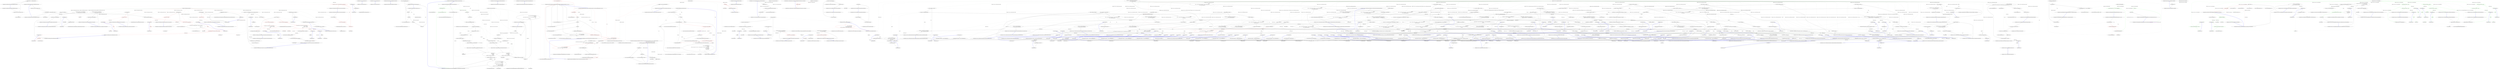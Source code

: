 digraph  {
m0_35 [label="Entry HangFire.Core.Tests.BackgroundJobServerFacts.Ctor_HasDefaultValue_ForStorage()", span="47-47", cluster="HangFire.Core.Tests.BackgroundJobServerFacts.Ctor_HasDefaultValue_ForStorage()", file="BackgroundJobServerFacts.cs"];
m0_36 [label="JobStorage.Current = new Mock<JobStorage>().Object", span="49-49", cluster="HangFire.Core.Tests.BackgroundJobServerFacts.Ctor_HasDefaultValue_ForStorage()", file="BackgroundJobServerFacts.cs"];
m0_37 [label="Assert.DoesNotThrow(() => new BackgroundJobServer(_options))", span="50-50", cluster="HangFire.Core.Tests.BackgroundJobServerFacts.Ctor_HasDefaultValue_ForStorage()", file="BackgroundJobServerFacts.cs"];
m0_38 [label="Exit HangFire.Core.Tests.BackgroundJobServerFacts.Ctor_HasDefaultValue_ForStorage()", span="47-47", cluster="HangFire.Core.Tests.BackgroundJobServerFacts.Ctor_HasDefaultValue_ForStorage()", file="BackgroundJobServerFacts.cs"];
m0_86 [label="Entry HangFire.Core.Tests.BackgroundJobServerFacts.GetServerComponentsRunner_ContainsDefaultComponents()", span="96-96", cluster="HangFire.Core.Tests.BackgroundJobServerFacts.GetServerComponentsRunner_ContainsDefaultComponents()", file="BackgroundJobServerFacts.cs"];
m0_87 [label="var server = CreateServer()", span="99-99", cluster="HangFire.Core.Tests.BackgroundJobServerFacts.GetServerComponentsRunner_ContainsDefaultComponents()", file="BackgroundJobServerFacts.cs"];
m0_88 [label="var runners = server.GetServerComponentsRunner()", span="102-102", cluster="HangFire.Core.Tests.BackgroundJobServerFacts.GetServerComponentsRunner_ContainsDefaultComponents()", color=red, community=0, file="BackgroundJobServerFacts.cs"];
m0_89 [label="var componentTypes = runners.OfType<ServerComponentRunner>()\r\n                .Select(x => x.Component)\r\n                .Select(x => x.GetType())\r\n                .ToArray()", span="105-108", cluster="HangFire.Core.Tests.BackgroundJobServerFacts.GetServerComponentsRunner_ContainsDefaultComponents()", color=red, community=0, file="BackgroundJobServerFacts.cs"];
m0_90 [label="Assert.Contains(typeof(WorkerManager), componentTypes)", span="110-110", cluster="HangFire.Core.Tests.BackgroundJobServerFacts.GetServerComponentsRunner_ContainsDefaultComponents()", file="BackgroundJobServerFacts.cs"];
m0_91 [label="Assert.Contains(typeof(ServerHeartbeat), componentTypes)", span="111-111", cluster="HangFire.Core.Tests.BackgroundJobServerFacts.GetServerComponentsRunner_ContainsDefaultComponents()", file="BackgroundJobServerFacts.cs"];
m0_92 [label="Assert.Contains(typeof(ServerWatchdog), componentTypes)", span="112-112", cluster="HangFire.Core.Tests.BackgroundJobServerFacts.GetServerComponentsRunner_ContainsDefaultComponents()", file="BackgroundJobServerFacts.cs"];
m0_93 [label="Assert.Contains(typeof(SchedulePoller), componentTypes)", span="113-113", cluster="HangFire.Core.Tests.BackgroundJobServerFacts.GetServerComponentsRunner_ContainsDefaultComponents()", file="BackgroundJobServerFacts.cs"];
m0_94 [label="Exit HangFire.Core.Tests.BackgroundJobServerFacts.GetServerComponentsRunner_ContainsDefaultComponents()", span="96-96", cluster="HangFire.Core.Tests.BackgroundJobServerFacts.GetServerComponentsRunner_ContainsDefaultComponents()", file="BackgroundJobServerFacts.cs"];
m0_22 [label="Entry Unk.Equal", span="", cluster="Unk.Equal", file="BackgroundJobServerFacts.cs"];
m0_65 [label="Entry Unk.Stop", span="", cluster="Unk.Stop", file="BackgroundJobServerFacts.cs"];
m0_83 [label="Entry HangFire.Core.Tests.BackgroundJobServerFacts.CreateServer()", span="136-136", cluster="HangFire.Core.Tests.BackgroundJobServerFacts.CreateServer()", file="BackgroundJobServerFacts.cs"];
m0_123 [label="return new BackgroundJobServer(_options, _storage.Object);", span="138-138", cluster="HangFire.Core.Tests.BackgroundJobServerFacts.CreateServer()", file="BackgroundJobServerFacts.cs"];
m0_124 [label="Exit HangFire.Core.Tests.BackgroundJobServerFacts.CreateServer()", span="136-136", cluster="HangFire.Core.Tests.BackgroundJobServerFacts.CreateServer()", file="BackgroundJobServerFacts.cs"];
m0_61 [label="Entry HangFire.Core.Tests.BackgroundJobServerFacts.Stop_StopsTheServerComponentRunner()", span="69-69", cluster="HangFire.Core.Tests.BackgroundJobServerFacts.Stop_StopsTheServerComponentRunner()", file="BackgroundJobServerFacts.cs"];
m0_62 [label="_serverMock.Object.Stop()", span="71-71", cluster="HangFire.Core.Tests.BackgroundJobServerFacts.Stop_StopsTheServerComponentRunner()", file="BackgroundJobServerFacts.cs"];
m0_63 [label="_runner.Verify(x => x.Stop())", span="73-73", cluster="HangFire.Core.Tests.BackgroundJobServerFacts.Stop_StopsTheServerComponentRunner()", color=red, community=0, file="BackgroundJobServerFacts.cs"];
m0_64 [label="Exit HangFire.Core.Tests.BackgroundJobServerFacts.Stop_StopsTheServerComponentRunner()", span="69-69", cluster="HangFire.Core.Tests.BackgroundJobServerFacts.Stop_StopsTheServerComponentRunner()", file="BackgroundJobServerFacts.cs"];
m0_39 [label="Entry Unk.DoesNotThrow", span="", cluster="Unk.DoesNotThrow", file="BackgroundJobServerFacts.cs"];
m0_69 [label="Entry HangFire.Core.Tests.BackgroundJobServerFacts.Dispose_DisposesServerComponentRunner()", span="77-77", cluster="HangFire.Core.Tests.BackgroundJobServerFacts.Dispose_DisposesServerComponentRunner()", file="BackgroundJobServerFacts.cs"];
m0_70 [label="_serverMock.Object.Dispose()", span="79-79", cluster="HangFire.Core.Tests.BackgroundJobServerFacts.Dispose_DisposesServerComponentRunner()", file="BackgroundJobServerFacts.cs"];
m0_71 [label="_runner.Verify(x => x.Dispose())", span="81-81", cluster="HangFire.Core.Tests.BackgroundJobServerFacts.Dispose_DisposesServerComponentRunner()", color=red, community=0, file="BackgroundJobServerFacts.cs"];
m0_72 [label="Exit HangFire.Core.Tests.BackgroundJobServerFacts.Dispose_DisposesServerComponentRunner()", span="77-77", cluster="HangFire.Core.Tests.BackgroundJobServerFacts.Dispose_DisposesServerComponentRunner()", file="BackgroundJobServerFacts.cs"];
m0_9 [label="Entry Mock<IServerComponentRunner>.cstr", span="", cluster="Mock<IServerComponentRunner>.cstr", file="BackgroundJobServerFacts.cs"];
m0_21 [label="Entry Unk.>", span="", cluster="Unk.>", file="BackgroundJobServerFacts.cs"];
m0_107 [label="Entry HangFire.Core.Tests.BackgroundJobServerFacts.GetServerComponentsRunner_ContainsStorageComponents()", span="117-117", cluster="HangFire.Core.Tests.BackgroundJobServerFacts.GetServerComponentsRunner_ContainsStorageComponents()", file="BackgroundJobServerFacts.cs"];
m0_108 [label="var storageComponent = new Mock<IServerComponent>()", span="120-120", cluster="HangFire.Core.Tests.BackgroundJobServerFacts.GetServerComponentsRunner_ContainsStorageComponents()", file="BackgroundJobServerFacts.cs"];
m0_109 [label="_storage.Setup(x => x.GetComponents()).Returns(new[] { storageComponent.Object })", span="121-121", cluster="HangFire.Core.Tests.BackgroundJobServerFacts.GetServerComponentsRunner_ContainsStorageComponents()", file="BackgroundJobServerFacts.cs"];
m0_113 [label="Assert.Contains(storageComponent.Object, components)", span="133-133", cluster="HangFire.Core.Tests.BackgroundJobServerFacts.GetServerComponentsRunner_ContainsStorageComponents()", file="BackgroundJobServerFacts.cs"];
m0_110 [label="var server = CreateServer()", span="123-123", cluster="HangFire.Core.Tests.BackgroundJobServerFacts.GetServerComponentsRunner_ContainsStorageComponents()", file="BackgroundJobServerFacts.cs"];
m0_111 [label="var runners = server.GetServerComponentsRunner()", span="126-126", cluster="HangFire.Core.Tests.BackgroundJobServerFacts.GetServerComponentsRunner_ContainsStorageComponents()", color=red, community=0, file="BackgroundJobServerFacts.cs"];
m0_112 [label="var components = runners.OfType<ServerComponentRunner>()\r\n                .Select(x => x.Component)\r\n                .ToArray()", span="129-131", cluster="HangFire.Core.Tests.BackgroundJobServerFacts.GetServerComponentsRunner_ContainsStorageComponents()", color=red, community=0, file="BackgroundJobServerFacts.cs"];
m0_114 [label="Exit HangFire.Core.Tests.BackgroundJobServerFacts.GetServerComponentsRunner_ContainsStorageComponents()", span="117-117", cluster="HangFire.Core.Tests.BackgroundJobServerFacts.GetServerComponentsRunner_ContainsStorageComponents()", file="BackgroundJobServerFacts.cs"];
m0_0 [label="Entry HangFire.Core.Tests.BackgroundJobServerFacts.BackgroundJobServerFacts()", span="15-15", cluster="HangFire.Core.Tests.BackgroundJobServerFacts.BackgroundJobServerFacts()", file="BackgroundJobServerFacts.cs"];
m0_1 [label="_storage = new Mock<JobStorage>()", span="17-17", cluster="HangFire.Core.Tests.BackgroundJobServerFacts.BackgroundJobServerFacts()", file="BackgroundJobServerFacts.cs"];
m0_2 [label="_options = new BackgroundJobServerOptions()", span="18-18", cluster="HangFire.Core.Tests.BackgroundJobServerFacts.BackgroundJobServerFacts()", file="BackgroundJobServerFacts.cs"];
m0_3 [label="_runner = new Mock<IServerComponentRunner>()", span="20-20", cluster="HangFire.Core.Tests.BackgroundJobServerFacts.BackgroundJobServerFacts()", color=red, community=0, file="BackgroundJobServerFacts.cs"];
m0_4 [label="_serverMock = new Mock<BackgroundJobServer>(_options, _storage.Object)\r\n            {\r\n                CallBase = true\r\n            }", span="21-24", cluster="HangFire.Core.Tests.BackgroundJobServerFacts.BackgroundJobServerFacts()", file="BackgroundJobServerFacts.cs"];
m0_5 [label="_serverMock.Setup(x => x.GetServerRunner()).Returns(_runner.Object)", span="25-25", cluster="HangFire.Core.Tests.BackgroundJobServerFacts.BackgroundJobServerFacts()", color=red, community=0, file="BackgroundJobServerFacts.cs"];
m0_6 [label="Exit HangFire.Core.Tests.BackgroundJobServerFacts.BackgroundJobServerFacts()", span="15-15", cluster="HangFire.Core.Tests.BackgroundJobServerFacts.BackgroundJobServerFacts()", file="BackgroundJobServerFacts.cs"];
m0_119 [label="Entry Unk.GetComponents", span="", cluster="Unk.GetComponents", file="BackgroundJobServerFacts.cs"];
m0_44 [label="Entry HangFire.Core.Tests.BackgroundJobServerFacts.Ctor_HasDefaultValue_ForOptions()", span="54-54", cluster="HangFire.Core.Tests.BackgroundJobServerFacts.Ctor_HasDefaultValue_ForOptions()", file="BackgroundJobServerFacts.cs"];
m0_45 [label="JobStorage.Current = new Mock<JobStorage>().Object", span="56-56", cluster="HangFire.Core.Tests.BackgroundJobServerFacts.Ctor_HasDefaultValue_ForOptions()", file="BackgroundJobServerFacts.cs"];
m0_46 [label="Assert.DoesNotThrow(() => new BackgroundJobServer())", span="57-57", cluster="HangFire.Core.Tests.BackgroundJobServerFacts.Ctor_HasDefaultValue_ForOptions()", file="BackgroundJobServerFacts.cs"];
m0_47 [label="Exit HangFire.Core.Tests.BackgroundJobServerFacts.Ctor_HasDefaultValue_ForOptions()", span="54-54", cluster="HangFire.Core.Tests.BackgroundJobServerFacts.Ctor_HasDefaultValue_ForOptions()", file="BackgroundJobServerFacts.cs"];
m0_77 [label="Entry HangFire.Core.Tests.BackgroundJobServerFacts.GetServerRunner_ReturnsNonNullResult()", span="85-85", cluster="HangFire.Core.Tests.BackgroundJobServerFacts.GetServerRunner_ReturnsNonNullResult()", file="BackgroundJobServerFacts.cs"];
m0_78 [label="var server = CreateServer()", span="87-87", cluster="HangFire.Core.Tests.BackgroundJobServerFacts.GetServerRunner_ReturnsNonNullResult()", file="BackgroundJobServerFacts.cs"];
m0_79 [label="var runner = server.GetServerRunner()", span="89-89", cluster="HangFire.Core.Tests.BackgroundJobServerFacts.GetServerRunner_ReturnsNonNullResult()", color=red, community=0, file="BackgroundJobServerFacts.cs"];
m0_80 [label="Assert.NotNull(runner)", span="91-91", cluster="HangFire.Core.Tests.BackgroundJobServerFacts.GetServerRunner_ReturnsNonNullResult()", color=red, community=0, file="BackgroundJobServerFacts.cs"];
m0_81 [label="Assert.IsType<ServerCore>(((ServerComponentRunner) runner).Component)", span="92-92", cluster="HangFire.Core.Tests.BackgroundJobServerFacts.GetServerRunner_ReturnsNonNullResult()", color=red, community=0, file="BackgroundJobServerFacts.cs"];
m0_82 [label="Exit HangFire.Core.Tests.BackgroundJobServerFacts.GetServerRunner_ReturnsNonNullResult()", span="85-85", cluster="HangFire.Core.Tests.BackgroundJobServerFacts.GetServerRunner_ReturnsNonNullResult()", file="BackgroundJobServerFacts.cs"];
m0_98 [label="Entry Unk.ToArray", span="", cluster="Unk.ToArray", file="BackgroundJobServerFacts.cs"];
m0_85 [label="Entry Unk.NotNull", span="", cluster="Unk.NotNull", file="BackgroundJobServerFacts.cs"];
m0_43 [label="Entry HangFire.BackgroundJobServer.BackgroundJobServer(HangFire.BackgroundJobServerOptions)", span="41-41", cluster="HangFire.BackgroundJobServer.BackgroundJobServer(HangFire.BackgroundJobServerOptions)", file="BackgroundJobServerFacts.cs"];
m0_11 [label="Entry Unk.Setup", span="", cluster="Unk.Setup", file="BackgroundJobServerFacts.cs"];
m0_51 [label="Entry HangFire.BackgroundJobServer.BackgroundJobServer()", span="36-36", cluster="HangFire.BackgroundJobServer.BackgroundJobServer()", file="BackgroundJobServerFacts.cs"];
m0_73 [label="Entry Unk.Dispose", span="", cluster="Unk.Dispose", file="BackgroundJobServerFacts.cs"];
m0_34 [label="Entry HangFire.BackgroundJobServer.BackgroundJobServer(HangFire.BackgroundJobServerOptions, HangFire.JobStorage)", span="46-46", cluster="HangFire.BackgroundJobServer.BackgroundJobServer(HangFire.BackgroundJobServerOptions, HangFire.JobStorage)", file="BackgroundJobServerFacts.cs"];
m0_10 [label="Entry Mock<BackgroundJobServer>.cstr", span="", cluster="Mock<BackgroundJobServer>.cstr", file="BackgroundJobServerFacts.cs"];
m0_115 [label="Entry Mock<IServerComponent>.cstr", span="", cluster="Mock<IServerComponent>.cstr", file="BackgroundJobServerFacts.cs"];
m0_52 [label="Entry HangFire.Core.Tests.BackgroundJobServerFacts.Start_StartsTheServerComponentRunner()", span="61-61", cluster="HangFire.Core.Tests.BackgroundJobServerFacts.Start_StartsTheServerComponentRunner()", file="BackgroundJobServerFacts.cs"];
m0_53 [label="_serverMock.Object.Start()", span="63-63", cluster="HangFire.Core.Tests.BackgroundJobServerFacts.Start_StartsTheServerComponentRunner()", file="BackgroundJobServerFacts.cs"];
m0_54 [label="_runner.Verify(x => x.Start())", span="65-65", cluster="HangFire.Core.Tests.BackgroundJobServerFacts.Start_StartsTheServerComponentRunner()", color=red, community=0, file="BackgroundJobServerFacts.cs"];
m0_55 [label="Exit HangFire.Core.Tests.BackgroundJobServerFacts.Start_StartsTheServerComponentRunner()", span="61-61", cluster="HangFire.Core.Tests.BackgroundJobServerFacts.Start_StartsTheServerComponentRunner()", file="BackgroundJobServerFacts.cs"];
m0_95 [label="Entry HangFire.BackgroundJobServer.GetServerComponentsRunner()", span="104-104", cluster="HangFire.BackgroundJobServer.GetServerComponentsRunner()", file="BackgroundJobServerFacts.cs"];
m0_96 [label="Entry System.Collections.IEnumerable.OfType<TResult>()", span="0-0", cluster="System.Collections.IEnumerable.OfType<TResult>()", file="BackgroundJobServerFacts.cs"];
m0_17 [label="Entry HangFire.Core.Tests.BackgroundJobServerFacts.Ctor_ThrowsAnException_WhenOptionsValueIsNull()", span="29-29", cluster="HangFire.Core.Tests.BackgroundJobServerFacts.Ctor_ThrowsAnException_WhenOptionsValueIsNull()", file="BackgroundJobServerFacts.cs"];
m0_18 [label="var exception = Assert.Throws<ArgumentNullException>(\r\n                () => new BackgroundJobServer(null, _storage.Object))", span="31-32", cluster="HangFire.Core.Tests.BackgroundJobServerFacts.Ctor_ThrowsAnException_WhenOptionsValueIsNull()", file="BackgroundJobServerFacts.cs"];
m0_19 [label="Assert.Equal(''options'', exception.ParamName)", span="34-34", cluster="HangFire.Core.Tests.BackgroundJobServerFacts.Ctor_ThrowsAnException_WhenOptionsValueIsNull()", file="BackgroundJobServerFacts.cs"];
m0_20 [label="Exit HangFire.Core.Tests.BackgroundJobServerFacts.Ctor_ThrowsAnException_WhenOptionsValueIsNull()", span="29-29", cluster="HangFire.Core.Tests.BackgroundJobServerFacts.Ctor_ThrowsAnException_WhenOptionsValueIsNull()", file="BackgroundJobServerFacts.cs"];
m0_120 [label="Entry lambda expression", span="130-130", cluster="lambda expression", file="BackgroundJobServerFacts.cs"];
m0_13 [label="Entry lambda expression", span="25-25", cluster="lambda expression", file="BackgroundJobServerFacts.cs"];
m0_14 [label="x.GetServerRunner()", span="25-25", cluster="lambda expression", color=red, community=0, file="BackgroundJobServerFacts.cs"];
m0_15 [label="Exit lambda expression", span="25-25", cluster="lambda expression", file="BackgroundJobServerFacts.cs"];
m0_23 [label="Entry lambda expression", span="32-32", cluster="lambda expression", file="BackgroundJobServerFacts.cs"];
m0_24 [label="new BackgroundJobServer(null, _storage.Object)", span="32-32", cluster="lambda expression", file="BackgroundJobServerFacts.cs"];
m0_25 [label="Exit lambda expression", span="32-32", cluster="lambda expression", file="BackgroundJobServerFacts.cs"];
m0_31 [label="Entry lambda expression", span="41-41", cluster="lambda expression", file="BackgroundJobServerFacts.cs"];
m0_32 [label="new BackgroundJobServer(_options, null)", span="41-41", cluster="lambda expression", file="BackgroundJobServerFacts.cs"];
m0_33 [label="Exit lambda expression", span="41-41", cluster="lambda expression", file="BackgroundJobServerFacts.cs"];
m0_40 [label="Entry lambda expression", span="50-50", cluster="lambda expression", file="BackgroundJobServerFacts.cs"];
m0_41 [label="new BackgroundJobServer(_options)", span="50-50", cluster="lambda expression", file="BackgroundJobServerFacts.cs"];
m0_42 [label="Exit lambda expression", span="50-50", cluster="lambda expression", file="BackgroundJobServerFacts.cs"];
m0_48 [label="Entry lambda expression", span="57-57", cluster="lambda expression", file="BackgroundJobServerFacts.cs"];
m0_49 [label="new BackgroundJobServer()", span="57-57", cluster="lambda expression", file="BackgroundJobServerFacts.cs"];
m0_50 [label="Exit lambda expression", span="57-57", cluster="lambda expression", file="BackgroundJobServerFacts.cs"];
m0_58 [label="Entry lambda expression", span="65-65", cluster="lambda expression", file="BackgroundJobServerFacts.cs"];
m0_59 [label="x.Start()", span="65-65", cluster="lambda expression", color=red, community=0, file="BackgroundJobServerFacts.cs"];
m0_60 [label="Exit lambda expression", span="65-65", cluster="lambda expression", file="BackgroundJobServerFacts.cs"];
m0_66 [label="Entry lambda expression", span="73-73", cluster="lambda expression", file="BackgroundJobServerFacts.cs"];
m0_67 [label="x.Stop()", span="73-73", cluster="lambda expression", color=red, community=0, file="BackgroundJobServerFacts.cs"];
m0_68 [label="Exit lambda expression", span="73-73", cluster="lambda expression", file="BackgroundJobServerFacts.cs"];
m0_74 [label="Entry lambda expression", span="81-81", cluster="lambda expression", file="BackgroundJobServerFacts.cs"];
m0_75 [label="x.Dispose()", span="81-81", cluster="lambda expression", color=red, community=0, file="BackgroundJobServerFacts.cs"];
m0_76 [label="Exit lambda expression", span="81-81", cluster="lambda expression", file="BackgroundJobServerFacts.cs"];
m0_100 [label="Entry lambda expression", span="106-106", cluster="lambda expression", file="BackgroundJobServerFacts.cs"];
m0_103 [label="Entry lambda expression", span="107-107", cluster="lambda expression", file="BackgroundJobServerFacts.cs"];
m0_101 [label="x.Component", span="106-106", cluster="lambda expression", file="BackgroundJobServerFacts.cs"];
m0_102 [label="Exit lambda expression", span="106-106", cluster="lambda expression", file="BackgroundJobServerFacts.cs"];
m0_104 [label="x.GetType()", span="107-107", cluster="lambda expression", file="BackgroundJobServerFacts.cs"];
m0_105 [label="Exit lambda expression", span="107-107", cluster="lambda expression", file="BackgroundJobServerFacts.cs"];
m0_116 [label="Entry lambda expression", span="121-121", cluster="lambda expression", file="BackgroundJobServerFacts.cs"];
m0_117 [label="x.GetComponents()", span="121-121", cluster="lambda expression", file="BackgroundJobServerFacts.cs"];
m0_118 [label="Exit lambda expression", span="121-121", cluster="lambda expression", file="BackgroundJobServerFacts.cs"];
m0_121 [label="x.Component", span="130-130", cluster="lambda expression", file="BackgroundJobServerFacts.cs"];
m0_122 [label="Exit lambda expression", span="130-130", cluster="lambda expression", file="BackgroundJobServerFacts.cs"];
m0_99 [label="Entry Unk.Contains", span="", cluster="Unk.Contains", file="BackgroundJobServerFacts.cs"];
m0_16 [label="Entry Unk.GetServerRunner", span="", cluster="Unk.GetServerRunner", file="BackgroundJobServerFacts.cs"];
m0_56 [label="Entry Unk.Start", span="", cluster="Unk.Start", file="BackgroundJobServerFacts.cs"];
m0_97 [label="Entry Unk.Select", span="", cluster="Unk.Select", file="BackgroundJobServerFacts.cs"];
m0_106 [label="Entry Unk.GetType", span="", cluster="Unk.GetType", file="BackgroundJobServerFacts.cs"];
m0_27 [label="Entry HangFire.Core.Tests.BackgroundJobServerFacts.Ctor_ThrowsAnException_WhenStorageIsNull()", span="38-38", cluster="HangFire.Core.Tests.BackgroundJobServerFacts.Ctor_ThrowsAnException_WhenStorageIsNull()", file="BackgroundJobServerFacts.cs"];
m0_28 [label="var exception = Assert.Throws<ArgumentNullException>(\r\n                () => new BackgroundJobServer(_options, null))", span="40-41", cluster="HangFire.Core.Tests.BackgroundJobServerFacts.Ctor_ThrowsAnException_WhenStorageIsNull()", file="BackgroundJobServerFacts.cs"];
m0_29 [label="Assert.Equal(''storage'', exception.ParamName)", span="43-43", cluster="HangFire.Core.Tests.BackgroundJobServerFacts.Ctor_ThrowsAnException_WhenStorageIsNull()", file="BackgroundJobServerFacts.cs"];
m0_30 [label="Exit HangFire.Core.Tests.BackgroundJobServerFacts.Ctor_ThrowsAnException_WhenStorageIsNull()", span="38-38", cluster="HangFire.Core.Tests.BackgroundJobServerFacts.Ctor_ThrowsAnException_WhenStorageIsNull()", file="BackgroundJobServerFacts.cs"];
m0_84 [label="Entry HangFire.BackgroundJobServer.GetServerRunner()", span="82-82", cluster="HangFire.BackgroundJobServer.GetServerRunner()", file="BackgroundJobServerFacts.cs"];
m0_8 [label="Entry HangFire.BackgroundJobServerOptions.BackgroundJobServerOptions()", span="13-13", cluster="HangFire.BackgroundJobServerOptions.BackgroundJobServerOptions()", file="BackgroundJobServerFacts.cs"];
m0_12 [label="Entry Unk.Returns", span="", cluster="Unk.Returns", file="BackgroundJobServerFacts.cs"];
m0_26 [label="Entry BackgroundJobServer.cstr", span="", cluster="BackgroundJobServer.cstr", file="BackgroundJobServerFacts.cs"];
m0_57 [label="Entry Unk.Verify", span="", cluster="Unk.Verify", file="BackgroundJobServerFacts.cs"];
m0_7 [label="Entry Mock<JobStorage>.cstr", span="", cluster="Mock<JobStorage>.cstr", file="BackgroundJobServerFacts.cs"];
m0_125 [label="HangFire.Core.Tests.BackgroundJobServerFacts", span="", file="BackgroundJobServerFacts.cs"];
m2_2 [label="Entry HangFire.Server.IServerComponentRunner.Stop()", span="23-23", cluster="HangFire.Server.IServerComponentRunner.Stop()", file="IServerComponentRunner.cs"];
m2_3 [label="Exit HangFire.Server.IServerComponentRunner.Stop()", span="23-23", cluster="HangFire.Server.IServerComponentRunner.Stop()", file="IServerComponentRunner.cs"];
m2_0 [label="Entry HangFire.Server.IServerComponentRunner.Start()", span="22-22", cluster="HangFire.Server.IServerComponentRunner.Start()", file="IServerComponentRunner.cs"];
m2_1 [label="Exit HangFire.Server.IServerComponentRunner.Start()", span="22-22", cluster="HangFire.Server.IServerComponentRunner.Start()", file="IServerComponentRunner.cs"];
m3_0 [label="Entry Hangfire.Client.IJobCreationProcess.Run(Hangfire.Client.CreateContext)", span="28-28", cluster="Hangfire.Client.IJobCreationProcess.Run(Hangfire.Client.CreateContext)", file="IStorageConnection.cs"];
m3_1 [label="Exit Hangfire.Client.IJobCreationProcess.Run(Hangfire.Client.CreateContext)", span="28-28", cluster="Hangfire.Client.IJobCreationProcess.Run(Hangfire.Client.CreateContext)", file="IStorageConnection.cs"];
m4_8 [label="Entry System.ArgumentNullException.ArgumentNullException(string)", span="0-0", cluster="System.ArgumentNullException.ArgumentNullException(string)", file="ProcessingJob.cs"];
m4_0 [label="Entry HangFire.Storage.ProcessingJob.ProcessingJob(string, string)", span="22-22", cluster="HangFire.Storage.ProcessingJob.ProcessingJob(string, string)", file="ProcessingJob.cs"];
m4_1 [label="jobId == null", span="24-24", cluster="HangFire.Storage.ProcessingJob.ProcessingJob(string, string)", file="ProcessingJob.cs"];
m4_3 [label="queue == null", span="25-25", cluster="HangFire.Storage.ProcessingJob.ProcessingJob(string, string)", file="ProcessingJob.cs"];
m4_5 [label="JobId = jobId", span="27-27", cluster="HangFire.Storage.ProcessingJob.ProcessingJob(string, string)", file="ProcessingJob.cs"];
m4_6 [label="Queue = queue", span="28-28", cluster="HangFire.Storage.ProcessingJob.ProcessingJob(string, string)", file="ProcessingJob.cs"];
m4_2 [label="throw new ArgumentNullException(''jobId'');", span="24-24", cluster="HangFire.Storage.ProcessingJob.ProcessingJob(string, string)", file="ProcessingJob.cs"];
m4_4 [label="throw new ArgumentNullException(''queue'');", span="25-25", cluster="HangFire.Storage.ProcessingJob.ProcessingJob(string, string)", file="ProcessingJob.cs"];
m4_7 [label="Exit HangFire.Storage.ProcessingJob.ProcessingJob(string, string)", span="22-22", cluster="HangFire.Storage.ProcessingJob.ProcessingJob(string, string)", file="ProcessingJob.cs"];
m4_9 [label="HangFire.Storage.ProcessingJob", span="", file="ProcessingJob.cs"];
m5_0 [label="Entry Hangfire.States.IStateMachineFactory.Create(Hangfire.Storage.IStorageConnection)", span="22-22", cluster="Hangfire.States.IStateMachineFactory.Create(Hangfire.Storage.IStorageConnection)", file="RedisConnection.cs"];
m5_3 [label="String.IsNullOrEmpty(resource)", span="50-50", cluster="Hangfire.SqlServer.SqlServerDistributedLock.SqlServerDistributedLock(Hangfire.SqlServer.SqlServerStorage, string, System.TimeSpan)", color=green, community=0, file="RedisConnection.cs"];
m5_1 [label="Exit Hangfire.States.IStateMachineFactory.Create(Hangfire.Storage.IStorageConnection)", span="22-22", cluster="Hangfire.States.IStateMachineFactory.Create(Hangfire.Storage.IStorageConnection)", file="RedisConnection.cs"];
m5_4 [label="throw new ArgumentNullException(''resource'');", span="50-50", cluster="Hangfire.SqlServer.SqlServerDistributedLock.SqlServerDistributedLock(Hangfire.SqlServer.SqlServerStorage, string, System.TimeSpan)", color=green, community=0, file="RedisConnection.cs"];
m5_5 [label="_storage = storage", span="52-52", cluster="Hangfire.SqlServer.SqlServerDistributedLock.SqlServerDistributedLock(Hangfire.SqlServer.SqlServerStorage, string, System.TimeSpan)", file="RedisConnection.cs"];
m5_6 [label="_resource = resource", span="53-53", cluster="Hangfire.SqlServer.SqlServerDistributedLock.SqlServerDistributedLock(Hangfire.SqlServer.SqlServerStorage, string, System.TimeSpan)", file="RedisConnection.cs"];
m5_7 [label="_connection = storage.CreateAndOpenConnection()", span="54-54", cluster="Hangfire.SqlServer.SqlServerDistributedLock.SqlServerDistributedLock(Hangfire.SqlServer.SqlServerStorage, string, System.TimeSpan)", file="RedisConnection.cs"];
m5_13 [label="parameters.Add(''@LockTimeout'', timeout.TotalMilliseconds)", span="61-61", cluster="Hangfire.SqlServer.SqlServerDistributedLock.SqlServerDistributedLock(Hangfire.SqlServer.SqlServerStorage, string, System.TimeSpan)", file="RedisConnection.cs"];
m5_2 [label="throw new ArgumentNullException(''storage'');", span="49-49", cluster="Hangfire.SqlServer.SqlServerDistributedLock.SqlServerDistributedLock(Hangfire.SqlServer.SqlServerStorage, string, System.TimeSpan)", file="RedisConnection.cs"];
m5_17 [label="lockResult < 0", span="71-71", cluster="Hangfire.SqlServer.SqlServerDistributedLock.SqlServerDistributedLock(Hangfire.SqlServer.SqlServerStorage, string, System.TimeSpan)", file="RedisConnection.cs"];
m5_18 [label="throw new SqlServerDistributedLockException(\r\n                    String.Format(\r\n                    ''Could not place a lock on the resource '{0}': {1}.'',\r\n                    _resource,\r\n                    LockErrorMessages.ContainsKey(lockResult) \r\n                        ? LockErrorMessages[lockResult]\r\n                        : String.Format(''Server returned the '{0}' error.'', lockResult)));", span="73-79", cluster="Hangfire.SqlServer.SqlServerDistributedLock.SqlServerDistributedLock(Hangfire.SqlServer.SqlServerStorage, string, System.TimeSpan)", file="RedisConnection.cs"];
m5_8 [label="var parameters = new DynamicParameters()", span="56-56", cluster="Hangfire.SqlServer.SqlServerDistributedLock.SqlServerDistributedLock(Hangfire.SqlServer.SqlServerStorage, string, System.TimeSpan)", file="RedisConnection.cs"];
m5_12 [label="parameters.Add(''@LockOwner'', LockOwner)", span="60-60", cluster="Hangfire.SqlServer.SqlServerDistributedLock.SqlServerDistributedLock(Hangfire.SqlServer.SqlServerStorage, string, System.TimeSpan)", file="RedisConnection.cs"];
m5_14 [label="parameters.Add(''@Result'', dbType: DbType.Int32, direction: ParameterDirection.ReturnValue)", span="62-62", cluster="Hangfire.SqlServer.SqlServerDistributedLock.SqlServerDistributedLock(Hangfire.SqlServer.SqlServerStorage, string, System.TimeSpan)", file="RedisConnection.cs"];
m5_9 [label="parameters.Add(''@Resource'', _resource)", span="57-57", cluster="Hangfire.SqlServer.SqlServerDistributedLock.SqlServerDistributedLock(Hangfire.SqlServer.SqlServerStorage, string, System.TimeSpan)", file="RedisConnection.cs"];
m5_15 [label="_connection.Execute(\r\n                @''sp_getapplock'', \r\n                parameters, \r\n                commandType: CommandType.StoredProcedure)", span="64-67", cluster="Hangfire.SqlServer.SqlServerDistributedLock.SqlServerDistributedLock(Hangfire.SqlServer.SqlServerStorage, string, System.TimeSpan)", file="RedisConnection.cs"];
m5_16 [label="var lockResult = parameters.Get<int>(''@Result'')", span="69-69", cluster="Hangfire.SqlServer.SqlServerDistributedLock.SqlServerDistributedLock(Hangfire.SqlServer.SqlServerStorage, string, System.TimeSpan)", file="RedisConnection.cs"];
m5_10 [label="parameters.Add(''@DbPrincipal'', ''public'')", span="58-58", cluster="Hangfire.SqlServer.SqlServerDistributedLock.SqlServerDistributedLock(Hangfire.SqlServer.SqlServerStorage, string, System.TimeSpan)", file="RedisConnection.cs"];
m5_11 [label="parameters.Add(''@LockMode'', LockMode)", span="59-59", cluster="Hangfire.SqlServer.SqlServerDistributedLock.SqlServerDistributedLock(Hangfire.SqlServer.SqlServerStorage, string, System.TimeSpan)", file="RedisConnection.cs"];
m5_19 [label="Exit Hangfire.SqlServer.SqlServerDistributedLock.SqlServerDistributedLock(Hangfire.SqlServer.SqlServerStorage, string, System.TimeSpan)", span="44-44", cluster="Hangfire.SqlServer.SqlServerDistributedLock.SqlServerDistributedLock(Hangfire.SqlServer.SqlServerStorage, string, System.TimeSpan)", file="RedisConnection.cs"];
m5_20 [label="Entry System.ArgumentNullException.ArgumentNullException(string)", span="0-0", cluster="System.ArgumentNullException.ArgumentNullException(string)", file="RedisConnection.cs"];
m5_26 [label="Entry Unk.>", span="", cluster="Unk.>", file="RedisConnection.cs"];
m5_22 [label="Entry Hangfire.SqlServer.SqlServerStorage.CreateAndOpenConnection()", span="218-218", cluster="Hangfire.SqlServer.SqlServerStorage.CreateAndOpenConnection()", file="RedisConnection.cs"];
m5_21 [label="Entry string.IsNullOrEmpty(string)", span="0-0", cluster="string.IsNullOrEmpty(string)", file="RedisConnection.cs"];
m5_30 [label="Entry string.Format(string, object, object)", span="0-0", cluster="string.Format(string, object, object)", file="RedisConnection.cs"];
m5_27 [label="Entry Hangfire.SqlServer.SqlServerDistributedLockException.SqlServerDistributedLockException(string)", span="22-22", cluster="Hangfire.SqlServer.SqlServerDistributedLockException.SqlServerDistributedLockException(string)", file="RedisConnection.cs"];
m5_29 [label="Entry Unk.Format", span="", cluster="Unk.Format", file="RedisConnection.cs"];
m5_25 [label="Entry Unk.Execute", span="", cluster="Unk.Execute", file="RedisConnection.cs"];
m5_28 [label="Entry Unk.ContainsKey", span="", cluster="Unk.ContainsKey", file="RedisConnection.cs"];
m5_31 [label="Entry Hangfire.SqlServer.SqlServerDistributedLock.Dispose()", span="83-83", cluster="Hangfire.SqlServer.SqlServerDistributedLock.Dispose()", file="RedisConnection.cs"];
m5_32 [label=_completed, span="85-85", cluster="Hangfire.SqlServer.SqlServerDistributedLock.Dispose()", file="RedisConnection.cs"];
m5_34 [label="_completed = true", span="87-87", cluster="Hangfire.SqlServer.SqlServerDistributedLock.Dispose()", file="RedisConnection.cs"];
m5_36 [label="parameters.Add(''@Resource'', _resource)", span="92-92", cluster="Hangfire.SqlServer.SqlServerDistributedLock.Dispose()", file="RedisConnection.cs"];
m5_39 [label="_connection.Execute(\r\n                    @''sp_releaseapplock'',\r\n                    parameters,\r\n                    commandType: CommandType.StoredProcedure)", span="96-99", cluster="Hangfire.SqlServer.SqlServerDistributedLock.Dispose()", file="RedisConnection.cs"];
m5_42 [label="throw new SqlServerDistributedLockException(\r\n                        String.Format(\r\n                            ''Could not release a lock on the resource '{0}': Server returned the '{1}' error.'',\r\n                            _resource,\r\n                            releaseResult));", span="105-109", cluster="Hangfire.SqlServer.SqlServerDistributedLock.Dispose()", file="RedisConnection.cs"];
m5_37 [label="parameters.Add(''@LockOwner'', LockOwner)", span="93-93", cluster="Hangfire.SqlServer.SqlServerDistributedLock.Dispose()", file="RedisConnection.cs"];
m5_38 [label="parameters.Add(''@Result'', dbType: DbType.Int32, direction: ParameterDirection.ReturnValue)", span="94-94", cluster="Hangfire.SqlServer.SqlServerDistributedLock.Dispose()", file="RedisConnection.cs"];
m5_33 [label="return;", span="85-85", cluster="Hangfire.SqlServer.SqlServerDistributedLock.Dispose()", file="RedisConnection.cs"];
m5_35 [label="var parameters = new DynamicParameters()", span="91-91", cluster="Hangfire.SqlServer.SqlServerDistributedLock.Dispose()", file="RedisConnection.cs"];
m5_40 [label="var releaseResult = parameters.Get<int>(''@Result'')", span="101-101", cluster="Hangfire.SqlServer.SqlServerDistributedLock.Dispose()", file="RedisConnection.cs"];
m5_41 [label="releaseResult < 0", span="103-103", cluster="Hangfire.SqlServer.SqlServerDistributedLock.Dispose()", file="RedisConnection.cs"];
m5_43 [label="Exit Hangfire.SqlServer.SqlServerDistributedLock.Dispose()", span="83-83", cluster="Hangfire.SqlServer.SqlServerDistributedLock.Dispose()", file="RedisConnection.cs"];
m5_23 [label="Entry DynamicParameters.cstr", span="", cluster="DynamicParameters.cstr", file="RedisConnection.cs"];
m5_24 [label="Entry Unk.Add", span="", cluster="Unk.Add", file="RedisConnection.cs"];
m5_44 [label="Hangfire.SqlServer.SqlServerDistributedLock", span="", file="RedisConnection.cs"];
m7_0 [label="Entry Hangfire.SqlServer.IPersistentJobQueueProvider.GetJobQueue(IDbConnection)", span="22-22", cluster="Hangfire.SqlServer.IPersistentJobQueueProvider.GetJobQueue(IDbConnection)", file="ServerComponentRunnerCollection.cs"];
m7_1 [label="Exit Hangfire.SqlServer.IPersistentJobQueueProvider.GetJobQueue(IDbConnection)", span="22-22", cluster="Hangfire.SqlServer.IPersistentJobQueueProvider.GetJobQueue(IDbConnection)", file="ServerComponentRunnerCollection.cs"];
m7_2 [label="Entry Hangfire.SqlServer.IPersistentJobQueueProvider.GetJobQueueMonitoringApi(IDbConnection)", span="23-23", cluster="Hangfire.SqlServer.IPersistentJobQueueProvider.GetJobQueueMonitoringApi(IDbConnection)", file="ServerComponentRunnerCollection.cs"];
m7_3 [label="Exit Hangfire.SqlServer.IPersistentJobQueueProvider.GetJobQueueMonitoringApi(IDbConnection)", span="23-23", cluster="Hangfire.SqlServer.IPersistentJobQueueProvider.GetJobQueueMonitoringApi(IDbConnection)", file="ServerComponentRunnerCollection.cs"];
m9_10 [label="Entry System.ArgumentNullException.ArgumentNullException(string)", span="0-0", cluster="System.ArgumentNullException.ArgumentNullException(string)", file="ServerComponentRunnerFacts.cs"];
m9_76 [label="Entry System.Collections.Generic.Dictionary<TKey, TValue>.Add(TKey, TValue)", span="0-0", cluster="System.Collections.Generic.Dictionary<TKey, TValue>.Add(TKey, TValue)", file="ServerComponentRunnerFacts.cs"];
m9_16 [label="Entry HangFire.Client.JobClient.CreateJob(string, System.Type, HangFire.States.JobState, System.Collections.Generic.IDictionary<string, string>)", span="98-98", cluster="HangFire.Client.JobClient.CreateJob(string, System.Type, HangFire.States.JobState, System.Collections.Generic.IDictionary<string, string>)", file="ServerComponentRunnerFacts.cs"];
m9_17 [label="String.IsNullOrEmpty(id)", span="101-101", cluster="HangFire.Client.JobClient.CreateJob(string, System.Type, HangFire.States.JobState, System.Collections.Generic.IDictionary<string, string>)", color=red, community=0, file="ServerComponentRunnerFacts.cs"];
m9_19 [label="type == null", span="102-102", cluster="HangFire.Client.JobClient.CreateJob(string, System.Type, HangFire.States.JobState, System.Collections.Generic.IDictionary<string, string>)", file="ServerComponentRunnerFacts.cs"];
m9_21 [label="state == null", span="103-103", cluster="HangFire.Client.JobClient.CreateJob(string, System.Type, HangFire.States.JobState, System.Collections.Generic.IDictionary<string, string>)", file="ServerComponentRunnerFacts.cs"];
m9_23 [label="args == null", span="104-104", cluster="HangFire.Client.JobClient.CreateJob(string, System.Type, HangFire.States.JobState, System.Collections.Generic.IDictionary<string, string>)", file="ServerComponentRunnerFacts.cs"];
m9_25 [label="!typeof(BackgroundJob).IsAssignableFrom(type)", span="106-106", cluster="HangFire.Client.JobClient.CreateJob(string, System.Type, HangFire.States.JobState, System.Collections.Generic.IDictionary<string, string>)", file="ServerComponentRunnerFacts.cs"];
m9_26 [label="throw new ArgumentException(\r\n                    String.Format(''The type '{0}' must inherit the '{1}' type.'', type, typeof(BackgroundJob)),\r\n                    ''type'');", span="108-110", cluster="HangFire.Client.JobClient.CreateJob(string, System.Type, HangFire.States.JobState, System.Collections.Generic.IDictionary<string, string>)", file="ServerComponentRunnerFacts.cs"];
m9_27 [label="var jobParameters = CreateJobParameters(type, args)", span="115-115", cluster="HangFire.Client.JobClient.CreateJob(string, System.Type, HangFire.States.JobState, System.Collections.Generic.IDictionary<string, string>)", color=red, community=0, file="ServerComponentRunnerFacts.cs"];
m9_28 [label="var context = new CreateContext(\r\n                    new ClientJobDescriptor(_redis, id, jobParameters, state))", span="117-118", cluster="HangFire.Client.JobClient.CreateJob(string, System.Type, HangFire.States.JobState, System.Collections.Generic.IDictionary<string, string>)", color=red, community=0, file="ServerComponentRunnerFacts.cs"];
m9_18 [label="throw new ArgumentNullException(''id'');", span="101-101", cluster="HangFire.Client.JobClient.CreateJob(string, System.Type, HangFire.States.JobState, System.Collections.Generic.IDictionary<string, string>)", color=red, community=0, file="ServerComponentRunnerFacts.cs"];
m9_20 [label="throw new ArgumentNullException(''type'');", span="102-102", cluster="HangFire.Client.JobClient.CreateJob(string, System.Type, HangFire.States.JobState, System.Collections.Generic.IDictionary<string, string>)", file="ServerComponentRunnerFacts.cs"];
m9_22 [label="throw new ArgumentNullException(''state'');", span="103-103", cluster="HangFire.Client.JobClient.CreateJob(string, System.Type, HangFire.States.JobState, System.Collections.Generic.IDictionary<string, string>)", file="ServerComponentRunnerFacts.cs"];
m9_24 [label="throw new ArgumentNullException(''args'');", span="104-104", cluster="HangFire.Client.JobClient.CreateJob(string, System.Type, HangFire.States.JobState, System.Collections.Generic.IDictionary<string, string>)", file="ServerComponentRunnerFacts.cs"];
m9_29 [label="_jobCreator.CreateJob(context)", span="120-120", cluster="HangFire.Client.JobClient.CreateJob(string, System.Type, HangFire.States.JobState, System.Collections.Generic.IDictionary<string, string>)", file="ServerComponentRunnerFacts.cs"];
m9_30 [label=Exception, span="122-122", cluster="HangFire.Client.JobClient.CreateJob(string, System.Type, HangFire.States.JobState, System.Collections.Generic.IDictionary<string, string>)", file="ServerComponentRunnerFacts.cs"];
m9_31 [label="throw new CreateJobFailedException(\r\n                    ''Job creation was failed. See the inner exception for details.'', \r\n                    ex);", span="124-126", cluster="HangFire.Client.JobClient.CreateJob(string, System.Type, HangFire.States.JobState, System.Collections.Generic.IDictionary<string, string>)", color=red, community=0, file="ServerComponentRunnerFacts.cs"];
m9_32 [label="Exit HangFire.Client.JobClient.CreateJob(string, System.Type, HangFire.States.JobState, System.Collections.Generic.IDictionary<string, string>)", span="98-98", cluster="HangFire.Client.JobClient.CreateJob(string, System.Type, HangFire.States.JobState, System.Collections.Generic.IDictionary<string, string>)", file="ServerComponentRunnerFacts.cs"];
m9_36 [label="Entry string.Format(string, object, object)", span="0-0", cluster="string.Format(string, object, object)", file="ServerComponentRunnerFacts.cs"];
m9_73 [label="Entry System.ComponentModel.TypeConverter.ConvertToInvariantString(object)", span="0-0", cluster="System.ComponentModel.TypeConverter.ConvertToInvariantString(object)", file="ServerComponentRunnerFacts.cs"];
m9_42 [label="Entry HangFire.Client.JobClient.Dispose()", span="134-134", cluster="HangFire.Client.JobClient.Dispose()", file="ServerComponentRunnerFacts.cs"];
m9_43 [label="_redis.Dispose()", span="136-136", cluster="HangFire.Client.JobClient.Dispose()", color=red, community=0, file="ServerComponentRunnerFacts.cs"];
m9_44 [label="Exit HangFire.Client.JobClient.Dispose()", span="134-134", cluster="HangFire.Client.JobClient.Dispose()", file="ServerComponentRunnerFacts.cs"];
m9_37 [label="Entry HangFire.Client.JobClient.CreateJobParameters(System.Type, System.Collections.Generic.IDictionary<string, string>)", span="139-139", cluster="HangFire.Client.JobClient.CreateJobParameters(System.Type, System.Collections.Generic.IDictionary<string, string>)", file="ServerComponentRunnerFacts.cs"];
m9_46 [label="var job = new Dictionary<string, string>()", span="142-142", cluster="HangFire.Client.JobClient.CreateJobParameters(System.Type, System.Collections.Generic.IDictionary<string, string>)", file="ServerComponentRunnerFacts.cs"];
m9_47 [label="job[''Type''] = jobType.AssemblyQualifiedName", span="143-143", cluster="HangFire.Client.JobClient.CreateJobParameters(System.Type, System.Collections.Generic.IDictionary<string, string>)", file="ServerComponentRunnerFacts.cs"];
m9_48 [label="job[''Args''] = JobHelper.ToJson(jobArgs)", span="144-144", cluster="HangFire.Client.JobClient.CreateJobParameters(System.Type, System.Collections.Generic.IDictionary<string, string>)", file="ServerComponentRunnerFacts.cs"];
m9_49 [label="job[''CreatedAt''] = JobHelper.ToStringTimestamp(DateTime.UtcNow)", span="145-145", cluster="HangFire.Client.JobClient.CreateJobParameters(System.Type, System.Collections.Generic.IDictionary<string, string>)", file="ServerComponentRunnerFacts.cs"];
m9_50 [label="return job;", span="147-147", cluster="HangFire.Client.JobClient.CreateJobParameters(System.Type, System.Collections.Generic.IDictionary<string, string>)", color=red, community=0, file="ServerComponentRunnerFacts.cs"];
m9_51 [label="Exit HangFire.Client.JobClient.CreateJobParameters(System.Type, System.Collections.Generic.IDictionary<string, string>)", span="139-139", cluster="HangFire.Client.JobClient.CreateJobParameters(System.Type, System.Collections.Generic.IDictionary<string, string>)", file="ServerComponentRunnerFacts.cs"];
m9_34 [label="Entry System.Type.IsAssignableFrom(System.Type)", span="0-0", cluster="System.Type.IsAssignableFrom(System.Type)", file="ServerComponentRunnerFacts.cs"];
m9_71 [label="Entry object.GetType()", span="0-0", cluster="object.GetType()", file="ServerComponentRunnerFacts.cs"];
m9_53 [label="Entry HangFire.JobHelper.ToJson(object)", span="39-39", cluster="HangFire.JobHelper.ToJson(object)", file="ServerComponentRunnerFacts.cs"];
m9_54 [label="Entry HangFire.JobHelper.ToStringTimestamp(System.DateTime)", span="62-62", cluster="HangFire.JobHelper.ToStringTimestamp(System.DateTime)", file="ServerComponentRunnerFacts.cs"];
m9_69 [label="Entry System.ComponentModel.TypeDescriptor.GetProperties(object)", span="0-0", cluster="System.ComponentModel.TypeDescriptor.GetProperties(object)", file="ServerComponentRunnerFacts.cs"];
m9_0 [label="Entry HangFire.Client.JobClient.JobClient(IRedisClientsManager)", span="22-22", cluster="HangFire.Client.JobClient.JobClient(IRedisClientsManager)", file="ServerComponentRunnerFacts.cs"];
m9_1 [label="Exit HangFire.Client.JobClient.JobClient(IRedisClientsManager)", span="22-22", cluster="HangFire.Client.JobClient.JobClient(IRedisClientsManager)", file="ServerComponentRunnerFacts.cs"];
m9_2 [label="Entry HangFire.Client.JobClient.JobClient(IRedisClientsManager, HangFire.Client.JobCreator)", span="31-31", cluster="HangFire.Client.JobClient.JobClient(IRedisClientsManager, HangFire.Client.JobCreator)", file="ServerComponentRunnerFacts.cs"];
m9_3 [label="redisManager == null", span="33-33", cluster="HangFire.Client.JobClient.JobClient(IRedisClientsManager, HangFire.Client.JobCreator)", file="ServerComponentRunnerFacts.cs"];
m9_5 [label="jobCreator == null", span="34-34", cluster="HangFire.Client.JobClient.JobClient(IRedisClientsManager, HangFire.Client.JobCreator)", file="ServerComponentRunnerFacts.cs"];
m9_7 [label="_redis = redisManager.GetClient()", span="36-36", cluster="HangFire.Client.JobClient.JobClient(IRedisClientsManager, HangFire.Client.JobCreator)", file="ServerComponentRunnerFacts.cs"];
m9_8 [label="_jobCreator = jobCreator", span="37-37", cluster="HangFire.Client.JobClient.JobClient(IRedisClientsManager, HangFire.Client.JobCreator)", file="ServerComponentRunnerFacts.cs"];
m9_4 [label="throw new ArgumentNullException(''redisManager'');", span="33-33", cluster="HangFire.Client.JobClient.JobClient(IRedisClientsManager, HangFire.Client.JobCreator)", file="ServerComponentRunnerFacts.cs"];
m9_6 [label="throw new ArgumentNullException(''jobCreator'');", span="34-34", cluster="HangFire.Client.JobClient.JobClient(IRedisClientsManager, HangFire.Client.JobCreator)", file="ServerComponentRunnerFacts.cs"];
m9_9 [label="Exit HangFire.Client.JobClient.JobClient(IRedisClientsManager, HangFire.Client.JobCreator)", span="31-31", cluster="HangFire.Client.JobClient.JobClient(IRedisClientsManager, HangFire.Client.JobCreator)", file="ServerComponentRunnerFacts.cs"];
m9_72 [label="Entry System.ComponentModel.TypeDescriptor.GetConverter(System.Type)", span="0-0", cluster="System.ComponentModel.TypeDescriptor.GetConverter(System.Type)", file="ServerComponentRunnerFacts.cs"];
m9_75 [label="Entry string.Format(string, object, object, object)", span="0-0", cluster="string.Format(string, object, object, object)", file="ServerComponentRunnerFacts.cs"];
m9_11 [label="Entry Unk.GetClient", span="", cluster="Unk.GetClient", file="ServerComponentRunnerFacts.cs"];
m9_52 [label="Entry System.Collections.Generic.Dictionary<TKey, TValue>.Dictionary()", span="0-0", cluster="System.Collections.Generic.Dictionary<TKey, TValue>.Dictionary()", file="ServerComponentRunnerFacts.cs"];
m9_74 [label="Entry System.InvalidOperationException.InvalidOperationException(string, System.Exception)", span="0-0", cluster="System.InvalidOperationException.InvalidOperationException(string, System.Exception)", file="ServerComponentRunnerFacts.cs"];
m9_70 [label="Entry System.ComponentModel.PropertyDescriptor.GetValue(object)", span="0-0", cluster="System.ComponentModel.PropertyDescriptor.GetValue(object)", file="ServerComponentRunnerFacts.cs"];
m9_33 [label="Entry string.IsNullOrEmpty(string)", span="0-0", cluster="string.IsNullOrEmpty(string)", file="ServerComponentRunnerFacts.cs"];
m9_45 [label="Entry Unk.Dispose", span="", cluster="Unk.Dispose", file="ServerComponentRunnerFacts.cs"];
m9_40 [label="Entry HangFire.Client.JobCreator.CreateJob(HangFire.Client.CreateContext)", span="38-38", cluster="HangFire.Client.JobCreator.CreateJob(HangFire.Client.CreateContext)", file="ServerComponentRunnerFacts.cs"];
m9_41 [label="Entry HangFire.Client.CreateJobFailedException.CreateJobFailedException(string, System.Exception)", span="18-18", cluster="HangFire.Client.CreateJobFailedException.CreateJobFailedException(string, System.Exception)", file="ServerComponentRunnerFacts.cs"];
m9_15 [label="Entry HangFire.Client.JobClient.PropertiesToDictionary(object)", span="150-150", cluster="HangFire.Client.JobClient.PropertiesToDictionary(object)", file="ServerComponentRunnerFacts.cs"];
m9_55 [label="var result = new Dictionary<string, string>()", span="152-152", cluster="HangFire.Client.JobClient.PropertiesToDictionary(object)", file="ServerComponentRunnerFacts.cs"];
m9_56 [label="obj == null", span="153-153", cluster="HangFire.Client.JobClient.PropertiesToDictionary(object)", file="ServerComponentRunnerFacts.cs"];
m9_58 [label="TypeDescriptor.GetProperties(obj)", span="155-155", cluster="HangFire.Client.JobClient.PropertiesToDictionary(object)", file="ServerComponentRunnerFacts.cs"];
m9_59 [label="var propertyValue = descriptor.GetValue(obj)", span="157-157", cluster="HangFire.Client.JobClient.PropertiesToDictionary(object)", color=red, community=0, file="ServerComponentRunnerFacts.cs"];
m9_57 [label="return result;", span="153-153", cluster="HangFire.Client.JobClient.PropertiesToDictionary(object)", file="ServerComponentRunnerFacts.cs"];
m9_66 [label="result.Add(descriptor.Name, value)", span="180-180", cluster="HangFire.Client.JobClient.PropertiesToDictionary(object)", file="ServerComponentRunnerFacts.cs"];
m9_67 [label="return result;", span="183-183", cluster="HangFire.Client.JobClient.PropertiesToDictionary(object)", file="ServerComponentRunnerFacts.cs"];
m9_65 [label="throw new InvalidOperationException(\r\n                            String.Format(\r\n                                ''Could not convert property '{0}' of type '{1}' to a string using the '{2}'. See the inner exception for details.'',\r\n                                descriptor.Name,\r\n                                descriptor.PropertyType,\r\n                                converter.GetType()),\r\n                            ex);", span="170-176", cluster="HangFire.Client.JobClient.PropertiesToDictionary(object)", file="ServerComponentRunnerFacts.cs"];
m9_60 [label="string value = null", span="158-158", cluster="HangFire.Client.JobClient.PropertiesToDictionary(object)", file="ServerComponentRunnerFacts.cs"];
m9_61 [label="propertyValue != null", span="160-160", cluster="HangFire.Client.JobClient.PropertiesToDictionary(object)", file="ServerComponentRunnerFacts.cs"];
m9_62 [label="var converter = TypeDescriptor.GetConverter(propertyValue.GetType())", span="162-162", cluster="HangFire.Client.JobClient.PropertiesToDictionary(object)", file="ServerComponentRunnerFacts.cs"];
m9_63 [label="value = converter.ConvertToInvariantString(propertyValue)", span="166-166", cluster="HangFire.Client.JobClient.PropertiesToDictionary(object)", color=red, community=0, file="ServerComponentRunnerFacts.cs"];
m9_64 [label=Exception, span="168-168", cluster="HangFire.Client.JobClient.PropertiesToDictionary(object)", file="ServerComponentRunnerFacts.cs"];
m9_68 [label="Exit HangFire.Client.JobClient.PropertiesToDictionary(object)", span="150-150", cluster="HangFire.Client.JobClient.PropertiesToDictionary(object)", file="ServerComponentRunnerFacts.cs"];
m9_39 [label="Entry HangFire.Client.ClientJobDescriptor.ClientJobDescriptor(IRedisClient, string, System.Collections.Generic.IDictionary<string, string>, HangFire.States.JobState)", span="14-14", cluster="HangFire.Client.ClientJobDescriptor.ClientJobDescriptor(IRedisClient, string, System.Collections.Generic.IDictionary<string, string>, HangFire.States.JobState)", file="ServerComponentRunnerFacts.cs"];
m9_35 [label="Entry System.ArgumentException.ArgumentException(string, string)", span="0-0", cluster="System.ArgumentException.ArgumentException(string, string)", file="ServerComponentRunnerFacts.cs"];
m9_12 [label="Entry HangFire.Client.JobClient.CreateJob(string, System.Type, HangFire.States.JobState, object)", span="65-65", cluster="HangFire.Client.JobClient.CreateJob(string, System.Type, HangFire.States.JobState, object)", file="ServerComponentRunnerFacts.cs"];
m9_13 [label="CreateJob(id, type, state, PropertiesToDictionary(args))", span="68-68", cluster="HangFire.Client.JobClient.CreateJob(string, System.Type, HangFire.States.JobState, object)", file="ServerComponentRunnerFacts.cs"];
m9_14 [label="Exit HangFire.Client.JobClient.CreateJob(string, System.Type, HangFire.States.JobState, object)", span="65-65", cluster="HangFire.Client.JobClient.CreateJob(string, System.Type, HangFire.States.JobState, object)", file="ServerComponentRunnerFacts.cs"];
m9_38 [label="Entry HangFire.Client.CreateContext.CreateContext(HangFire.Client.ClientJobDescriptor)", span="12-12", cluster="HangFire.Client.CreateContext.CreateContext(HangFire.Client.ClientJobDescriptor)", file="ServerComponentRunnerFacts.cs"];
m9_77 [label="HangFire.Client.JobClient", span="", file="ServerComponentRunnerFacts.cs"];
m10_0 [label="Entry HangFire.Server.ServerComponentRunnerOptions.ServerComponentRunnerOptions()", span="25-25", cluster="HangFire.Server.ServerComponentRunnerOptions.ServerComponentRunnerOptions()", file="ServerComponentRunnerOptions.cs"];
m10_1 [label="MaxRetryAttempts = 10", span="27-27", cluster="HangFire.Server.ServerComponentRunnerOptions.ServerComponentRunnerOptions()", file="ServerComponentRunnerOptions.cs"];
m10_2 [label="ShutdownTimeout = TimeSpan.FromMilliseconds(Timeout.Infinite)", span="28-28", cluster="HangFire.Server.ServerComponentRunnerOptions.ServerComponentRunnerOptions()", file="ServerComponentRunnerOptions.cs"];
m10_3 [label="LowerLogVerbosity = false", span="29-29", cluster="HangFire.Server.ServerComponentRunnerOptions.ServerComponentRunnerOptions()", file="ServerComponentRunnerOptions.cs"];
m10_4 [label="Exit HangFire.Server.ServerComponentRunnerOptions.ServerComponentRunnerOptions()", span="25-25", cluster="HangFire.Server.ServerComponentRunnerOptions.ServerComponentRunnerOptions()", file="ServerComponentRunnerOptions.cs"];
m10_5 [label="Entry System.TimeSpan.FromMilliseconds(double)", span="0-0", cluster="System.TimeSpan.FromMilliseconds(double)", file="ServerComponentRunnerOptions.cs"];
m10_6 [label="HangFire.Server.ServerComponentRunnerOptions", span="", file="ServerComponentRunnerOptions.cs"];
m11_0 [label="Entry HangFire.Filters.ServerExceptionContext.ServerExceptionContext(HangFire.Filters.PerformContext, System.Exception)", span="6-6", cluster="HangFire.Filters.ServerExceptionContext.ServerExceptionContext(HangFire.Filters.PerformContext, System.Exception)", file="ServerComponentRunnerOptionsFacts.cs"];
m11_1 [label="Exception = exception", span="11-11", cluster="HangFire.Filters.ServerExceptionContext.ServerExceptionContext(HangFire.Filters.PerformContext, System.Exception)", color=red, community=0, file="ServerComponentRunnerOptionsFacts.cs"];
m11_2 [label="Exit HangFire.Filters.ServerExceptionContext.ServerExceptionContext(HangFire.Filters.PerformContext, System.Exception)", span="6-6", cluster="HangFire.Filters.ServerExceptionContext.ServerExceptionContext(HangFire.Filters.PerformContext, System.Exception)", file="ServerComponentRunnerOptionsFacts.cs"];
m11_3 [label="HangFire.Filters.ServerExceptionContext", span="", file="ServerComponentRunnerOptionsFacts.cs"];
m13_31 [label="Entry HangFire.SqlServer.SqlServerStorage.GetConnection()", span="64-64", cluster="HangFire.SqlServer.SqlServerStorage.GetConnection()", file="ServerCoreFacts.cs"];
m13_5 [label="Entry Unk.Equal", span="", cluster="Unk.Equal", file="ServerCoreFacts.cs"];
m13_32 [label="Entry HangFire.SqlServer.Tests.StorageFacts.GetComponents_ReturnsAllNeededComponents()", span="46-46", cluster="HangFire.SqlServer.Tests.StorageFacts.GetComponents_ReturnsAllNeededComponents()", file="ServerCoreFacts.cs"];
m13_33 [label="var storage = CreateStorage()", span="48-48", cluster="HangFire.SqlServer.Tests.StorageFacts.GetComponents_ReturnsAllNeededComponents()", file="ServerCoreFacts.cs"];
m13_34 [label="var components = storage.GetComponents()", span="50-50", cluster="HangFire.SqlServer.Tests.StorageFacts.GetComponents_ReturnsAllNeededComponents()", file="ServerCoreFacts.cs"];
m13_35 [label="var componentTypes = components.Select(x => x.GetType()).ToArray()", span="52-52", cluster="HangFire.SqlServer.Tests.StorageFacts.GetComponents_ReturnsAllNeededComponents()", file="ServerCoreFacts.cs"];
m13_36 [label="Assert.Contains(typeof(ExpirationManager), componentTypes)", span="53-53", cluster="HangFire.SqlServer.Tests.StorageFacts.GetComponents_ReturnsAllNeededComponents()", file="ServerCoreFacts.cs"];
m13_37 [label="Exit HangFire.SqlServer.Tests.StorageFacts.GetComponents_ReturnsAllNeededComponents()", span="46-46", cluster="HangFire.SqlServer.Tests.StorageFacts.GetComponents_ReturnsAllNeededComponents()", file="ServerCoreFacts.cs"];
m13_45 [label="Entry object.GetType()", span="0-0", cluster="object.GetType()", file="ServerCoreFacts.cs"];
m13_4 [label="Entry Unk.>", span="", cluster="Unk.>", file="ServerCoreFacts.cs"];
m13_23 [label="Entry HangFire.SqlServer.Tests.StorageFacts.CreateStorage()", span="56-56", cluster="HangFire.SqlServer.Tests.StorageFacts.CreateStorage()", file="ServerCoreFacts.cs"];
m13_46 [label="return new SqlServerStorage(\r\n                ConnectionUtils.GetConnectionString(),\r\n                new SqlServerStorageOptions { PrepareSchemaIfNecessary = false });", span="58-60", cluster="HangFire.SqlServer.Tests.StorageFacts.CreateStorage()", color=red, community=0, file="ServerCoreFacts.cs"];
m13_47 [label="Exit HangFire.SqlServer.Tests.StorageFacts.CreateStorage()", span="56-56", cluster="HangFire.SqlServer.Tests.StorageFacts.CreateStorage()", file="ServerCoreFacts.cs"];
m13_40 [label="Entry Unk.ToArray", span="", cluster="Unk.ToArray", file="ServerCoreFacts.cs"];
m13_25 [label="Entry Unk.NotNull", span="", cluster="Unk.NotNull", file="ServerCoreFacts.cs"];
m13_24 [label="Entry HangFire.SqlServer.SqlServerStorage.GetMonitoringApi()", span="59-59", cluster="HangFire.SqlServer.SqlServerStorage.GetMonitoringApi()", file="ServerCoreFacts.cs"];
m13_17 [label="Entry HangFire.SqlServer.SqlServerStorage.SqlServerStorage(string, HangFire.SqlServer.SqlServerStorageOptions)", span="37-37", cluster="HangFire.SqlServer.SqlServerStorage.SqlServerStorage(string, HangFire.SqlServer.SqlServerStorageOptions)", file="ServerCoreFacts.cs"];
m13_42 [label="Entry lambda expression", span="52-52", cluster="lambda expression", file="ServerCoreFacts.cs"];
m13_6 [label="Entry lambda expression", span="13-13", cluster="lambda expression", file="ServerCoreFacts.cs"];
m13_7 [label="new SqlServerStorage(null)", span="13-13", cluster="lambda expression", file="ServerCoreFacts.cs"];
m13_8 [label="Exit lambda expression", span="13-13", cluster="lambda expression", file="ServerCoreFacts.cs"];
m13_14 [label="Entry lambda expression", span="22-22", cluster="lambda expression", file="ServerCoreFacts.cs"];
m13_15 [label="new SqlServerStorage(''hello'', null)", span="22-22", cluster="lambda expression", file="ServerCoreFacts.cs"];
m13_16 [label="Exit lambda expression", span="22-22", cluster="lambda expression", file="ServerCoreFacts.cs"];
m13_43 [label="x.GetType()", span="52-52", cluster="lambda expression", file="ServerCoreFacts.cs"];
m13_44 [label="Exit lambda expression", span="52-52", cluster="lambda expression", file="ServerCoreFacts.cs"];
m13_41 [label="Entry Unk.Contains", span="", cluster="Unk.Contains", file="ServerCoreFacts.cs"];
m13_26 [label="Entry HangFire.SqlServer.Tests.StorageFacts.GetConnection_ReturnsNonNullInstance()", span="36-36", cluster="HangFire.SqlServer.Tests.StorageFacts.GetConnection_ReturnsNonNullInstance()", file="ServerCoreFacts.cs"];
m13_27 [label="var storage = CreateStorage()", span="38-38", cluster="HangFire.SqlServer.Tests.StorageFacts.GetConnection_ReturnsNonNullInstance()", file="ServerCoreFacts.cs"];
m13_28 [label="var connection = storage.GetConnection()", span="39-39", cluster="HangFire.SqlServer.Tests.StorageFacts.GetConnection_ReturnsNonNullInstance()", file="ServerCoreFacts.cs"];
m13_29 [label="Assert.NotNull(connection)", span="41-41", cluster="HangFire.SqlServer.Tests.StorageFacts.GetConnection_ReturnsNonNullInstance()", file="ServerCoreFacts.cs"];
m13_30 [label="Exit HangFire.SqlServer.Tests.StorageFacts.GetConnection_ReturnsNonNullInstance()", span="36-36", cluster="HangFire.SqlServer.Tests.StorageFacts.GetConnection_ReturnsNonNullInstance()", file="ServerCoreFacts.cs"];
m13_39 [label="Entry Unk.Select", span="", cluster="Unk.Select", file="ServerCoreFacts.cs"];
m13_38 [label="Entry HangFire.SqlServer.SqlServerStorage.GetComponents()", span="71-71", cluster="HangFire.SqlServer.SqlServerStorage.GetComponents()", file="ServerCoreFacts.cs"];
m13_10 [label="Entry HangFire.SqlServer.Tests.StorageFacts.Ctor_ThrowsAnException_WhenOptionsValueIsNull()", span="19-19", cluster="HangFire.SqlServer.Tests.StorageFacts.Ctor_ThrowsAnException_WhenOptionsValueIsNull()", file="ServerCoreFacts.cs"];
m13_11 [label="var exception = Assert.Throws<ArgumentNullException>(\r\n                () => new SqlServerStorage(''hello'', null))", span="21-22", cluster="HangFire.SqlServer.Tests.StorageFacts.Ctor_ThrowsAnException_WhenOptionsValueIsNull()", file="ServerCoreFacts.cs"];
m13_12 [label="Assert.Equal(''options'', exception.ParamName)", span="24-24", cluster="HangFire.SqlServer.Tests.StorageFacts.Ctor_ThrowsAnException_WhenOptionsValueIsNull()", color=red, community=0, file="ServerCoreFacts.cs"];
m13_13 [label="Exit HangFire.SqlServer.Tests.StorageFacts.Ctor_ThrowsAnException_WhenOptionsValueIsNull()", span="19-19", cluster="HangFire.SqlServer.Tests.StorageFacts.Ctor_ThrowsAnException_WhenOptionsValueIsNull()", file="ServerCoreFacts.cs"];
m13_9 [label="Entry HangFire.SqlServer.SqlServerStorage.SqlServerStorage(string)", span="32-32", cluster="HangFire.SqlServer.SqlServerStorage.SqlServerStorage(string)", file="ServerCoreFacts.cs"];
m13_0 [label="Entry HangFire.SqlServer.Tests.StorageFacts.Ctor_ThrowsAnException_WhenConnectionStringIsNull()", span="10-10", cluster="HangFire.SqlServer.Tests.StorageFacts.Ctor_ThrowsAnException_WhenConnectionStringIsNull()", file="ServerCoreFacts.cs"];
m13_1 [label="var exception = Assert.Throws<ArgumentNullException>(\r\n                () => new SqlServerStorage(null))", span="12-13", cluster="HangFire.SqlServer.Tests.StorageFacts.Ctor_ThrowsAnException_WhenConnectionStringIsNull()", file="ServerCoreFacts.cs"];
m13_2 [label="Assert.Equal(''connectionString'', exception.ParamName)", span="15-15", cluster="HangFire.SqlServer.Tests.StorageFacts.Ctor_ThrowsAnException_WhenConnectionStringIsNull()", color=red, community=0, file="ServerCoreFacts.cs"];
m13_3 [label="Exit HangFire.SqlServer.Tests.StorageFacts.Ctor_ThrowsAnException_WhenConnectionStringIsNull()", span="10-10", cluster="HangFire.SqlServer.Tests.StorageFacts.Ctor_ThrowsAnException_WhenConnectionStringIsNull()", file="ServerCoreFacts.cs"];
m13_48 [label="Entry HangFire.SqlServer.Tests.ConnectionUtils.GetConnectionString()", span="26-26", cluster="HangFire.SqlServer.Tests.ConnectionUtils.GetConnectionString()", file="ServerCoreFacts.cs"];
m13_49 [label="Entry HangFire.SqlServer.SqlServerStorageOptions.SqlServerStorageOptions()", span="24-24", cluster="HangFire.SqlServer.SqlServerStorageOptions.SqlServerStorageOptions()", file="ServerCoreFacts.cs"];
m13_18 [label="Entry HangFire.SqlServer.Tests.StorageFacts.GetMonitoringApi_ReturnsNonNullInstance()", span="28-28", cluster="HangFire.SqlServer.Tests.StorageFacts.GetMonitoringApi_ReturnsNonNullInstance()", file="ServerCoreFacts.cs"];
m13_19 [label="var storage = CreateStorage()", span="30-30", cluster="HangFire.SqlServer.Tests.StorageFacts.GetMonitoringApi_ReturnsNonNullInstance()", file="ServerCoreFacts.cs"];
m13_20 [label="var api = storage.GetMonitoringApi()", span="31-31", cluster="HangFire.SqlServer.Tests.StorageFacts.GetMonitoringApi_ReturnsNonNullInstance()", file="ServerCoreFacts.cs"];
m13_21 [label="Assert.NotNull(api)", span="32-32", cluster="HangFire.SqlServer.Tests.StorageFacts.GetMonitoringApi_ReturnsNonNullInstance()", file="ServerCoreFacts.cs"];
m13_22 [label="Exit HangFire.SqlServer.Tests.StorageFacts.GetMonitoringApi_ReturnsNonNullInstance()", span="28-28", cluster="HangFire.SqlServer.Tests.StorageFacts.GetMonitoringApi_ReturnsNonNullInstance()", file="ServerCoreFacts.cs"];
m15_376 [label="Entry Hangfire.Core.Tests.Server.JobPerformanceProcessFacts.Run_ServerFiltersAreNotInvoked_OnOperationCanceledException()", span="413-413", cluster="Hangfire.Core.Tests.Server.JobPerformanceProcessFacts.Run_ServerFiltersAreNotInvoked_OnOperationCanceledException()", file="SqlServerConnection.cs"];
m15_377 [label="_performer\r\n                .Setup(x => x.Perform(It.IsAny<JobActivator>(), It.IsAny<IJobCancellationToken>()))\r\n                .Throws<OperationCanceledException>()", span="416-418", cluster="Hangfire.Core.Tests.Server.JobPerformanceProcessFacts.Run_ServerFiltersAreNotInvoked_OnOperationCanceledException()", file="SqlServerConnection.cs"];
m15_378 [label="var filter = CreateFilter<IServerExceptionFilter>()", span="420-420", cluster="Hangfire.Core.Tests.Server.JobPerformanceProcessFacts.Run_ServerFiltersAreNotInvoked_OnOperationCanceledException()", file="SqlServerConnection.cs"];
m15_379 [label="var process = CreateProcess()", span="421-421", cluster="Hangfire.Core.Tests.Server.JobPerformanceProcessFacts.Run_ServerFiltersAreNotInvoked_OnOperationCanceledException()", file="SqlServerConnection.cs"];
m15_381 [label="filter.Verify(\r\n                x => x.OnServerException(It.IsAny<ServerExceptionContext>()),\r\n                Times.Never)", span="428-430", cluster="Hangfire.Core.Tests.Server.JobPerformanceProcessFacts.Run_ServerFiltersAreNotInvoked_OnOperationCanceledException()", file="SqlServerConnection.cs"];
m15_380 [label="Assert.Throws<OperationCanceledException>(\r\n                () => process.Run(_context, _performer.Object))", span="424-425", cluster="Hangfire.Core.Tests.Server.JobPerformanceProcessFacts.Run_ServerFiltersAreNotInvoked_OnOperationCanceledException()", file="SqlServerConnection.cs"];
m15_382 [label="Exit Hangfire.Core.Tests.Server.JobPerformanceProcessFacts.Run_ServerFiltersAreNotInvoked_OnOperationCanceledException()", span="413-413", cluster="Hangfire.Core.Tests.Server.JobPerformanceProcessFacts.Run_ServerFiltersAreNotInvoked_OnOperationCanceledException()", file="SqlServerConnection.cs"];
m15_152 [label="Entry Hangfire.Core.Tests.Server.JobPerformanceProcessFacts.Run_CallsServerFilters_BeforeAndAfterTheCreationOfAJob()", span="180-180", cluster="Hangfire.Core.Tests.Server.JobPerformanceProcessFacts.Run_CallsServerFilters_BeforeAndAfterTheCreationOfAJob()", file="SqlServerConnection.cs"];
m15_153 [label="var filter = CreateFilter<IServerFilter>()", span="183-183", cluster="Hangfire.Core.Tests.Server.JobPerformanceProcessFacts.Run_CallsServerFilters_BeforeAndAfterTheCreationOfAJob()", file="SqlServerConnection.cs"];
m15_154 [label="filter.Setup(x => x.OnPerforming(It.IsNotNull<PerformingContext>()))\r\n                .InSequence()", span="185-186", cluster="Hangfire.Core.Tests.Server.JobPerformanceProcessFacts.Run_CallsServerFilters_BeforeAndAfterTheCreationOfAJob()", file="SqlServerConnection.cs"];
m15_156 [label="filter.Setup(x => x.OnPerformed(It.IsNotNull<PerformedContext>()))\r\n                .InSequence()", span="191-192", cluster="Hangfire.Core.Tests.Server.JobPerformanceProcessFacts.Run_CallsServerFilters_BeforeAndAfterTheCreationOfAJob()", file="SqlServerConnection.cs"];
m15_155 [label="_performer.Setup(x => x.Perform(It.IsNotNull<JobActivator>(), It.IsAny<IJobCancellationToken>()))\r\n                .InSequence()", span="188-189", cluster="Hangfire.Core.Tests.Server.JobPerformanceProcessFacts.Run_CallsServerFilters_BeforeAndAfterTheCreationOfAJob()", file="SqlServerConnection.cs"];
m15_157 [label="var process = CreateProcess()", span="194-194", cluster="Hangfire.Core.Tests.Server.JobPerformanceProcessFacts.Run_CallsServerFilters_BeforeAndAfterTheCreationOfAJob()", file="SqlServerConnection.cs"];
m15_158 [label="process.Run(_context, _performer.Object)", span="197-197", cluster="Hangfire.Core.Tests.Server.JobPerformanceProcessFacts.Run_CallsServerFilters_BeforeAndAfterTheCreationOfAJob()", file="SqlServerConnection.cs"];
m15_159 [label="Exit Hangfire.Core.Tests.Server.JobPerformanceProcessFacts.Run_CallsServerFilters_BeforeAndAfterTheCreationOfAJob()", span="180-180", cluster="Hangfire.Core.Tests.Server.JobPerformanceProcessFacts.Run_CallsServerFilters_BeforeAndAfterTheCreationOfAJob()", file="SqlServerConnection.cs"];
m15_15 [label="Entry System.Collections.Generic.List<T>.List()", span="0-0", cluster="System.Collections.Generic.List<T>.List()", file="SqlServerConnection.cs"];
m15_170 [label="Entry Hangfire.Core.Tests.Server.JobPerformanceProcessFacts.Run_WrapsFilterCalls_OneIntoAnother()", span="203-203", cluster="Hangfire.Core.Tests.Server.JobPerformanceProcessFacts.Run_WrapsFilterCalls_OneIntoAnother()", file="SqlServerConnection.cs"];
m15_171 [label="var outerFilter = CreateFilter<IServerFilter>()", span="206-206", cluster="Hangfire.Core.Tests.Server.JobPerformanceProcessFacts.Run_WrapsFilterCalls_OneIntoAnother()", file="SqlServerConnection.cs"];
m15_172 [label="var innerFilter = CreateFilter<IServerFilter>()", span="207-207", cluster="Hangfire.Core.Tests.Server.JobPerformanceProcessFacts.Run_WrapsFilterCalls_OneIntoAnother()", file="SqlServerConnection.cs"];
m15_173 [label="outerFilter.Setup(x => x.OnPerforming(It.IsAny<PerformingContext>())).InSequence()", span="209-209", cluster="Hangfire.Core.Tests.Server.JobPerformanceProcessFacts.Run_WrapsFilterCalls_OneIntoAnother()", file="SqlServerConnection.cs"];
m15_176 [label="outerFilter.Setup(x => x.OnPerformed(It.IsAny<PerformedContext>())).InSequence()", span="212-212", cluster="Hangfire.Core.Tests.Server.JobPerformanceProcessFacts.Run_WrapsFilterCalls_OneIntoAnother()", file="SqlServerConnection.cs"];
m15_174 [label="innerFilter.Setup(x => x.OnPerforming(It.IsAny<PerformingContext>())).InSequence()", span="210-210", cluster="Hangfire.Core.Tests.Server.JobPerformanceProcessFacts.Run_WrapsFilterCalls_OneIntoAnother()", file="SqlServerConnection.cs"];
m15_175 [label="innerFilter.Setup(x => x.OnPerformed(It.IsAny<PerformedContext>())).InSequence()", span="211-211", cluster="Hangfire.Core.Tests.Server.JobPerformanceProcessFacts.Run_WrapsFilterCalls_OneIntoAnother()", file="SqlServerConnection.cs"];
m15_177 [label="var process = CreateProcess()", span="214-214", cluster="Hangfire.Core.Tests.Server.JobPerformanceProcessFacts.Run_WrapsFilterCalls_OneIntoAnother()", file="SqlServerConnection.cs"];
m15_178 [label="process.Run(_context, _performer.Object)", span="217-217", cluster="Hangfire.Core.Tests.Server.JobPerformanceProcessFacts.Run_WrapsFilterCalls_OneIntoAnother()", file="SqlServerConnection.cs"];
m15_179 [label="Exit Hangfire.Core.Tests.Server.JobPerformanceProcessFacts.Run_WrapsFilterCalls_OneIntoAnother()", span="203-203", cluster="Hangfire.Core.Tests.Server.JobPerformanceProcessFacts.Run_WrapsFilterCalls_OneIntoAnother()", file="SqlServerConnection.cs"];
m15_424 [label="Entry Mock<T>.cstr", span="", cluster="Mock<T>.cstr", file="SqlServerConnection.cs"];
m15_359 [label="Entry Hangfire.Core.Tests.Server.JobPerformanceProcessFacts.Run_WrapsOnPerformedException_OccuredAfterAnotherException_IntoJobPerformanceException()", span="392-392", cluster="Hangfire.Core.Tests.Server.JobPerformanceProcessFacts.Run_WrapsOnPerformedException_OccuredAfterAnotherException_IntoJobPerformanceException()", file="SqlServerConnection.cs"];
m15_360 [label="var filter = CreateFilter<IServerFilter>()", span="395-395", cluster="Hangfire.Core.Tests.Server.JobPerformanceProcessFacts.Run_WrapsOnPerformedException_OccuredAfterAnotherException_IntoJobPerformanceException()", file="SqlServerConnection.cs"];
m15_361 [label="filter.Setup(x => x.OnPerformed(It.IsAny<PerformedContext>()))\r\n                .Throws<InvalidOperationException>()", span="396-397", cluster="Hangfire.Core.Tests.Server.JobPerformanceProcessFacts.Run_WrapsOnPerformedException_OccuredAfterAnotherException_IntoJobPerformanceException()", file="SqlServerConnection.cs"];
m15_362 [label="_performer\r\n                .Setup(x => x.Perform(It.IsNotNull<JobActivator>(), It.IsAny<IJobCancellationToken>()))\r\n                .Throws<ArgumentNullException>()", span="399-401", cluster="Hangfire.Core.Tests.Server.JobPerformanceProcessFacts.Run_WrapsOnPerformedException_OccuredAfterAnotherException_IntoJobPerformanceException()", file="SqlServerConnection.cs"];
m15_363 [label="var process = CreateProcess()", span="403-403", cluster="Hangfire.Core.Tests.Server.JobPerformanceProcessFacts.Run_WrapsOnPerformedException_OccuredAfterAnotherException_IntoJobPerformanceException()", file="SqlServerConnection.cs"];
m15_364 [label="var exception = Assert.Throws<JobPerformanceException>(() =>\r\n                process.Run(_context, _performer.Object))", span="406-407", cluster="Hangfire.Core.Tests.Server.JobPerformanceProcessFacts.Run_WrapsOnPerformedException_OccuredAfterAnotherException_IntoJobPerformanceException()", file="SqlServerConnection.cs"];
m15_365 [label="Assert.IsType<InvalidOperationException>(exception.InnerException)", span="409-409", cluster="Hangfire.Core.Tests.Server.JobPerformanceProcessFacts.Run_WrapsOnPerformedException_OccuredAfterAnotherException_IntoJobPerformanceException()", file="SqlServerConnection.cs"];
m15_366 [label="Exit Hangfire.Core.Tests.Server.JobPerformanceProcessFacts.Run_WrapsOnPerformedException_OccuredAfterAnotherException_IntoJobPerformanceException()", span="392-392", cluster="Hangfire.Core.Tests.Server.JobPerformanceProcessFacts.Run_WrapsOnPerformedException_OccuredAfterAnotherException_IntoJobPerformanceException()", file="SqlServerConnection.cs"];
m15_9 [label="Entry Hangfire.Core.Tests.WorkerContextMock.WorkerContextMock()", span="9-9", cluster="Hangfire.Core.Tests.WorkerContextMock.WorkerContextMock()", file="SqlServerConnection.cs"];
m15_319 [label="Entry Hangfire.Core.Tests.Server.JobPerformanceProcessFacts.Run_TellsOuterFilter_EvenAboutHandledException()", span="352-352", cluster="Hangfire.Core.Tests.Server.JobPerformanceProcessFacts.Run_TellsOuterFilter_EvenAboutHandledException()", file="SqlServerConnection.cs"];
m15_320 [label="var outerFilter = CreateFilter<IServerFilter>()", span="355-355", cluster="Hangfire.Core.Tests.Server.JobPerformanceProcessFacts.Run_TellsOuterFilter_EvenAboutHandledException()", file="SqlServerConnection.cs"];
m15_321 [label="var innerFilter = CreateFilter<IServerFilter>()", span="356-356", cluster="Hangfire.Core.Tests.Server.JobPerformanceProcessFacts.Run_TellsOuterFilter_EvenAboutHandledException()", file="SqlServerConnection.cs"];
m15_326 [label="outerFilter.Verify(x => x.OnPerformed(It.Is<PerformedContext>(context => context.Exception != null)))", span="371-371", cluster="Hangfire.Core.Tests.Server.JobPerformanceProcessFacts.Run_TellsOuterFilter_EvenAboutHandledException()", file="SqlServerConnection.cs"];
m15_322 [label="_performer\r\n                .Setup(x => x.Perform(It.IsNotNull<JobActivator>(), It.IsAny<IJobCancellationToken>()))\r\n                .Throws<InvalidOperationException>()", span="358-360", cluster="Hangfire.Core.Tests.Server.JobPerformanceProcessFacts.Run_TellsOuterFilter_EvenAboutHandledException()", file="SqlServerConnection.cs"];
m15_323 [label="innerFilter.Setup(x => x.OnPerformed(It.IsAny<PerformedContext>()))\r\n                .Callback((PerformedContext x) => x.ExceptionHandled = true)", span="362-363", cluster="Hangfire.Core.Tests.Server.JobPerformanceProcessFacts.Run_TellsOuterFilter_EvenAboutHandledException()", file="SqlServerConnection.cs"];
m15_324 [label="var process = CreateProcess()", span="365-365", cluster="Hangfire.Core.Tests.Server.JobPerformanceProcessFacts.Run_TellsOuterFilter_EvenAboutHandledException()", file="SqlServerConnection.cs"];
m15_325 [label="Assert.DoesNotThrow(() => process.Run(_context, _performer.Object))", span="368-368", cluster="Hangfire.Core.Tests.Server.JobPerformanceProcessFacts.Run_TellsOuterFilter_EvenAboutHandledException()", file="SqlServerConnection.cs"];
m15_327 [label="Exit Hangfire.Core.Tests.Server.JobPerformanceProcessFacts.Run_TellsOuterFilter_EvenAboutHandledException()", span="352-352", cluster="Hangfire.Core.Tests.Server.JobPerformanceProcessFacts.Run_TellsOuterFilter_EvenAboutHandledException()", file="SqlServerConnection.cs"];
m15_27 [label="Entry Unk.Equal", span="", cluster="Unk.Equal", file="SqlServerConnection.cs"];
m15_404 [label="Entry Hangfire.Core.Tests.Server.JobPerformanceProcessFacts.Run_ThrowsOperationCanceledException_OccurredInPostFilterMethods()", span="449-449", cluster="Hangfire.Core.Tests.Server.JobPerformanceProcessFacts.Run_ThrowsOperationCanceledException_OccurredInPostFilterMethods()", file="SqlServerConnection.cs"];
m15_405 [label="var filter = CreateFilter<IServerFilter>()", span="452-452", cluster="Hangfire.Core.Tests.Server.JobPerformanceProcessFacts.Run_ThrowsOperationCanceledException_OccurredInPostFilterMethods()", file="SqlServerConnection.cs"];
m15_406 [label="filter.Setup(x => x.OnPerformed(It.IsAny<PerformedContext>()))\r\n                .Throws<OperationCanceledException>()", span="453-454", cluster="Hangfire.Core.Tests.Server.JobPerformanceProcessFacts.Run_ThrowsOperationCanceledException_OccurredInPostFilterMethods()", file="SqlServerConnection.cs"];
m15_407 [label="var process = CreateProcess()", span="456-456", cluster="Hangfire.Core.Tests.Server.JobPerformanceProcessFacts.Run_ThrowsOperationCanceledException_OccurredInPostFilterMethods()", file="SqlServerConnection.cs"];
m15_408 [label="Assert.Throws<OperationCanceledException>(\r\n                () => process.Run(_context, _performer.Object))", span="459-460", cluster="Hangfire.Core.Tests.Server.JobPerformanceProcessFacts.Run_ThrowsOperationCanceledException_OccurredInPostFilterMethods()", file="SqlServerConnection.cs"];
m15_409 [label="Exit Hangfire.Core.Tests.Server.JobPerformanceProcessFacts.Run_ThrowsOperationCanceledException_OccurredInPostFilterMethods()", span="449-449", cluster="Hangfire.Core.Tests.Server.JobPerformanceProcessFacts.Run_ThrowsOperationCanceledException_OccurredInPostFilterMethods()", file="SqlServerConnection.cs"];
m15_131 [label="Entry Hangfire.Core.Tests.Server.JobPerformanceProcessFacts.Run_EatsException_WhenItWasHandlerByFilter()", span="162-162", cluster="Hangfire.Core.Tests.Server.JobPerformanceProcessFacts.Run_EatsException_WhenItWasHandlerByFilter()", file="SqlServerConnection.cs"];
m15_132 [label="_performer\r\n                .Setup(x => x.Perform(It.IsNotNull<JobActivator>(), It.IsAny<IJobCancellationToken>()))\r\n                .Throws<InvalidOperationException>()", span="165-167", cluster="Hangfire.Core.Tests.Server.JobPerformanceProcessFacts.Run_EatsException_WhenItWasHandlerByFilter()", file="SqlServerConnection.cs"];
m15_133 [label="var filter = CreateFilter<IServerExceptionFilter>()", span="169-169", cluster="Hangfire.Core.Tests.Server.JobPerformanceProcessFacts.Run_EatsException_WhenItWasHandlerByFilter()", file="SqlServerConnection.cs"];
m15_134 [label="filter.Setup(x => x.OnServerException(It.IsAny<ServerExceptionContext>()))\r\n                .Callback((ServerExceptionContext x) => x.ExceptionHandled = true)", span="170-171", cluster="Hangfire.Core.Tests.Server.JobPerformanceProcessFacts.Run_EatsException_WhenItWasHandlerByFilter()", file="SqlServerConnection.cs"];
m15_135 [label="var process = CreateProcess()", span="173-173", cluster="Hangfire.Core.Tests.Server.JobPerformanceProcessFacts.Run_EatsException_WhenItWasHandlerByFilter()", file="SqlServerConnection.cs"];
m15_136 [label="Assert.DoesNotThrow(() => process.Run(_context, _performer.Object))", span="176-176", cluster="Hangfire.Core.Tests.Server.JobPerformanceProcessFacts.Run_EatsException_WhenItWasHandlerByFilter()", file="SqlServerConnection.cs"];
m15_137 [label="Exit Hangfire.Core.Tests.Server.JobPerformanceProcessFacts.Run_EatsException_WhenItWasHandlerByFilter()", span="162-162", cluster="Hangfire.Core.Tests.Server.JobPerformanceProcessFacts.Run_EatsException_WhenItWasHandlerByFilter()", file="SqlServerConnection.cs"];
m15_40 [label="Entry Hangfire.Server.JobPerformanceProcess.Run(Hangfire.Server.PerformContext, Hangfire.Server.IJobPerformer)", span="41-41", cluster="Hangfire.Server.JobPerformanceProcess.Run(Hangfire.Server.PerformContext, Hangfire.Server.IJobPerformer)", file="SqlServerConnection.cs"];
m15_296 [label="Entry Hangfire.Core.Tests.Server.JobPerformanceProcessFacts.Run_DoesNotThrow_HandledExceptions()", span="332-332", cluster="Hangfire.Core.Tests.Server.JobPerformanceProcessFacts.Run_DoesNotThrow_HandledExceptions()", file="SqlServerConnection.cs"];
m15_297 [label="var filter = CreateFilter<IServerFilter>()", span="335-335", cluster="Hangfire.Core.Tests.Server.JobPerformanceProcessFacts.Run_DoesNotThrow_HandledExceptions()", file="SqlServerConnection.cs"];
m15_298 [label="var exception = new InvalidOperationException()", span="337-337", cluster="Hangfire.Core.Tests.Server.JobPerformanceProcessFacts.Run_DoesNotThrow_HandledExceptions()", file="SqlServerConnection.cs"];
m15_300 [label="filter.Setup(x => x.OnPerformed(It.Is<PerformedContext>(context => context.Exception == exception)))\r\n                .Callback((PerformedContext x) => x.ExceptionHandled = true)", span="342-343", cluster="Hangfire.Core.Tests.Server.JobPerformanceProcessFacts.Run_DoesNotThrow_HandledExceptions()", file="SqlServerConnection.cs"];
m15_299 [label="_performer\r\n                .Setup(x => x.Perform(It.IsNotNull<JobActivator>(), It.IsAny<IJobCancellationToken>()))\r\n                .Throws(exception)", span="338-340", cluster="Hangfire.Core.Tests.Server.JobPerformanceProcessFacts.Run_DoesNotThrow_HandledExceptions()", file="SqlServerConnection.cs"];
m15_301 [label="var process = CreateProcess()", span="345-345", cluster="Hangfire.Core.Tests.Server.JobPerformanceProcessFacts.Run_DoesNotThrow_HandledExceptions()", file="SqlServerConnection.cs"];
m15_302 [label="Assert.DoesNotThrow(() => process.Run(_context, _performer.Object))", span="348-348", cluster="Hangfire.Core.Tests.Server.JobPerformanceProcessFacts.Run_DoesNotThrow_HandledExceptions()", file="SqlServerConnection.cs"];
m15_303 [label="Exit Hangfire.Core.Tests.Server.JobPerformanceProcessFacts.Run_DoesNotThrow_HandledExceptions()", span="332-332", cluster="Hangfire.Core.Tests.Server.JobPerformanceProcessFacts.Run_DoesNotThrow_HandledExceptions()", file="SqlServerConnection.cs"];
m15_139 [label="Entry Unk.DoesNotThrow", span="", cluster="Unk.DoesNotThrow", file="SqlServerConnection.cs"];
m15_31 [label="Entry Unk.Run", span="", cluster="Unk.Run", file="SqlServerConnection.cs"];
m15_67 [label="Entry Unk.OnPerformed", span="", cluster="Unk.OnPerformed", file="SqlServerConnection.cs"];
m15_261 [label="Entry System.InvalidOperationException.InvalidOperationException()", span="0-0", cluster="System.InvalidOperationException.InvalidOperationException()", file="SqlServerConnection.cs"];
m15_41 [label="Entry Hangfire.Core.Tests.Server.JobPerformanceProcessFacts.Run_CallsPerformStrategy()", span="55-55", cluster="Hangfire.Core.Tests.Server.JobPerformanceProcessFacts.Run_CallsPerformStrategy()", file="SqlServerConnection.cs"];
m15_42 [label="var process = CreateProcess()", span="57-57", cluster="Hangfire.Core.Tests.Server.JobPerformanceProcessFacts.Run_CallsPerformStrategy()", file="SqlServerConnection.cs"];
m15_43 [label="process.Run(_context, _performer.Object)", span="59-59", cluster="Hangfire.Core.Tests.Server.JobPerformanceProcessFacts.Run_CallsPerformStrategy()", file="SqlServerConnection.cs"];
m15_44 [label="_performer.Verify(\r\n                x => x.Perform(It.IsNotNull<JobActivator>(), It.IsNotNull<IJobCancellationToken>()), \r\n                Times.Once)", span="61-63", cluster="Hangfire.Core.Tests.Server.JobPerformanceProcessFacts.Run_CallsPerformStrategy()", color=red, community=0, file="SqlServerConnection.cs"];
m15_45 [label="Exit Hangfire.Core.Tests.Server.JobPerformanceProcessFacts.Run_CallsPerformStrategy()", span="55-55", cluster="Hangfire.Core.Tests.Server.JobPerformanceProcessFacts.Run_CallsPerformStrategy()", file="SqlServerConnection.cs"];
m15_71 [label="Entry Hangfire.Core.Tests.Server.JobPerformanceProcessFacts.Run_ReturnsValueReturnedByJob()", span="86-86", cluster="Hangfire.Core.Tests.Server.JobPerformanceProcessFacts.Run_ReturnsValueReturnedByJob()", file="SqlServerConnection.cs"];
m15_72 [label="var filter = CreateFilter<IServerFilter>()", span="89-89", cluster="Hangfire.Core.Tests.Server.JobPerformanceProcessFacts.Run_ReturnsValueReturnedByJob()", file="SqlServerConnection.cs"];
m15_73 [label="var process = CreateProcess()", span="90-90", cluster="Hangfire.Core.Tests.Server.JobPerformanceProcessFacts.Run_ReturnsValueReturnedByJob()", file="SqlServerConnection.cs"];
m15_74 [label="_performer\r\n                .Setup(x => x.Perform(It.IsNotNull<JobActivator>(), It.IsNotNull<IJobCancellationToken>()))\r\n                .Returns(''Returned value'')", span="92-94", cluster="Hangfire.Core.Tests.Server.JobPerformanceProcessFacts.Run_ReturnsValueReturnedByJob()", file="SqlServerConnection.cs"];
m15_75 [label="var result = process.Run(_context, _performer.Object)", span="97-97", cluster="Hangfire.Core.Tests.Server.JobPerformanceProcessFacts.Run_ReturnsValueReturnedByJob()", file="SqlServerConnection.cs"];
m15_76 [label="Assert.Equal(''Returned value'', result)", span="100-100", cluster="Hangfire.Core.Tests.Server.JobPerformanceProcessFacts.Run_ReturnsValueReturnedByJob()", file="SqlServerConnection.cs"];
m15_77 [label="Exit Hangfire.Core.Tests.Server.JobPerformanceProcessFacts.Run_ReturnsValueReturnedByJob()", span="86-86", cluster="Hangfire.Core.Tests.Server.JobPerformanceProcessFacts.Run_ReturnsValueReturnedByJob()", file="SqlServerConnection.cs"];
m15_26 [label="Entry Unk.>", span="", cluster="Unk.>", file="SqlServerConnection.cs"];
m15_51 [label="Entry Hangfire.Core.Tests.Server.JobPerformanceProcessFacts.Run_StoresJobReturnValueInPerformedContext()", span="67-67", cluster="Hangfire.Core.Tests.Server.JobPerformanceProcessFacts.Run_StoresJobReturnValueInPerformedContext()", file="SqlServerConnection.cs"];
m15_52 [label="var filter = CreateFilter<IServerFilter>()", span="70-70", cluster="Hangfire.Core.Tests.Server.JobPerformanceProcessFacts.Run_StoresJobReturnValueInPerformedContext()", file="SqlServerConnection.cs"];
m15_53 [label="var process = CreateProcess()", span="71-71", cluster="Hangfire.Core.Tests.Server.JobPerformanceProcessFacts.Run_StoresJobReturnValueInPerformedContext()", file="SqlServerConnection.cs"];
m15_56 [label="filter.Verify(\r\n                x => x.OnPerformed(It.Is<PerformedContext>(context => (string)context.Result == ''Returned value'')))", span="81-82", cluster="Hangfire.Core.Tests.Server.JobPerformanceProcessFacts.Run_StoresJobReturnValueInPerformedContext()", file="SqlServerConnection.cs"];
m15_54 [label="_performer\r\n                .Setup(x => x.Perform(It.IsNotNull<JobActivator>(), It.IsNotNull<IJobCancellationToken>()))\r\n                .Returns(''Returned value'')", span="73-75", cluster="Hangfire.Core.Tests.Server.JobPerformanceProcessFacts.Run_StoresJobReturnValueInPerformedContext()", file="SqlServerConnection.cs"];
m15_55 [label="process.Run(_context, _performer.Object)", span="78-78", cluster="Hangfire.Core.Tests.Server.JobPerformanceProcessFacts.Run_StoresJobReturnValueInPerformedContext()", file="SqlServerConnection.cs"];
m15_57 [label="Exit Hangfire.Core.Tests.Server.JobPerformanceProcessFacts.Run_StoresJobReturnValueInPerformedContext()", span="67-67", cluster="Hangfire.Core.Tests.Server.JobPerformanceProcessFacts.Run_StoresJobReturnValueInPerformedContext()", file="SqlServerConnection.cs"];
m15_19 [label="Entry Hangfire.Core.Tests.Server.JobPerformanceProcessFacts.Method()", span="463-463", cluster="Hangfire.Core.Tests.Server.JobPerformanceProcessFacts.Method()", file="SqlServerConnection.cs"];
m15_416 [label="Exit Hangfire.Core.Tests.Server.JobPerformanceProcessFacts.Method()", span="463-463", cluster="Hangfire.Core.Tests.Server.JobPerformanceProcessFacts.Method()", file="SqlServerConnection.cs"];
m15_108 [label="Entry Unk.OnServerException", span="", cluster="Unk.OnServerException", file="SqlServerConnection.cs"];
m15_275 [label="Entry Hangfire.Core.Tests.Server.JobPerformanceProcessFacts.Run_TellsOuterFilters_AboutAllExceptions()", span="311-311", cluster="Hangfire.Core.Tests.Server.JobPerformanceProcessFacts.Run_TellsOuterFilters_AboutAllExceptions()", file="SqlServerConnection.cs"];
m15_276 [label="var outerFilter = CreateFilter<IServerFilter>()", span="314-314", cluster="Hangfire.Core.Tests.Server.JobPerformanceProcessFacts.Run_TellsOuterFilters_AboutAllExceptions()", file="SqlServerConnection.cs"];
m15_277 [label="var innerFilter = CreateFilter<IServerFilter>()", span="315-315", cluster="Hangfire.Core.Tests.Server.JobPerformanceProcessFacts.Run_TellsOuterFilters_AboutAllExceptions()", file="SqlServerConnection.cs"];
m15_282 [label="outerFilter.Verify(x => x.OnPerformed(It.Is<PerformedContext>(context => context.Exception == exception)))", span="328-328", cluster="Hangfire.Core.Tests.Server.JobPerformanceProcessFacts.Run_TellsOuterFilters_AboutAllExceptions()", file="SqlServerConnection.cs"];
m15_278 [label="var exception = new InvalidOperationException()", span="317-317", cluster="Hangfire.Core.Tests.Server.JobPerformanceProcessFacts.Run_TellsOuterFilters_AboutAllExceptions()", file="SqlServerConnection.cs"];
m15_279 [label="_performer\r\n                .Setup(x => x.Perform(It.IsNotNull<JobActivator>(), It.IsAny<IJobCancellationToken>()))\r\n                .Throws(exception)", span="318-320", cluster="Hangfire.Core.Tests.Server.JobPerformanceProcessFacts.Run_TellsOuterFilters_AboutAllExceptions()", file="SqlServerConnection.cs"];
m15_280 [label="var process = CreateProcess()", span="322-322", cluster="Hangfire.Core.Tests.Server.JobPerformanceProcessFacts.Run_TellsOuterFilters_AboutAllExceptions()", file="SqlServerConnection.cs"];
m15_281 [label="Assert.Throws<InvalidOperationException>(\r\n                () => process.Run(_context, _performer.Object))", span="325-326", cluster="Hangfire.Core.Tests.Server.JobPerformanceProcessFacts.Run_TellsOuterFilters_AboutAllExceptions()", file="SqlServerConnection.cs"];
m15_283 [label="Exit Hangfire.Core.Tests.Server.JobPerformanceProcessFacts.Run_TellsOuterFilters_AboutAllExceptions()", span="311-311", cluster="Hangfire.Core.Tests.Server.JobPerformanceProcessFacts.Run_TellsOuterFilters_AboutAllExceptions()", file="SqlServerConnection.cs"];
m15_163 [label="Entry Unk.OnPerforming", span="", cluster="Unk.OnPerforming", file="SqlServerConnection.cs"];
m15_232 [label="Entry Hangfire.Core.Tests.Server.JobPerformanceProcessFacts.Run_DoesNotCall_Perform_And_OnPerformed_WhenExceptionOccured_DuringPerformingPhase()", span="264-264", cluster="Hangfire.Core.Tests.Server.JobPerformanceProcessFacts.Run_DoesNotCall_Perform_And_OnPerformed_WhenExceptionOccured_DuringPerformingPhase()", file="SqlServerConnection.cs"];
m15_233 [label="var filter = CreateFilter<IServerFilter>()", span="267-267", cluster="Hangfire.Core.Tests.Server.JobPerformanceProcessFacts.Run_DoesNotCall_Perform_And_OnPerformed_WhenExceptionOccured_DuringPerformingPhase()", file="SqlServerConnection.cs"];
m15_234 [label="filter.Setup(x => x.OnPerforming(It.IsAny<PerformingContext>()))\r\n                .Throws<InvalidOperationException>()", span="269-270", cluster="Hangfire.Core.Tests.Server.JobPerformanceProcessFacts.Run_DoesNotCall_Perform_And_OnPerformed_WhenExceptionOccured_DuringPerformingPhase()", file="SqlServerConnection.cs"];
m15_239 [label="filter.Verify(x => x.OnPerformed(It.IsAny<PerformedContext>()), Times.Never)", span="285-285", cluster="Hangfire.Core.Tests.Server.JobPerformanceProcessFacts.Run_DoesNotCall_Perform_And_OnPerformed_WhenExceptionOccured_DuringPerformingPhase()", file="SqlServerConnection.cs"];
m15_235 [label="var process = CreateProcess()", span="272-272", cluster="Hangfire.Core.Tests.Server.JobPerformanceProcessFacts.Run_DoesNotCall_Perform_And_OnPerformed_WhenExceptionOccured_DuringPerformingPhase()", file="SqlServerConnection.cs"];
m15_236 [label="var exception = Assert.Throws<JobPerformanceException>(\r\n                () => process.Run(_context, _performer.Object))", span="275-276", cluster="Hangfire.Core.Tests.Server.JobPerformanceProcessFacts.Run_DoesNotCall_Perform_And_OnPerformed_WhenExceptionOccured_DuringPerformingPhase()", file="SqlServerConnection.cs"];
m15_237 [label="Assert.IsType<InvalidOperationException>(exception.InnerException)", span="279-279", cluster="Hangfire.Core.Tests.Server.JobPerformanceProcessFacts.Run_DoesNotCall_Perform_And_OnPerformed_WhenExceptionOccured_DuringPerformingPhase()", file="SqlServerConnection.cs"];
m15_238 [label="_performer.Verify(\r\n                x => x.Perform(It.IsAny<JobActivator>(), It.IsAny<IJobCancellationToken>()), \r\n                Times.Never)", span="281-283", cluster="Hangfire.Core.Tests.Server.JobPerformanceProcessFacts.Run_DoesNotCall_Perform_And_OnPerformed_WhenExceptionOccured_DuringPerformingPhase()", file="SqlServerConnection.cs"];
m15_240 [label="Exit Hangfire.Core.Tests.Server.JobPerformanceProcessFacts.Run_DoesNotCall_Perform_And_OnPerformed_WhenExceptionOccured_DuringPerformingPhase()", span="264-264", cluster="Hangfire.Core.Tests.Server.JobPerformanceProcessFacts.Run_DoesNotCall_Perform_And_OnPerformed_WhenExceptionOccured_DuringPerformingPhase()", file="SqlServerConnection.cs"];
m15_118 [label="Entry Unk.InSequence", span="", cluster="Unk.InSequence", file="SqlServerConnection.cs"];
m15_425 [label="Entry Unk.Add", span="", cluster="Unk.Add", file="SqlServerConnection.cs"];
m15_14 [label="Entry Mock<IJobPerformer>.cstr", span="", cluster="Mock<IJobPerformer>.cstr", file="SqlServerConnection.cs"];
m15_25 [label="Entry Hangfire.Core.Tests.Server.JobPerformanceProcessFacts.CreateProcess()", span="467-467", cluster="Hangfire.Core.Tests.Server.JobPerformanceProcessFacts.CreateProcess()", file="SqlServerConnection.cs"];
m15_417 [label="return new JobPerformanceProcess(_filters);", span="469-469", cluster="Hangfire.Core.Tests.Server.JobPerformanceProcessFacts.CreateProcess()", file="SqlServerConnection.cs"];
m15_418 [label="Exit Hangfire.Core.Tests.Server.JobPerformanceProcessFacts.CreateProcess()", span="467-467", cluster="Hangfire.Core.Tests.Server.JobPerformanceProcessFacts.CreateProcess()", file="SqlServerConnection.cs"];
m15_392 [label="Entry Hangfire.Core.Tests.Server.JobPerformanceProcessFacts.Run_ThrowsOperationCanceledException_OccurredInPreFilterMethods()", span="434-434", cluster="Hangfire.Core.Tests.Server.JobPerformanceProcessFacts.Run_ThrowsOperationCanceledException_OccurredInPreFilterMethods()", file="SqlServerConnection.cs"];
m15_393 [label="var filter = CreateFilter<IServerFilter>()", span="437-437", cluster="Hangfire.Core.Tests.Server.JobPerformanceProcessFacts.Run_ThrowsOperationCanceledException_OccurredInPreFilterMethods()", file="SqlServerConnection.cs"];
m15_394 [label="filter.Setup(x => x.OnPerforming(It.IsAny<PerformingContext>()))\r\n                .Throws<OperationCanceledException>()", span="438-439", cluster="Hangfire.Core.Tests.Server.JobPerformanceProcessFacts.Run_ThrowsOperationCanceledException_OccurredInPreFilterMethods()", file="SqlServerConnection.cs"];
m15_395 [label="var process = CreateProcess()", span="441-441", cluster="Hangfire.Core.Tests.Server.JobPerformanceProcessFacts.Run_ThrowsOperationCanceledException_OccurredInPreFilterMethods()", file="SqlServerConnection.cs"];
m15_396 [label="Assert.Throws<OperationCanceledException>(\r\n                () => process.Run(_context, _performer.Object))", span="444-445", cluster="Hangfire.Core.Tests.Server.JobPerformanceProcessFacts.Run_ThrowsOperationCanceledException_OccurredInPreFilterMethods()", file="SqlServerConnection.cs"];
m15_397 [label="Exit Hangfire.Core.Tests.Server.JobPerformanceProcessFacts.Run_ThrowsOperationCanceledException_OccurredInPreFilterMethods()", span="434-434", cluster="Hangfire.Core.Tests.Server.JobPerformanceProcessFacts.Run_ThrowsOperationCanceledException_OccurredInPreFilterMethods()", file="SqlServerConnection.cs"];
m15_253 [label="Entry Hangfire.Core.Tests.Server.JobPerformanceProcessFacts.Run_TellsFiltersAboutException_WhenItIsOccured_DuringThePerformanceOfAJob()", span="289-289", cluster="Hangfire.Core.Tests.Server.JobPerformanceProcessFacts.Run_TellsFiltersAboutException_WhenItIsOccured_DuringThePerformanceOfAJob()", file="SqlServerConnection.cs"];
m15_254 [label="var filter = CreateFilter<IServerFilter>()", span="292-292", cluster="Hangfire.Core.Tests.Server.JobPerformanceProcessFacts.Run_TellsFiltersAboutException_WhenItIsOccured_DuringThePerformanceOfAJob()", file="SqlServerConnection.cs"];
m15_255 [label="var exception = new InvalidOperationException()", span="294-294", cluster="Hangfire.Core.Tests.Server.JobPerformanceProcessFacts.Run_TellsFiltersAboutException_WhenItIsOccured_DuringThePerformanceOfAJob()", file="SqlServerConnection.cs"];
m15_259 [label="filter.Verify(x => x.OnPerformed(It.Is<PerformedContext>(\r\n                context => context.Exception == exception)))", span="306-307", cluster="Hangfire.Core.Tests.Server.JobPerformanceProcessFacts.Run_TellsFiltersAboutException_WhenItIsOccured_DuringThePerformanceOfAJob()", file="SqlServerConnection.cs"];
m15_256 [label="_performer\r\n                .Setup(x => x.Perform(It.IsNotNull<JobActivator>(), It.IsAny<IJobCancellationToken>()))\r\n                .Throws(exception)", span="295-297", cluster="Hangfire.Core.Tests.Server.JobPerformanceProcessFacts.Run_TellsFiltersAboutException_WhenItIsOccured_DuringThePerformanceOfAJob()", file="SqlServerConnection.cs"];
m15_257 [label="var process = CreateProcess()", span="299-299", cluster="Hangfire.Core.Tests.Server.JobPerformanceProcessFacts.Run_TellsFiltersAboutException_WhenItIsOccured_DuringThePerformanceOfAJob()", file="SqlServerConnection.cs"];
m15_258 [label="Assert.Throws<InvalidOperationException>(\r\n                () => process.Run(_context, _performer.Object))", span="302-303", cluster="Hangfire.Core.Tests.Server.JobPerformanceProcessFacts.Run_TellsFiltersAboutException_WhenItIsOccured_DuringThePerformanceOfAJob()", file="SqlServerConnection.cs"];
m15_260 [label="Exit Hangfire.Core.Tests.Server.JobPerformanceProcessFacts.Run_TellsFiltersAboutException_WhenItIsOccured_DuringThePerformanceOfAJob()", span="289-289", cluster="Hangfire.Core.Tests.Server.JobPerformanceProcessFacts.Run_TellsFiltersAboutException_WhenItIsOccured_DuringThePerformanceOfAJob()", file="SqlServerConnection.cs"];
m15_0 [label="Entry Hangfire.Core.Tests.Server.JobPerformanceProcessFacts.JobPerformanceProcessFacts()", span="17-17", cluster="Hangfire.Core.Tests.Server.JobPerformanceProcessFacts.JobPerformanceProcessFacts()", file="SqlServerConnection.cs"];
m15_1 [label="var workerContext = new WorkerContextMock()", span="19-19", cluster="Hangfire.Core.Tests.Server.JobPerformanceProcessFacts.JobPerformanceProcessFacts()", file="SqlServerConnection.cs"];
m15_2 [label="var connection = new Mock<IStorageConnection>()", span="21-21", cluster="Hangfire.Core.Tests.Server.JobPerformanceProcessFacts.JobPerformanceProcessFacts()", file="SqlServerConnection.cs"];
m15_5 [label="_context = new PerformContext(\r\n                workerContext.Object, connection.Object, jobId, job, DateTime.UtcNow, new Mock<IJobCancellationToken>().Object)", span="25-26", cluster="Hangfire.Core.Tests.Server.JobPerformanceProcessFacts.JobPerformanceProcessFacts()", file="SqlServerConnection.cs"];
m15_3 [label="string jobId = ''someId''", span="22-22", cluster="Hangfire.Core.Tests.Server.JobPerformanceProcessFacts.JobPerformanceProcessFacts()", file="SqlServerConnection.cs"];
m15_4 [label="var job = Job.FromExpression(() => Method())", span="23-23", cluster="Hangfire.Core.Tests.Server.JobPerformanceProcessFacts.JobPerformanceProcessFacts()", file="SqlServerConnection.cs"];
m15_6 [label="_performer = new Mock<IJobPerformer>()", span="27-27", cluster="Hangfire.Core.Tests.Server.JobPerformanceProcessFacts.JobPerformanceProcessFacts()", file="SqlServerConnection.cs"];
m15_7 [label="_filters = new List<object>()", span="29-29", cluster="Hangfire.Core.Tests.Server.JobPerformanceProcessFacts.JobPerformanceProcessFacts()", file="SqlServerConnection.cs"];
m15_8 [label="Exit Hangfire.Core.Tests.Server.JobPerformanceProcessFacts.JobPerformanceProcessFacts()", span="17-17", cluster="Hangfire.Core.Tests.Server.JobPerformanceProcessFacts.JobPerformanceProcessFacts()", file="SqlServerConnection.cs"];
m15_59 [label="Entry Unk.Setup", span="", cluster="Unk.Setup", file="SqlServerConnection.cs"];
m15_262 [label="Entry Unk.Throws", span="", cluster="Unk.Throws", file="SqlServerConnection.cs"];
m15_192 [label="Entry Hangfire.Core.Tests.Server.JobPerformanceProcessFacts.Run_DoesNotCallBoth_Perform_And_OnPerforming_WhenFilterCancelsThis()", span="223-223", cluster="Hangfire.Core.Tests.Server.JobPerformanceProcessFacts.Run_DoesNotCallBoth_Perform_And_OnPerforming_WhenFilterCancelsThis()", file="SqlServerConnection.cs"];
m15_193 [label="var filter = CreateFilter<IServerFilter>()", span="226-226", cluster="Hangfire.Core.Tests.Server.JobPerformanceProcessFacts.Run_DoesNotCallBoth_Perform_And_OnPerforming_WhenFilterCancelsThis()", file="SqlServerConnection.cs"];
m15_194 [label="filter.Setup(x => x.OnPerforming(It.IsAny<PerformingContext>()))\r\n                .Callback((PerformingContext x) => x.Canceled = true)", span="228-229", cluster="Hangfire.Core.Tests.Server.JobPerformanceProcessFacts.Run_DoesNotCallBoth_Perform_And_OnPerforming_WhenFilterCancelsThis()", file="SqlServerConnection.cs"];
m15_198 [label="filter.Verify(x => x.OnPerformed(It.IsAny<PerformedContext>()), Times.Never)", span="241-241", cluster="Hangfire.Core.Tests.Server.JobPerformanceProcessFacts.Run_DoesNotCallBoth_Perform_And_OnPerforming_WhenFilterCancelsThis()", file="SqlServerConnection.cs"];
m15_195 [label="var process = CreateProcess()", span="231-231", cluster="Hangfire.Core.Tests.Server.JobPerformanceProcessFacts.Run_DoesNotCallBoth_Perform_And_OnPerforming_WhenFilterCancelsThis()", file="SqlServerConnection.cs"];
m15_196 [label="process.Run(_context, _performer.Object)", span="234-234", cluster="Hangfire.Core.Tests.Server.JobPerformanceProcessFacts.Run_DoesNotCallBoth_Perform_And_OnPerforming_WhenFilterCancelsThis()", file="SqlServerConnection.cs"];
m15_197 [label="_performer.Verify(\r\n                x => x.Perform(It.IsAny<JobActivator>(), It.IsAny<IJobCancellationToken>()), \r\n                Times.Never)", span="237-239", cluster="Hangfire.Core.Tests.Server.JobPerformanceProcessFacts.Run_DoesNotCallBoth_Perform_And_OnPerforming_WhenFilterCancelsThis()", file="SqlServerConnection.cs"];
m15_199 [label="Exit Hangfire.Core.Tests.Server.JobPerformanceProcessFacts.Run_DoesNotCallBoth_Perform_And_OnPerforming_WhenFilterCancelsThis()", span="223-223", cluster="Hangfire.Core.Tests.Server.JobPerformanceProcessFacts.Run_DoesNotCallBoth_Perform_And_OnPerforming_WhenFilterCancelsThis()", file="SqlServerConnection.cs"];
m15_50 [label="Entry Unk.Perform", span="", cluster="Unk.Perform", file="SqlServerConnection.cs"];
m15_419 [label="Entry Hangfire.Server.JobPerformanceProcess.JobPerformanceProcess(System.Collections.Generic.IEnumerable<object>)", span="32-32", cluster="Hangfire.Server.JobPerformanceProcess.JobPerformanceProcess(System.Collections.Generic.IEnumerable<object>)", file="SqlServerConnection.cs"];
m15_413 [label="Entry lambda expression", span="460-460", cluster="lambda expression", file="SqlServerConnection.cs"];
m15_16 [label="Entry lambda expression", span="23-23", cluster="lambda expression", file="SqlServerConnection.cs"];
m15_17 [label="Method()", span="23-23", cluster="lambda expression", file="SqlServerConnection.cs"];
m15_18 [label="Exit lambda expression", span="23-23", cluster="lambda expression", file="SqlServerConnection.cs"];
m15_29 [label="process.Run(null, _performer.Object)", span="38-38", cluster="lambda expression", file="SqlServerConnection.cs"];
m15_28 [label="Entry lambda expression", span="38-38", cluster="lambda expression", file="SqlServerConnection.cs"];
m15_30 [label="Exit lambda expression", span="38-38", cluster="lambda expression", file="SqlServerConnection.cs"];
m15_38 [label="process.Run(_context, null)", span="49-49", cluster="lambda expression", file="SqlServerConnection.cs"];
m15_37 [label="Entry lambda expression", span="49-49", cluster="lambda expression", file="SqlServerConnection.cs"];
m15_39 [label="Exit lambda expression", span="49-49", cluster="lambda expression", file="SqlServerConnection.cs"];
m15_47 [label="Entry lambda expression", span="62-62", cluster="lambda expression", file="SqlServerConnection.cs"];
m15_48 [label="x.Perform(It.IsNotNull<JobActivator>(), It.IsNotNull<IJobCancellationToken>())", span="62-62", cluster="lambda expression", file="SqlServerConnection.cs"];
m15_49 [label="Exit lambda expression", span="62-62", cluster="lambda expression", file="SqlServerConnection.cs"];
m15_61 [label="Entry lambda expression", span="74-74", cluster="lambda expression", file="SqlServerConnection.cs"];
m15_64 [label="Entry lambda expression", span="82-82", cluster="lambda expression", file="SqlServerConnection.cs"];
m15_62 [label="x.Perform(It.IsNotNull<JobActivator>(), It.IsNotNull<IJobCancellationToken>())", span="74-74", cluster="lambda expression", file="SqlServerConnection.cs"];
m15_63 [label="Exit lambda expression", span="74-74", cluster="lambda expression", file="SqlServerConnection.cs"];
m15_65 [label="x.OnPerformed(It.Is<PerformedContext>(context => (string)context.Result == ''Returned value''))", span="82-82", cluster="lambda expression", file="SqlServerConnection.cs"];
m15_66 [label="Exit lambda expression", span="82-82", cluster="lambda expression", file="SqlServerConnection.cs"];
m15_68 [label="Entry lambda expression", span="82-82", cluster="lambda expression", file="SqlServerConnection.cs"];
m15_69 [label="(string)context.Result == ''Returned value''", span="82-82", cluster="lambda expression", file="SqlServerConnection.cs"];
m15_70 [label="Exit lambda expression", span="82-82", cluster="lambda expression", file="SqlServerConnection.cs"];
m15_78 [label="Entry lambda expression", span="93-93", cluster="lambda expression", file="SqlServerConnection.cs"];
m15_79 [label="x.Perform(It.IsNotNull<JobActivator>(), It.IsNotNull<IJobCancellationToken>())", span="93-93", cluster="lambda expression", file="SqlServerConnection.cs"];
m15_80 [label="Exit lambda expression", span="93-93", cluster="lambda expression", file="SqlServerConnection.cs"];
m15_86 [label="Entry lambda expression", span="108-108", cluster="lambda expression", file="SqlServerConnection.cs"];
m15_90 [label="process.Run(_context, _performer.Object)", span="115-115", cluster="lambda expression", file="SqlServerConnection.cs"];
m15_89 [label="Entry lambda expression", span="115-115", cluster="lambda expression", file="SqlServerConnection.cs"];
m15_87 [label="x.Perform(It.IsNotNull<JobActivator>(), It.IsAny<IJobCancellationToken>())", span="108-108", cluster="lambda expression", file="SqlServerConnection.cs"];
m15_88 [label="Exit lambda expression", span="108-108", cluster="lambda expression", file="SqlServerConnection.cs"];
m15_91 [label="Exit lambda expression", span="115-115", cluster="lambda expression", file="SqlServerConnection.cs"];
m15_99 [label="Entry lambda expression", span="125-125", cluster="lambda expression", file="SqlServerConnection.cs"];
m15_103 [label="process.Run(_context, _performer.Object)", span="132-132", cluster="lambda expression", file="SqlServerConnection.cs"];
m15_102 [label="Entry lambda expression", span="132-132", cluster="lambda expression", file="SqlServerConnection.cs"];
m15_105 [label="Entry lambda expression", span="134-135", cluster="lambda expression", file="SqlServerConnection.cs"];
m15_100 [label="x.Perform(It.IsNotNull<JobActivator>(), It.IsAny<IJobCancellationToken>())", span="125-125", cluster="lambda expression", file="SqlServerConnection.cs"];
m15_101 [label="Exit lambda expression", span="125-125", cluster="lambda expression", file="SqlServerConnection.cs"];
m15_104 [label="Exit lambda expression", span="132-132", cluster="lambda expression", file="SqlServerConnection.cs"];
m15_106 [label="x.OnServerException(\r\n                It.IsNotNull<ServerExceptionContext>())", span="134-135", cluster="lambda expression", file="SqlServerConnection.cs"];
m15_107 [label="Exit lambda expression", span="134-135", cluster="lambda expression", file="SqlServerConnection.cs"];
m15_119 [label="Entry lambda expression", span="145-145", cluster="lambda expression", file="SqlServerConnection.cs"];
m15_122 [label="Entry lambda expression", span="146-146", cluster="lambda expression", file="SqlServerConnection.cs"];
m15_125 [label="Entry lambda expression", span="149-149", cluster="lambda expression", file="SqlServerConnection.cs"];
m15_129 [label="process.Run(_context, _performer.Object)", span="156-156", cluster="lambda expression", file="SqlServerConnection.cs"];
m15_128 [label="Entry lambda expression", span="156-156", cluster="lambda expression", file="SqlServerConnection.cs"];
m15_120 [label="x.OnServerException(It.IsAny<ServerExceptionContext>())", span="145-145", cluster="lambda expression", file="SqlServerConnection.cs"];
m15_121 [label="Exit lambda expression", span="145-145", cluster="lambda expression", file="SqlServerConnection.cs"];
m15_123 [label="x.OnServerException(It.IsAny<ServerExceptionContext>())", span="146-146", cluster="lambda expression", file="SqlServerConnection.cs"];
m15_124 [label="Exit lambda expression", span="146-146", cluster="lambda expression", file="SqlServerConnection.cs"];
m15_126 [label="x.Perform(It.IsNotNull<JobActivator>(), It.IsAny<IJobCancellationToken>())", span="149-149", cluster="lambda expression", file="SqlServerConnection.cs"];
m15_127 [label="Exit lambda expression", span="149-149", cluster="lambda expression", file="SqlServerConnection.cs"];
m15_130 [label="Exit lambda expression", span="156-156", cluster="lambda expression", file="SqlServerConnection.cs"];
m15_140 [label="Entry lambda expression", span="166-166", cluster="lambda expression", file="SqlServerConnection.cs"];
m15_143 [label="Entry lambda expression", span="170-170", cluster="lambda expression", file="SqlServerConnection.cs"];
m15_146 [label="Entry lambda expression", span="171-171", cluster="lambda expression", file="SqlServerConnection.cs"];
m15_150 [label="process.Run(_context, _performer.Object)", span="176-176", cluster="lambda expression", file="SqlServerConnection.cs"];
m15_149 [label="Entry lambda expression", span="176-176", cluster="lambda expression", file="SqlServerConnection.cs"];
m15_141 [label="x.Perform(It.IsNotNull<JobActivator>(), It.IsAny<IJobCancellationToken>())", span="166-166", cluster="lambda expression", file="SqlServerConnection.cs"];
m15_142 [label="Exit lambda expression", span="166-166", cluster="lambda expression", file="SqlServerConnection.cs"];
m15_144 [label="x.OnServerException(It.IsAny<ServerExceptionContext>())", span="170-170", cluster="lambda expression", file="SqlServerConnection.cs"];
m15_145 [label="Exit lambda expression", span="170-170", cluster="lambda expression", file="SqlServerConnection.cs"];
m15_147 [label="x.ExceptionHandled = true", span="171-171", cluster="lambda expression", file="SqlServerConnection.cs"];
m15_148 [label="Exit lambda expression", span="171-171", cluster="lambda expression", file="SqlServerConnection.cs"];
m15_151 [label="Exit lambda expression", span="176-176", cluster="lambda expression", file="SqlServerConnection.cs"];
m15_160 [label="Entry lambda expression", span="185-185", cluster="lambda expression", file="SqlServerConnection.cs"];
m15_164 [label="Entry lambda expression", span="188-188", cluster="lambda expression", file="SqlServerConnection.cs"];
m15_167 [label="Entry lambda expression", span="191-191", cluster="lambda expression", file="SqlServerConnection.cs"];
m15_161 [label="x.OnPerforming(It.IsNotNull<PerformingContext>())", span="185-185", cluster="lambda expression", file="SqlServerConnection.cs"];
m15_162 [label="Exit lambda expression", span="185-185", cluster="lambda expression", file="SqlServerConnection.cs"];
m15_165 [label="x.Perform(It.IsNotNull<JobActivator>(), It.IsAny<IJobCancellationToken>())", span="188-188", cluster="lambda expression", file="SqlServerConnection.cs"];
m15_166 [label="Exit lambda expression", span="188-188", cluster="lambda expression", file="SqlServerConnection.cs"];
m15_168 [label="x.OnPerformed(It.IsNotNull<PerformedContext>())", span="191-191", cluster="lambda expression", file="SqlServerConnection.cs"];
m15_169 [label="Exit lambda expression", span="191-191", cluster="lambda expression", file="SqlServerConnection.cs"];
m15_180 [label="Entry lambda expression", span="209-209", cluster="lambda expression", file="SqlServerConnection.cs"];
m15_183 [label="Entry lambda expression", span="210-210", cluster="lambda expression", file="SqlServerConnection.cs"];
m15_186 [label="Entry lambda expression", span="211-211", cluster="lambda expression", file="SqlServerConnection.cs"];
m15_189 [label="Entry lambda expression", span="212-212", cluster="lambda expression", file="SqlServerConnection.cs"];
m15_181 [label="x.OnPerforming(It.IsAny<PerformingContext>())", span="209-209", cluster="lambda expression", file="SqlServerConnection.cs"];
m15_182 [label="Exit lambda expression", span="209-209", cluster="lambda expression", file="SqlServerConnection.cs"];
m15_184 [label="x.OnPerforming(It.IsAny<PerformingContext>())", span="210-210", cluster="lambda expression", file="SqlServerConnection.cs"];
m15_185 [label="Exit lambda expression", span="210-210", cluster="lambda expression", file="SqlServerConnection.cs"];
m15_187 [label="x.OnPerformed(It.IsAny<PerformedContext>())", span="211-211", cluster="lambda expression", file="SqlServerConnection.cs"];
m15_188 [label="Exit lambda expression", span="211-211", cluster="lambda expression", file="SqlServerConnection.cs"];
m15_190 [label="x.OnPerformed(It.IsAny<PerformedContext>())", span="212-212", cluster="lambda expression", file="SqlServerConnection.cs"];
m15_191 [label="Exit lambda expression", span="212-212", cluster="lambda expression", file="SqlServerConnection.cs"];
m15_200 [label="Entry lambda expression", span="228-228", cluster="lambda expression", file="SqlServerConnection.cs"];
m15_203 [label="Entry lambda expression", span="229-229", cluster="lambda expression", file="SqlServerConnection.cs"];
m15_206 [label="Entry lambda expression", span="238-238", cluster="lambda expression", file="SqlServerConnection.cs"];
m15_209 [label="Entry lambda expression", span="241-241", cluster="lambda expression", file="SqlServerConnection.cs"];
m15_201 [label="x.OnPerforming(It.IsAny<PerformingContext>())", span="228-228", cluster="lambda expression", file="SqlServerConnection.cs"];
m15_202 [label="Exit lambda expression", span="228-228", cluster="lambda expression", file="SqlServerConnection.cs"];
m15_204 [label="x.Canceled = true", span="229-229", cluster="lambda expression", file="SqlServerConnection.cs"];
m15_205 [label="Exit lambda expression", span="229-229", cluster="lambda expression", file="SqlServerConnection.cs"];
m15_207 [label="x.Perform(It.IsAny<JobActivator>(), It.IsAny<IJobCancellationToken>())", span="238-238", cluster="lambda expression", file="SqlServerConnection.cs"];
m15_208 [label="Exit lambda expression", span="238-238", cluster="lambda expression", file="SqlServerConnection.cs"];
m15_210 [label="x.OnPerformed(It.IsAny<PerformedContext>())", span="241-241", cluster="lambda expression", file="SqlServerConnection.cs"];
m15_211 [label="Exit lambda expression", span="241-241", cluster="lambda expression", file="SqlServerConnection.cs"];
m15_220 [label="Entry lambda expression", span="251-251", cluster="lambda expression", file="SqlServerConnection.cs"];
m15_223 [label="Entry lambda expression", span="252-252", cluster="lambda expression", file="SqlServerConnection.cs"];
m15_226 [label="Entry lambda expression", span="260-260", cluster="lambda expression", file="SqlServerConnection.cs"];
m15_221 [label="x.OnPerforming(It.IsAny<PerformingContext>())", span="251-251", cluster="lambda expression", file="SqlServerConnection.cs"];
m15_222 [label="Exit lambda expression", span="251-251", cluster="lambda expression", file="SqlServerConnection.cs"];
m15_224 [label="context.Canceled = true", span="252-252", cluster="lambda expression", file="SqlServerConnection.cs"];
m15_225 [label="Exit lambda expression", span="252-252", cluster="lambda expression", file="SqlServerConnection.cs"];
m15_227 [label="x.OnPerformed(It.Is<PerformedContext>(context => context.Canceled))", span="260-260", cluster="lambda expression", file="SqlServerConnection.cs"];
m15_228 [label="Exit lambda expression", span="260-260", cluster="lambda expression", file="SqlServerConnection.cs"];
m15_229 [label="Entry lambda expression", span="260-260", cluster="lambda expression", file="SqlServerConnection.cs"];
m15_230 [label="context.Canceled", span="260-260", cluster="lambda expression", file="SqlServerConnection.cs"];
m15_231 [label="Exit lambda expression", span="260-260", cluster="lambda expression", file="SqlServerConnection.cs"];
m15_241 [label="Entry lambda expression", span="269-269", cluster="lambda expression", file="SqlServerConnection.cs"];
m15_245 [label="process.Run(_context, _performer.Object)", span="276-276", cluster="lambda expression", file="SqlServerConnection.cs"];
m15_244 [label="Entry lambda expression", span="276-276", cluster="lambda expression", file="SqlServerConnection.cs"];
m15_247 [label="Entry lambda expression", span="282-282", cluster="lambda expression", file="SqlServerConnection.cs"];
m15_250 [label="Entry lambda expression", span="285-285", cluster="lambda expression", file="SqlServerConnection.cs"];
m15_242 [label="x.OnPerforming(It.IsAny<PerformingContext>())", span="269-269", cluster="lambda expression", file="SqlServerConnection.cs"];
m15_243 [label="Exit lambda expression", span="269-269", cluster="lambda expression", file="SqlServerConnection.cs"];
m15_246 [label="Exit lambda expression", span="276-276", cluster="lambda expression", file="SqlServerConnection.cs"];
m15_248 [label="x.Perform(It.IsAny<JobActivator>(), It.IsAny<IJobCancellationToken>())", span="282-282", cluster="lambda expression", file="SqlServerConnection.cs"];
m15_249 [label="Exit lambda expression", span="282-282", cluster="lambda expression", file="SqlServerConnection.cs"];
m15_251 [label="x.OnPerformed(It.IsAny<PerformedContext>())", span="285-285", cluster="lambda expression", file="SqlServerConnection.cs"];
m15_252 [label="Exit lambda expression", span="285-285", cluster="lambda expression", file="SqlServerConnection.cs"];
m15_270 [label="x.OnPerformed(It.Is<PerformedContext>(\r\n                context => context.Exception == exception))", span="306-307", cluster="lambda expression", file="SqlServerConnection.cs"];
m15_273 [label="context.Exception == exception", span="307-307", cluster="lambda expression", file="SqlServerConnection.cs"];
m15_263 [label="Entry lambda expression", span="296-296", cluster="lambda expression", file="SqlServerConnection.cs"];
m15_267 [label="process.Run(_context, _performer.Object)", span="303-303", cluster="lambda expression", file="SqlServerConnection.cs"];
m15_266 [label="Entry lambda expression", span="303-303", cluster="lambda expression", file="SqlServerConnection.cs"];
m15_269 [label="Entry lambda expression", span="306-307", cluster="lambda expression", file="SqlServerConnection.cs"];
m15_264 [label="x.Perform(It.IsNotNull<JobActivator>(), It.IsAny<IJobCancellationToken>())", span="296-296", cluster="lambda expression", file="SqlServerConnection.cs"];
m15_265 [label="Exit lambda expression", span="296-296", cluster="lambda expression", file="SqlServerConnection.cs"];
m15_268 [label="Exit lambda expression", span="303-303", cluster="lambda expression", file="SqlServerConnection.cs"];
m15_271 [label="Exit lambda expression", span="306-307", cluster="lambda expression", file="SqlServerConnection.cs"];
m15_272 [label="Entry lambda expression", span="307-307", cluster="lambda expression", file="SqlServerConnection.cs"];
m15_274 [label="Exit lambda expression", span="307-307", cluster="lambda expression", file="SqlServerConnection.cs"];
m15_291 [label="x.OnPerformed(It.Is<PerformedContext>(context => context.Exception == exception))", span="328-328", cluster="lambda expression", file="SqlServerConnection.cs"];
m15_294 [label="context.Exception == exception", span="328-328", cluster="lambda expression", file="SqlServerConnection.cs"];
m15_284 [label="Entry lambda expression", span="319-319", cluster="lambda expression", file="SqlServerConnection.cs"];
m15_288 [label="process.Run(_context, _performer.Object)", span="326-326", cluster="lambda expression", file="SqlServerConnection.cs"];
m15_287 [label="Entry lambda expression", span="326-326", cluster="lambda expression", file="SqlServerConnection.cs"];
m15_290 [label="Entry lambda expression", span="328-328", cluster="lambda expression", file="SqlServerConnection.cs"];
m15_285 [label="x.Perform(It.IsNotNull<JobActivator>(), It.IsAny<IJobCancellationToken>())", span="319-319", cluster="lambda expression", file="SqlServerConnection.cs"];
m15_286 [label="Exit lambda expression", span="319-319", cluster="lambda expression", file="SqlServerConnection.cs"];
m15_289 [label="Exit lambda expression", span="326-326", cluster="lambda expression", file="SqlServerConnection.cs"];
m15_292 [label="Exit lambda expression", span="328-328", cluster="lambda expression", file="SqlServerConnection.cs"];
m15_293 [label="Entry lambda expression", span="328-328", cluster="lambda expression", file="SqlServerConnection.cs"];
m15_295 [label="Exit lambda expression", span="328-328", cluster="lambda expression", file="SqlServerConnection.cs"];
m15_308 [label="x.OnPerformed(It.Is<PerformedContext>(context => context.Exception == exception))", span="342-342", cluster="lambda expression", file="SqlServerConnection.cs"];
m15_311 [label="context.Exception == exception", span="342-342", cluster="lambda expression", file="SqlServerConnection.cs"];
m15_304 [label="Entry lambda expression", span="339-339", cluster="lambda expression", file="SqlServerConnection.cs"];
m15_307 [label="Entry lambda expression", span="342-342", cluster="lambda expression", file="SqlServerConnection.cs"];
m15_313 [label="Entry lambda expression", span="343-343", cluster="lambda expression", file="SqlServerConnection.cs"];
m15_317 [label="process.Run(_context, _performer.Object)", span="348-348", cluster="lambda expression", file="SqlServerConnection.cs"];
m15_316 [label="Entry lambda expression", span="348-348", cluster="lambda expression", file="SqlServerConnection.cs"];
m15_305 [label="x.Perform(It.IsNotNull<JobActivator>(), It.IsAny<IJobCancellationToken>())", span="339-339", cluster="lambda expression", file="SqlServerConnection.cs"];
m15_306 [label="Exit lambda expression", span="339-339", cluster="lambda expression", file="SqlServerConnection.cs"];
m15_309 [label="Exit lambda expression", span="342-342", cluster="lambda expression", file="SqlServerConnection.cs"];
m15_310 [label="Entry lambda expression", span="342-342", cluster="lambda expression", file="SqlServerConnection.cs"];
m15_312 [label="Exit lambda expression", span="342-342", cluster="lambda expression", file="SqlServerConnection.cs"];
m15_314 [label="x.ExceptionHandled = true", span="343-343", cluster="lambda expression", file="SqlServerConnection.cs"];
m15_315 [label="Exit lambda expression", span="343-343", cluster="lambda expression", file="SqlServerConnection.cs"];
m15_318 [label="Exit lambda expression", span="348-348", cluster="lambda expression", file="SqlServerConnection.cs"];
m15_328 [label="Entry lambda expression", span="359-359", cluster="lambda expression", file="SqlServerConnection.cs"];
m15_331 [label="Entry lambda expression", span="362-362", cluster="lambda expression", file="SqlServerConnection.cs"];
m15_334 [label="Entry lambda expression", span="363-363", cluster="lambda expression", file="SqlServerConnection.cs"];
m15_338 [label="process.Run(_context, _performer.Object)", span="368-368", cluster="lambda expression", file="SqlServerConnection.cs"];
m15_337 [label="Entry lambda expression", span="368-368", cluster="lambda expression", file="SqlServerConnection.cs"];
m15_340 [label="Entry lambda expression", span="371-371", cluster="lambda expression", file="SqlServerConnection.cs"];
m15_329 [label="x.Perform(It.IsNotNull<JobActivator>(), It.IsAny<IJobCancellationToken>())", span="359-359", cluster="lambda expression", file="SqlServerConnection.cs"];
m15_330 [label="Exit lambda expression", span="359-359", cluster="lambda expression", file="SqlServerConnection.cs"];
m15_332 [label="x.OnPerformed(It.IsAny<PerformedContext>())", span="362-362", cluster="lambda expression", file="SqlServerConnection.cs"];
m15_333 [label="Exit lambda expression", span="362-362", cluster="lambda expression", file="SqlServerConnection.cs"];
m15_335 [label="x.ExceptionHandled = true", span="363-363", cluster="lambda expression", file="SqlServerConnection.cs"];
m15_336 [label="Exit lambda expression", span="363-363", cluster="lambda expression", file="SqlServerConnection.cs"];
m15_339 [label="Exit lambda expression", span="368-368", cluster="lambda expression", file="SqlServerConnection.cs"];
m15_341 [label="x.OnPerformed(It.Is<PerformedContext>(context => context.Exception != null))", span="371-371", cluster="lambda expression", file="SqlServerConnection.cs"];
m15_342 [label="Exit lambda expression", span="371-371", cluster="lambda expression", file="SqlServerConnection.cs"];
m15_343 [label="Entry lambda expression", span="371-371", cluster="lambda expression", file="SqlServerConnection.cs"];
m15_344 [label="context.Exception != null", span="371-371", cluster="lambda expression", file="SqlServerConnection.cs"];
m15_345 [label="Exit lambda expression", span="371-371", cluster="lambda expression", file="SqlServerConnection.cs"];
m15_353 [label="Entry lambda expression", span="379-379", cluster="lambda expression", file="SqlServerConnection.cs"];
m15_357 [label="process.Run(_context, _performer.Object)", span="386-386", cluster="lambda expression", file="SqlServerConnection.cs"];
m15_356 [label="Entry lambda expression", span="385-386", cluster="lambda expression", file="SqlServerConnection.cs"];
m15_354 [label="x.OnPerformed(It.IsAny<PerformedContext>())", span="379-379", cluster="lambda expression", file="SqlServerConnection.cs"];
m15_355 [label="Exit lambda expression", span="379-379", cluster="lambda expression", file="SqlServerConnection.cs"];
m15_358 [label="Exit lambda expression", span="385-386", cluster="lambda expression", file="SqlServerConnection.cs"];
m15_367 [label="Entry lambda expression", span="396-396", cluster="lambda expression", file="SqlServerConnection.cs"];
m15_370 [label="Entry lambda expression", span="400-400", cluster="lambda expression", file="SqlServerConnection.cs"];
m15_374 [label="process.Run(_context, _performer.Object)", span="407-407", cluster="lambda expression", file="SqlServerConnection.cs"];
m15_373 [label="Entry lambda expression", span="406-407", cluster="lambda expression", file="SqlServerConnection.cs"];
m15_368 [label="x.OnPerformed(It.IsAny<PerformedContext>())", span="396-396", cluster="lambda expression", file="SqlServerConnection.cs"];
m15_369 [label="Exit lambda expression", span="396-396", cluster="lambda expression", file="SqlServerConnection.cs"];
m15_371 [label="x.Perform(It.IsNotNull<JobActivator>(), It.IsAny<IJobCancellationToken>())", span="400-400", cluster="lambda expression", file="SqlServerConnection.cs"];
m15_372 [label="Exit lambda expression", span="400-400", cluster="lambda expression", file="SqlServerConnection.cs"];
m15_375 [label="Exit lambda expression", span="406-407", cluster="lambda expression", file="SqlServerConnection.cs"];
m15_383 [label="Entry lambda expression", span="417-417", cluster="lambda expression", file="SqlServerConnection.cs"];
m15_387 [label="process.Run(_context, _performer.Object)", span="425-425", cluster="lambda expression", file="SqlServerConnection.cs"];
m15_386 [label="Entry lambda expression", span="425-425", cluster="lambda expression", file="SqlServerConnection.cs"];
m15_389 [label="Entry lambda expression", span="429-429", cluster="lambda expression", file="SqlServerConnection.cs"];
m15_384 [label="x.Perform(It.IsAny<JobActivator>(), It.IsAny<IJobCancellationToken>())", span="417-417", cluster="lambda expression", file="SqlServerConnection.cs"];
m15_385 [label="Exit lambda expression", span="417-417", cluster="lambda expression", file="SqlServerConnection.cs"];
m15_388 [label="Exit lambda expression", span="425-425", cluster="lambda expression", file="SqlServerConnection.cs"];
m15_390 [label="x.OnServerException(It.IsAny<ServerExceptionContext>())", span="429-429", cluster="lambda expression", file="SqlServerConnection.cs"];
m15_391 [label="Exit lambda expression", span="429-429", cluster="lambda expression", file="SqlServerConnection.cs"];
m15_398 [label="Entry lambda expression", span="438-438", cluster="lambda expression", file="SqlServerConnection.cs"];
m15_402 [label="process.Run(_context, _performer.Object)", span="445-445", cluster="lambda expression", file="SqlServerConnection.cs"];
m15_401 [label="Entry lambda expression", span="445-445", cluster="lambda expression", file="SqlServerConnection.cs"];
m15_399 [label="x.OnPerforming(It.IsAny<PerformingContext>())", span="438-438", cluster="lambda expression", file="SqlServerConnection.cs"];
m15_400 [label="Exit lambda expression", span="438-438", cluster="lambda expression", file="SqlServerConnection.cs"];
m15_403 [label="Exit lambda expression", span="445-445", cluster="lambda expression", file="SqlServerConnection.cs"];
m15_410 [label="Entry lambda expression", span="453-453", cluster="lambda expression", file="SqlServerConnection.cs"];
m15_414 [label="process.Run(_context, _performer.Object)", span="460-460", cluster="lambda expression", file="SqlServerConnection.cs"];
m15_411 [label="x.OnPerformed(It.IsAny<PerformedContext>())", span="453-453", cluster="lambda expression", file="SqlServerConnection.cs"];
m15_412 [label="Exit lambda expression", span="453-453", cluster="lambda expression", file="SqlServerConnection.cs"];
m15_415 [label="Exit lambda expression", span="460-460", cluster="lambda expression", file="SqlServerConnection.cs"];
m15_109 [label="Entry Hangfire.Core.Tests.Server.JobPerformanceProcessFacts.Run_CallsExceptionFilters_InReverseOrder()", span="139-139", cluster="Hangfire.Core.Tests.Server.JobPerformanceProcessFacts.Run_CallsExceptionFilters_InReverseOrder()", file="SqlServerConnection.cs"];
m15_110 [label="var filter1 = CreateFilter<IServerExceptionFilter>()", span="142-142", cluster="Hangfire.Core.Tests.Server.JobPerformanceProcessFacts.Run_CallsExceptionFilters_InReverseOrder()", file="SqlServerConnection.cs"];
m15_111 [label="var filter2 = CreateFilter<IServerExceptionFilter>()", span="143-143", cluster="Hangfire.Core.Tests.Server.JobPerformanceProcessFacts.Run_CallsExceptionFilters_InReverseOrder()", file="SqlServerConnection.cs"];
m15_113 [label="filter1.Setup(x => x.OnServerException(It.IsAny<ServerExceptionContext>())).InSequence()", span="146-146", cluster="Hangfire.Core.Tests.Server.JobPerformanceProcessFacts.Run_CallsExceptionFilters_InReverseOrder()", file="SqlServerConnection.cs"];
m15_112 [label="filter2.Setup(x => x.OnServerException(It.IsAny<ServerExceptionContext>())).InSequence()", span="145-145", cluster="Hangfire.Core.Tests.Server.JobPerformanceProcessFacts.Run_CallsExceptionFilters_InReverseOrder()", file="SqlServerConnection.cs"];
m15_114 [label="_performer\r\n                .Setup(x => x.Perform(It.IsNotNull<JobActivator>(), It.IsAny<IJobCancellationToken>()))\r\n                .Throws<InvalidOperationException>()", span="148-150", cluster="Hangfire.Core.Tests.Server.JobPerformanceProcessFacts.Run_CallsExceptionFilters_InReverseOrder()", file="SqlServerConnection.cs"];
m15_115 [label="var process = CreateProcess()", span="152-152", cluster="Hangfire.Core.Tests.Server.JobPerformanceProcessFacts.Run_CallsExceptionFilters_InReverseOrder()", file="SqlServerConnection.cs"];
m15_116 [label="Assert.Throws<InvalidOperationException>(\r\n                () => process.Run(_context, _performer.Object))", span="155-156", cluster="Hangfire.Core.Tests.Server.JobPerformanceProcessFacts.Run_CallsExceptionFilters_InReverseOrder()", file="SqlServerConnection.cs"];
m15_117 [label="Exit Hangfire.Core.Tests.Server.JobPerformanceProcessFacts.Run_CallsExceptionFilters_InReverseOrder()", span="139-139", cluster="Hangfire.Core.Tests.Server.JobPerformanceProcessFacts.Run_CallsExceptionFilters_InReverseOrder()", file="SqlServerConnection.cs"];
m15_46 [label="Entry Unk.Verify", span="", cluster="Unk.Verify", file="SqlServerConnection.cs"];
m15_212 [label="Entry Hangfire.Core.Tests.Server.JobPerformanceProcessFacts.Run_TellsOuterFilter_AboutTheCancellationOfCreation()", span="245-245", cluster="Hangfire.Core.Tests.Server.JobPerformanceProcessFacts.Run_TellsOuterFilter_AboutTheCancellationOfCreation()", file="SqlServerConnection.cs"];
m15_213 [label="var outerFilter = CreateFilter<IServerFilter>()", span="248-248", cluster="Hangfire.Core.Tests.Server.JobPerformanceProcessFacts.Run_TellsOuterFilter_AboutTheCancellationOfCreation()", file="SqlServerConnection.cs"];
m15_214 [label="var innerFilter = CreateFilter<IServerFilter>()", span="249-249", cluster="Hangfire.Core.Tests.Server.JobPerformanceProcessFacts.Run_TellsOuterFilter_AboutTheCancellationOfCreation()", file="SqlServerConnection.cs"];
m15_218 [label="outerFilter.Verify(x => x.OnPerformed(It.Is<PerformedContext>(context => context.Canceled)))", span="260-260", cluster="Hangfire.Core.Tests.Server.JobPerformanceProcessFacts.Run_TellsOuterFilter_AboutTheCancellationOfCreation()", file="SqlServerConnection.cs"];
m15_215 [label="innerFilter.Setup(x => x.OnPerforming(It.IsAny<PerformingContext>()))\r\n                .Callback((PerformingContext context) => context.Canceled = true)", span="251-252", cluster="Hangfire.Core.Tests.Server.JobPerformanceProcessFacts.Run_TellsOuterFilter_AboutTheCancellationOfCreation()", file="SqlServerConnection.cs"];
m15_216 [label="var process = CreateProcess()", span="254-254", cluster="Hangfire.Core.Tests.Server.JobPerformanceProcessFacts.Run_TellsOuterFilter_AboutTheCancellationOfCreation()", file="SqlServerConnection.cs"];
m15_217 [label="process.Run(_context, _performer.Object)", span="257-257", cluster="Hangfire.Core.Tests.Server.JobPerformanceProcessFacts.Run_TellsOuterFilter_AboutTheCancellationOfCreation()", file="SqlServerConnection.cs"];
m15_219 [label="Exit Hangfire.Core.Tests.Server.JobPerformanceProcessFacts.Run_TellsOuterFilter_AboutTheCancellationOfCreation()", span="245-245", cluster="Hangfire.Core.Tests.Server.JobPerformanceProcessFacts.Run_TellsOuterFilter_AboutTheCancellationOfCreation()", file="SqlServerConnection.cs"];
m15_13 [label="Entry Mock<IJobCancellationToken>.cstr", span="", cluster="Mock<IJobCancellationToken>.cstr", file="SqlServerConnection.cs"];
m15_138 [label="Entry Unk.Callback", span="", cluster="Unk.Callback", file="SqlServerConnection.cs"];
m15_32 [label="Entry Hangfire.Core.Tests.Server.JobPerformanceProcessFacts.Run_ThrowsAnException_WhenPerformPerformerIsNull()", span="44-44", cluster="Hangfire.Core.Tests.Server.JobPerformanceProcessFacts.Run_ThrowsAnException_WhenPerformPerformerIsNull()", file="SqlServerConnection.cs"];
m15_33 [label="var process = CreateProcess()", span="46-46", cluster="Hangfire.Core.Tests.Server.JobPerformanceProcessFacts.Run_ThrowsAnException_WhenPerformPerformerIsNull()", file="SqlServerConnection.cs"];
m15_34 [label="var exception = Assert.Throws<ArgumentNullException>(\r\n                () => process.Run(_context, null))", span="48-49", cluster="Hangfire.Core.Tests.Server.JobPerformanceProcessFacts.Run_ThrowsAnException_WhenPerformPerformerIsNull()", file="SqlServerConnection.cs"];
m15_35 [label="Assert.Equal(''performer'', exception.ParamName)", span="51-51", cluster="Hangfire.Core.Tests.Server.JobPerformanceProcessFacts.Run_ThrowsAnException_WhenPerformPerformerIsNull()", file="SqlServerConnection.cs"];
m15_36 [label="Exit Hangfire.Core.Tests.Server.JobPerformanceProcessFacts.Run_ThrowsAnException_WhenPerformPerformerIsNull()", span="44-44", cluster="Hangfire.Core.Tests.Server.JobPerformanceProcessFacts.Run_ThrowsAnException_WhenPerformPerformerIsNull()", file="SqlServerConnection.cs"];
m15_60 [label="Entry Unk.Returns", span="", cluster="Unk.Returns", file="SqlServerConnection.cs"];
m15_20 [label="Entry Hangfire.Core.Tests.Server.JobPerformanceProcessFacts.Run_ThrowsAnException_WhenContextIsNull()", span="33-33", cluster="Hangfire.Core.Tests.Server.JobPerformanceProcessFacts.Run_ThrowsAnException_WhenContextIsNull()", file="SqlServerConnection.cs"];
m15_21 [label="var process = CreateProcess()", span="35-35", cluster="Hangfire.Core.Tests.Server.JobPerformanceProcessFacts.Run_ThrowsAnException_WhenContextIsNull()", file="SqlServerConnection.cs"];
m15_22 [label="var exception = Assert.Throws<ArgumentNullException>(\r\n                () => process.Run(null, _performer.Object))", span="37-38", cluster="Hangfire.Core.Tests.Server.JobPerformanceProcessFacts.Run_ThrowsAnException_WhenContextIsNull()", file="SqlServerConnection.cs"];
m15_23 [label="Assert.Equal(''context'', exception.ParamName)", span="40-40", cluster="Hangfire.Core.Tests.Server.JobPerformanceProcessFacts.Run_ThrowsAnException_WhenContextIsNull()", file="SqlServerConnection.cs"];
m15_24 [label="Exit Hangfire.Core.Tests.Server.JobPerformanceProcessFacts.Run_ThrowsAnException_WhenContextIsNull()", span="33-33", cluster="Hangfire.Core.Tests.Server.JobPerformanceProcessFacts.Run_ThrowsAnException_WhenContextIsNull()", file="SqlServerConnection.cs"];
m15_58 [label="Entry Hangfire.Core.Tests.Server.JobPerformanceProcessFacts.CreateFilter<T>()", span="472-472", cluster="Hangfire.Core.Tests.Server.JobPerformanceProcessFacts.CreateFilter<T>()", file="SqlServerConnection.cs"];
m15_420 [label="var filter = new Mock<T>()", span="475-475", cluster="Hangfire.Core.Tests.Server.JobPerformanceProcessFacts.CreateFilter<T>()", file="SqlServerConnection.cs"];
m15_421 [label="_filters.Add(filter.Object)", span="476-476", cluster="Hangfire.Core.Tests.Server.JobPerformanceProcessFacts.CreateFilter<T>()", file="SqlServerConnection.cs"];
m15_422 [label="return filter;", span="478-478", cluster="Hangfire.Core.Tests.Server.JobPerformanceProcessFacts.CreateFilter<T>()", file="SqlServerConnection.cs"];
m15_423 [label="Exit Hangfire.Core.Tests.Server.JobPerformanceProcessFacts.CreateFilter<T>()", span="472-472", cluster="Hangfire.Core.Tests.Server.JobPerformanceProcessFacts.CreateFilter<T>()", file="SqlServerConnection.cs"];
m15_81 [label="Entry Hangfire.Core.Tests.Server.JobPerformanceProcessFacts.Run_DoesNotCatchExceptions()", span="104-104", cluster="Hangfire.Core.Tests.Server.JobPerformanceProcessFacts.Run_DoesNotCatchExceptions()", file="SqlServerConnection.cs"];
m15_82 [label="_performer\r\n                .Setup(x => x.Perform(It.IsNotNull<JobActivator>(), It.IsAny<IJobCancellationToken>()))\r\n                .Throws<InvalidOperationException>()", span="107-109", cluster="Hangfire.Core.Tests.Server.JobPerformanceProcessFacts.Run_DoesNotCatchExceptions()", file="SqlServerConnection.cs"];
m15_83 [label="var process = CreateProcess()", span="111-111", cluster="Hangfire.Core.Tests.Server.JobPerformanceProcessFacts.Run_DoesNotCatchExceptions()", file="SqlServerConnection.cs"];
m15_84 [label="Assert.Throws<InvalidOperationException>(\r\n                () => process.Run(_context, _performer.Object))", span="114-115", cluster="Hangfire.Core.Tests.Server.JobPerformanceProcessFacts.Run_DoesNotCatchExceptions()", file="SqlServerConnection.cs"];
m15_85 [label="Exit Hangfire.Core.Tests.Server.JobPerformanceProcessFacts.Run_DoesNotCatchExceptions()", span="104-104", cluster="Hangfire.Core.Tests.Server.JobPerformanceProcessFacts.Run_DoesNotCatchExceptions()", file="SqlServerConnection.cs"];
m15_10 [label="Entry Mock<IStorageConnection>.cstr", span="", cluster="Mock<IStorageConnection>.cstr", file="SqlServerConnection.cs"];
m15_346 [label="Entry Hangfire.Core.Tests.Server.JobPerformanceProcessFacts.Run_WrapsOnPerformedException_IntoJobPerformanceException()", span="375-375", cluster="Hangfire.Core.Tests.Server.JobPerformanceProcessFacts.Run_WrapsOnPerformedException_IntoJobPerformanceException()", file="SqlServerConnection.cs"];
m15_347 [label="var filter = CreateFilter<IServerFilter>()", span="378-378", cluster="Hangfire.Core.Tests.Server.JobPerformanceProcessFacts.Run_WrapsOnPerformedException_IntoJobPerformanceException()", file="SqlServerConnection.cs"];
m15_348 [label="filter.Setup(x => x.OnPerformed(It.IsAny<PerformedContext>()))\r\n                .Throws<InvalidOperationException>()", span="379-380", cluster="Hangfire.Core.Tests.Server.JobPerformanceProcessFacts.Run_WrapsOnPerformedException_IntoJobPerformanceException()", file="SqlServerConnection.cs"];
m15_349 [label="var process = CreateProcess()", span="382-382", cluster="Hangfire.Core.Tests.Server.JobPerformanceProcessFacts.Run_WrapsOnPerformedException_IntoJobPerformanceException()", file="SqlServerConnection.cs"];
m15_350 [label="var exception = Assert.Throws<JobPerformanceException>(() => \r\n                process.Run(_context, _performer.Object))", span="385-386", cluster="Hangfire.Core.Tests.Server.JobPerformanceProcessFacts.Run_WrapsOnPerformedException_IntoJobPerformanceException()", file="SqlServerConnection.cs"];
m15_351 [label="Assert.IsType<InvalidOperationException>(exception.InnerException)", span="388-388", cluster="Hangfire.Core.Tests.Server.JobPerformanceProcessFacts.Run_WrapsOnPerformedException_IntoJobPerformanceException()", file="SqlServerConnection.cs"];
m15_352 [label="Exit Hangfire.Core.Tests.Server.JobPerformanceProcessFacts.Run_WrapsOnPerformedException_IntoJobPerformanceException()", span="375-375", cluster="Hangfire.Core.Tests.Server.JobPerformanceProcessFacts.Run_WrapsOnPerformedException_IntoJobPerformanceException()", file="SqlServerConnection.cs"];
m15_92 [label="Entry Hangfire.Core.Tests.Server.JobPerformanceProcessFacts.Run_CallsExceptionFilter_OnException()", span="119-119", cluster="Hangfire.Core.Tests.Server.JobPerformanceProcessFacts.Run_CallsExceptionFilter_OnException()", file="SqlServerConnection.cs"];
m15_93 [label="var filter = CreateFilter<IServerExceptionFilter>()", span="122-122", cluster="Hangfire.Core.Tests.Server.JobPerformanceProcessFacts.Run_CallsExceptionFilter_OnException()", file="SqlServerConnection.cs"];
m15_94 [label="_performer\r\n                .Setup(x => x.Perform(It.IsNotNull<JobActivator>(), It.IsAny<IJobCancellationToken>()))\r\n                .Throws<InvalidOperationException>()", span="124-126", cluster="Hangfire.Core.Tests.Server.JobPerformanceProcessFacts.Run_CallsExceptionFilter_OnException()", file="SqlServerConnection.cs"];
m15_97 [label="filter.Verify(x => x.OnServerException(\r\n                It.IsNotNull<ServerExceptionContext>()))", span="134-135", cluster="Hangfire.Core.Tests.Server.JobPerformanceProcessFacts.Run_CallsExceptionFilter_OnException()", file="SqlServerConnection.cs"];
m15_95 [label="var process = CreateProcess()", span="128-128", cluster="Hangfire.Core.Tests.Server.JobPerformanceProcessFacts.Run_CallsExceptionFilter_OnException()", file="SqlServerConnection.cs"];
m15_96 [label="Assert.Throws<InvalidOperationException>(\r\n                () => process.Run(_context, _performer.Object))", span="131-132", cluster="Hangfire.Core.Tests.Server.JobPerformanceProcessFacts.Run_CallsExceptionFilter_OnException()", file="SqlServerConnection.cs"];
m15_98 [label="Exit Hangfire.Core.Tests.Server.JobPerformanceProcessFacts.Run_CallsExceptionFilter_OnException()", span="119-119", cluster="Hangfire.Core.Tests.Server.JobPerformanceProcessFacts.Run_CallsExceptionFilter_OnException()", file="SqlServerConnection.cs"];
m15_11 [label="Entry Hangfire.Common.Job.FromExpression(System.Linq.Expressions.Expression<System.Action>)", span="148-148", cluster="Hangfire.Common.Job.FromExpression(System.Linq.Expressions.Expression<System.Action>)", file="SqlServerConnection.cs"];
m15_12 [label="Entry PerformContext.cstr", span="", cluster="PerformContext.cstr", file="SqlServerConnection.cs"];
m15_426 [label="Hangfire.Core.Tests.Server.JobPerformanceProcessFacts", span="", file="SqlServerConnection.cs"];
m15_427 [label=process, span="", file="SqlServerConnection.cs"];
m15_428 [label=process, span="", file="SqlServerConnection.cs"];
m15_429 [label=process, span="", file="SqlServerConnection.cs"];
m15_430 [label=process, span="", file="SqlServerConnection.cs"];
m15_431 [label=process, span="", file="SqlServerConnection.cs"];
m15_432 [label=process, span="", file="SqlServerConnection.cs"];
m15_433 [label=process, span="", file="SqlServerConnection.cs"];
m15_434 [label=process, span="", file="SqlServerConnection.cs"];
m15_435 [label=exception, span="", file="SqlServerConnection.cs"];
m15_436 [label=process, span="", file="SqlServerConnection.cs"];
m15_437 [label=exception, span="", file="SqlServerConnection.cs"];
m15_438 [label=exception, span="", file="SqlServerConnection.cs"];
m15_439 [label=process, span="", file="SqlServerConnection.cs"];
m15_440 [label=process, span="", file="SqlServerConnection.cs"];
m15_441 [label=process, span="", file="SqlServerConnection.cs"];
m15_442 [label=process, span="", file="SqlServerConnection.cs"];
m15_443 [label=process, span="", file="SqlServerConnection.cs"];
m15_444 [label=process, span="", file="SqlServerConnection.cs"];
m15_445 [label=process, span="", file="SqlServerConnection.cs"];
m16_14 [label="Entry System.Collections.Generic.ICollection<T>.Add(T)", span="0-0", cluster="System.Collections.Generic.ICollection<T>.Add(T)", file="WorkerFacts.cs"];
m16_0 [label="Entry HangFire.Tests.TestStateChangedFilter.TestStateChangedFilter(string, System.Collections.Generic.IList<string>)", span="14-14", cluster="HangFire.Tests.TestStateChangedFilter.TestStateChangedFilter(string, System.Collections.Generic.IList<string>)", file="WorkerFacts.cs"];
m16_1 [label="_name = name", span="16-16", cluster="HangFire.Tests.TestStateChangedFilter.TestStateChangedFilter(string, System.Collections.Generic.IList<string>)", file="WorkerFacts.cs", color=green, community=0];
m16_2 [label="_results = results", span="17-17", cluster="HangFire.Tests.TestStateChangedFilter.TestStateChangedFilter(string, System.Collections.Generic.IList<string>)", file="WorkerFacts.cs"];
m16_3 [label="Exit HangFire.Tests.TestStateChangedFilter.TestStateChangedFilter(string, System.Collections.Generic.IList<string>)", span="14-14", cluster="HangFire.Tests.TestStateChangedFilter.TestStateChangedFilter(string, System.Collections.Generic.IList<string>)", file="WorkerFacts.cs"];
m16_15 [label="Entry HangFire.Tests.TestStateChangedFilter.OnStateUnapplied(IRedisTransaction, string, string)", span="29-29", cluster="HangFire.Tests.TestStateChangedFilter.OnStateUnapplied(IRedisTransaction, string, string)", file="WorkerFacts.cs"];
m16_16 [label="Assert.IsNotNull(transaction)", span="31-31", cluster="HangFire.Tests.TestStateChangedFilter.OnStateUnapplied(IRedisTransaction, string, string)", file="WorkerFacts.cs"];
m16_17 [label="Assert.IsFalse(String.IsNullOrEmpty(jobId))", span="32-32", cluster="HangFire.Tests.TestStateChangedFilter.OnStateUnapplied(IRedisTransaction, string, string)", color=red, community=0, file="WorkerFacts.cs"];
m16_18 [label="Assert.IsFalse(String.IsNullOrEmpty(state))", span="33-33", cluster="HangFire.Tests.TestStateChangedFilter.OnStateUnapplied(IRedisTransaction, string, string)", file="WorkerFacts.cs"];
m16_19 [label="_results.Add(String.Format(''{0}::{1}'', _name, ''OnStateUnapplied''))", span="35-35", cluster="HangFire.Tests.TestStateChangedFilter.OnStateUnapplied(IRedisTransaction, string, string)", file="WorkerFacts.cs", color=green, community=0];
m16_20 [label="Exit HangFire.Tests.TestStateChangedFilter.OnStateUnapplied(IRedisTransaction, string, string)", span="29-29", cluster="HangFire.Tests.TestStateChangedFilter.OnStateUnapplied(IRedisTransaction, string, string)", file="WorkerFacts.cs"];
m16_11 [label="Entry string.IsNullOrEmpty(string)", span="0-0", cluster="string.IsNullOrEmpty(string)", file="WorkerFacts.cs"];
m16_13 [label="Entry string.Format(string, object, object)", span="0-0", cluster="string.Format(string, object, object)", file="WorkerFacts.cs"];
m16_12 [label="Entry Unk.IsFalse", span="", cluster="Unk.IsFalse", file="WorkerFacts.cs"];
m16_10 [label="Entry Unk.IsNotNull", span="", cluster="Unk.IsNotNull", file="WorkerFacts.cs"];
m16_4 [label="Entry HangFire.Tests.TestStateChangedFilter.OnStateApplied(IRedisTransaction, string, HangFire.States.JobState)", span="20-20", cluster="HangFire.Tests.TestStateChangedFilter.OnStateApplied(IRedisTransaction, string, HangFire.States.JobState)", file="WorkerFacts.cs"];
m16_5 [label="Assert.IsNotNull(transaction)", span="22-22", cluster="HangFire.Tests.TestStateChangedFilter.OnStateApplied(IRedisTransaction, string, HangFire.States.JobState)", file="WorkerFacts.cs"];
m16_6 [label="Assert.IsFalse(String.IsNullOrEmpty(jobId))", span="23-23", cluster="HangFire.Tests.TestStateChangedFilter.OnStateApplied(IRedisTransaction, string, HangFire.States.JobState)", file="WorkerFacts.cs"];
m16_7 [label="Assert.IsNotNull(state)", span="24-24", cluster="HangFire.Tests.TestStateChangedFilter.OnStateApplied(IRedisTransaction, string, HangFire.States.JobState)", file="WorkerFacts.cs"];
m16_8 [label="_results.Add(String.Format(''{0}::{1}'', _name, ''OnStateApplied''))", span="26-26", cluster="HangFire.Tests.TestStateChangedFilter.OnStateApplied(IRedisTransaction, string, HangFire.States.JobState)", file="WorkerFacts.cs"];
m16_9 [label="Exit HangFire.Tests.TestStateChangedFilter.OnStateApplied(IRedisTransaction, string, HangFire.States.JobState)", span="20-20", cluster="HangFire.Tests.TestStateChangedFilter.OnStateApplied(IRedisTransaction, string, HangFire.States.JobState)", file="WorkerFacts.cs"];
m16_21 [label="HangFire.Tests.TestStateChangedFilter", span="", file="WorkerFacts.cs"];
m17_0 [label="Entry HangFire.Storage.Monitoring.SucceededJobDto.SucceededJobDto()", span="7-7", cluster="HangFire.Storage.Monitoring.SucceededJobDto.SucceededJobDto()", file="WorkerManager.cs"];
m17_1 [label="InSucceededState = true", span="9-9", cluster="HangFire.Storage.Monitoring.SucceededJobDto.SucceededJobDto()", file="WorkerManager.cs"];
m17_2 [label="Exit HangFire.Storage.Monitoring.SucceededJobDto.SucceededJobDto()", span="7-7", cluster="HangFire.Storage.Monitoring.SucceededJobDto.SucceededJobDto()", file="WorkerManager.cs"];
m17_3 [label="HangFire.Storage.Monitoring.SucceededJobDto", span="", file="WorkerManager.cs"];
m18_10 [label="Entry Mock<IStateMachineFactory>.cstr", span="", cluster="Mock<IStateMachineFactory>.cstr", file="WorkerManagerFacts.cs"];
m18_45 [label="Entry HangFire.Server.WorkerManager.CreateWorkerSupervisor(HangFire.Server.WorkerContext)", span="62-62", cluster="HangFire.Server.WorkerManager.CreateWorkerSupervisor(HangFire.Server.WorkerContext)", file="WorkerManagerFacts.cs"];
m18_34 [label="Entry Unk.Equal", span="", cluster="Unk.Equal", file="WorkerManagerFacts.cs"];
m18_47 [label="Entry HangFire.Core.Tests.Server.WorkerManagerFacts.Execute_CallsStartMethodOnAllWorkers()", span="70-70", cluster="HangFire.Core.Tests.Server.WorkerManagerFacts.Execute_CallsStartMethodOnAllWorkers()", file="WorkerManagerFacts.cs"];
m18_49 [label="_workerSupervisors[0].Verify(x => x.Start())", span="74-74", cluster="HangFire.Core.Tests.Server.WorkerManagerFacts.Execute_CallsStartMethodOnAllWorkers()", color=green, community=0, file="WorkerManagerFacts.cs"];
m18_48 [label="_manager.Object.Execute(new CancellationToken(true))", span="72-72", cluster="HangFire.Core.Tests.Server.WorkerManagerFacts.Execute_CallsStartMethodOnAllWorkers()", file="WorkerManagerFacts.cs"];
m18_50 [label="_workerSupervisors[1].Verify(x => x.Start())", span="75-75", cluster="HangFire.Core.Tests.Server.WorkerManagerFacts.Execute_CallsStartMethodOnAllWorkers()", color=green, community=0, file="WorkerManagerFacts.cs"];
m18_51 [label="Exit HangFire.Core.Tests.Server.WorkerManagerFacts.Execute_CallsStartMethodOnAllWorkers()", span="70-70", cluster="HangFire.Core.Tests.Server.WorkerManagerFacts.Execute_CallsStartMethodOnAllWorkers()", file="WorkerManagerFacts.cs"];
m18_70 [label="Entry Unk.Stop", span="", cluster="Unk.Stop", file="WorkerManagerFacts.cs"];
m18_74 [label="Entry HangFire.Core.Tests.Server.WorkerManagerFacts.Execute_CallsDisposeMethodOnAllWorkers()", span="88-88", cluster="HangFire.Core.Tests.Server.WorkerManagerFacts.Execute_CallsDisposeMethodOnAllWorkers()", file="WorkerManagerFacts.cs"];
m18_76 [label="_workerSupervisors[0].Verify(x => x.Dispose())", span="92-92", cluster="HangFire.Core.Tests.Server.WorkerManagerFacts.Execute_CallsDisposeMethodOnAllWorkers()", color=green, community=0, file="WorkerManagerFacts.cs"];
m18_75 [label="_manager.Object.Execute(new CancellationToken(true))", span="90-90", cluster="HangFire.Core.Tests.Server.WorkerManagerFacts.Execute_CallsDisposeMethodOnAllWorkers()", file="WorkerManagerFacts.cs"];
m18_77 [label="_workerSupervisors[1].Verify(x => x.Dispose())", span="93-93", cluster="HangFire.Core.Tests.Server.WorkerManagerFacts.Execute_CallsDisposeMethodOnAllWorkers()", color=green, community=0, file="WorkerManagerFacts.cs"];
m18_78 [label="Exit HangFire.Core.Tests.Server.WorkerManagerFacts.Execute_CallsDisposeMethodOnAllWorkers()", span="88-88", cluster="HangFire.Core.Tests.Server.WorkerManagerFacts.Execute_CallsDisposeMethodOnAllWorkers()", file="WorkerManagerFacts.cs"];
m18_11 [label="Entry Mock<IServerSupervisor>.cstr", span="", cluster="Mock<IServerSupervisor>.cstr", file="WorkerManagerFacts.cs"];
m18_12 [label="Entry Mock<WorkerManager>.cstr", span="", cluster="Mock<WorkerManager>.cstr", file="WorkerManagerFacts.cs"];
m18_0 [label="Entry HangFire.Filters.CreatedContext.CreatedContext(HangFire.Client.CreateContext, bool, System.Exception)", span="8-8", cluster="HangFire.Filters.CreatedContext.CreatedContext(HangFire.Client.CreateContext, bool, System.Exception)", file="WorkerManagerFacts.cs"];
m18_2 [label="Exception = exception", span="15-15", cluster="HangFire.Filters.CreatedContext.CreatedContext(HangFire.Client.CreateContext, bool, System.Exception)", color=red, community=0, file="WorkerManagerFacts.cs"];
m18_1 [label="Canceled = canceled", span="14-14", cluster="HangFire.Filters.CreatedContext.CreatedContext(HangFire.Client.CreateContext, bool, System.Exception)", file="WorkerManagerFacts.cs"];
m18_3 [label="Exit HangFire.Filters.CreatedContext.CreatedContext(HangFire.Client.CreateContext, bool, System.Exception)", span="8-8", cluster="HangFire.Filters.CreatedContext.CreatedContext(HangFire.Client.CreateContext, bool, System.Exception)", file="WorkerManagerFacts.cs"];
m18_4 [label="HangFire.Filters.CreatedContext", span="", cluster="HangFire.Core.Tests.Server.WorkerManagerFacts.WorkerManagerFacts()", color=green, community=0, file="WorkerManagerFacts.cs"];
m18_5 [label="Exit HangFire.Core.Tests.Server.WorkerManagerFacts.WorkerManagerFacts()", span="18-18", cluster="HangFire.Core.Tests.Server.WorkerManagerFacts.WorkerManagerFacts()", file="WorkerManagerFacts.cs"];
m18_18 [label="Entry Unk.>", span="", cluster="Unk.>", file="WorkerManagerFacts.cs"];
m18_23 [label="Entry HangFire.Core.Tests.Server.WorkerManagerFacts.Ctor_ThrowsAnException_WhenSharedContextIsNull()", span="42-42", cluster="HangFire.Core.Tests.Server.WorkerManagerFacts.Ctor_ThrowsAnException_WhenSharedContextIsNull()", file="WorkerManagerFacts.cs"];
m18_24 [label="Assert.Throws<ArgumentNullException>(\r\n                () => new WorkerManager(null, WorkerCount))", span="44-45", cluster="HangFire.Core.Tests.Server.WorkerManagerFacts.Ctor_ThrowsAnException_WhenSharedContextIsNull()", file="WorkerManagerFacts.cs"];
m18_25 [label="Exit HangFire.Core.Tests.Server.WorkerManagerFacts.Ctor_ThrowsAnException_WhenSharedContextIsNull()", span="42-42", cluster="HangFire.Core.Tests.Server.WorkerManagerFacts.Ctor_ThrowsAnException_WhenSharedContextIsNull()", file="WorkerManagerFacts.cs"];
m18_30 [label="Entry HangFire.Core.Tests.Server.WorkerManagerFacts.Ctor_ThrowsAnException_WhenWorkerCountLessOrEqualToZero()", span="49-49", cluster="HangFire.Core.Tests.Server.WorkerManagerFacts.Ctor_ThrowsAnException_WhenWorkerCountLessOrEqualToZero()", file="WorkerManagerFacts.cs"];
m18_31 [label="var exception = Assert.Throws<ArgumentOutOfRangeException>(\r\n                () => new WorkerManager(\r\n                    _sharedContext, 0))", span="51-53", cluster="HangFire.Core.Tests.Server.WorkerManagerFacts.Ctor_ThrowsAnException_WhenWorkerCountLessOrEqualToZero()", file="WorkerManagerFacts.cs"];
m18_32 [label="Assert.Equal(''workerCount'', exception.ParamName)", span="55-55", cluster="HangFire.Core.Tests.Server.WorkerManagerFacts.Ctor_ThrowsAnException_WhenWorkerCountLessOrEqualToZero()", file="WorkerManagerFacts.cs"];
m18_33 [label="Exit HangFire.Core.Tests.Server.WorkerManagerFacts.Ctor_ThrowsAnException_WhenWorkerCountLessOrEqualToZero()", span="49-49", cluster="HangFire.Core.Tests.Server.WorkerManagerFacts.Ctor_ThrowsAnException_WhenWorkerCountLessOrEqualToZero()", file="WorkerManagerFacts.cs"];
m18_46 [label="Entry Unk.NotNull", span="", cluster="Unk.NotNull", file="WorkerManagerFacts.cs"];
m18_44 [label="Entry HangFire.Server.WorkerContext.WorkerContext(HangFire.Server.SharedWorkerContext, int)", span="27-27", cluster="HangFire.Server.WorkerContext.WorkerContext(HangFire.Server.SharedWorkerContext, int)", file="WorkerManagerFacts.cs"];
m18_13 [label="Entry Unk.Setup", span="", cluster="Unk.Setup", file="WorkerManagerFacts.cs"];
m18_82 [label="Entry Unk.Dispose", span="", cluster="Unk.Dispose", file="WorkerManagerFacts.cs"];
m18_38 [label="Entry HangFire.Core.Tests.Server.WorkerManagerFacts.CreateWorkerSupervisor_CreatesAWorkerSupervisorWithGivenParameters()", span="59-59", cluster="HangFire.Core.Tests.Server.WorkerManagerFacts.CreateWorkerSupervisor_CreatesAWorkerSupervisorWithGivenParameters()", file="WorkerManagerFacts.cs"];
m18_41 [label="var worker = manager.CreateWorkerSupervisor(context)", span="64-64", cluster="HangFire.Core.Tests.Server.WorkerManagerFacts.CreateWorkerSupervisor_CreatesAWorkerSupervisorWithGivenParameters()", color=green, community=0, file="WorkerManagerFacts.cs"];
m18_39 [label="var manager = new WorkerManager(_sharedContext, WorkerCount)", span="61-61", cluster="HangFire.Core.Tests.Server.WorkerManagerFacts.CreateWorkerSupervisor_CreatesAWorkerSupervisorWithGivenParameters()", file="WorkerManagerFacts.cs"];
m18_40 [label="var context = new WorkerContext(_sharedContext, 1)", span="62-62", cluster="HangFire.Core.Tests.Server.WorkerManagerFacts.CreateWorkerSupervisor_CreatesAWorkerSupervisorWithGivenParameters()", file="WorkerManagerFacts.cs"];
m18_42 [label="Assert.NotNull(worker)", span="66-66", cluster="HangFire.Core.Tests.Server.WorkerManagerFacts.CreateWorkerSupervisor_CreatesAWorkerSupervisorWithGivenParameters()", file="WorkerManagerFacts.cs"];
m18_43 [label="Exit HangFire.Core.Tests.Server.WorkerManagerFacts.CreateWorkerSupervisor_CreatesAWorkerSupervisorWithGivenParameters()", span="59-59", cluster="HangFire.Core.Tests.Server.WorkerManagerFacts.CreateWorkerSupervisor_CreatesAWorkerSupervisorWithGivenParameters()", file="WorkerManagerFacts.cs"];
m18_19 [label="Entry Unk.CreateWorkerSupervisor", span="", cluster="Unk.CreateWorkerSupervisor", file="WorkerManagerFacts.cs"];
m18_26 [label="Entry lambda expression", span="45-45", cluster="lambda expression", file="WorkerManagerFacts.cs"];
m18_15 [label="Entry lambda expression", span="37-37", cluster="lambda expression", file="WorkerManagerFacts.cs"];
m18_20 [label="Entry lambda expression", span="38-38", cluster="lambda expression", file="WorkerManagerFacts.cs"];
m18_16 [label="x.CreateWorkerSupervisor(It.IsNotNull<WorkerContext>())", span="37-37", cluster="lambda expression", color=green, community=0, file="WorkerManagerFacts.cs"];
m18_17 [label="Exit lambda expression", span="37-37", cluster="lambda expression", file="WorkerManagerFacts.cs"];
m18_21 [label="_workerSupervisors[context.WorkerNumber - 1].Object", span="38-38", cluster="lambda expression", color=green, community=0, file="WorkerManagerFacts.cs"];
m18_22 [label="Exit lambda expression", span="38-38", cluster="lambda expression", file="WorkerManagerFacts.cs"];
m18_55 [label="Entry lambda expression", span="74-74", cluster="lambda expression", file="WorkerManagerFacts.cs"];
m18_59 [label="Entry lambda expression", span="75-75", cluster="lambda expression", file="WorkerManagerFacts.cs"];
m18_56 [label="x.Start()", span="74-74", cluster="lambda expression", color=green, community=0, file="WorkerManagerFacts.cs"];
m18_57 [label="Exit lambda expression", span="74-74", cluster="lambda expression", file="WorkerManagerFacts.cs"];
m18_60 [label="x.Start()", span="75-75", cluster="lambda expression", color=green, community=0, file="WorkerManagerFacts.cs"];
m18_61 [label="Exit lambda expression", span="75-75", cluster="lambda expression", file="WorkerManagerFacts.cs"];
m18_67 [label="Entry lambda expression", span="83-83", cluster="lambda expression", file="WorkerManagerFacts.cs"];
m18_71 [label="Entry lambda expression", span="84-84", cluster="lambda expression", file="WorkerManagerFacts.cs"];
m18_68 [label="x.Stop()", span="83-83", cluster="lambda expression", color=green, community=0, file="WorkerManagerFacts.cs"];
m18_69 [label="Exit lambda expression", span="83-83", cluster="lambda expression", file="WorkerManagerFacts.cs"];
m18_72 [label="x.Stop()", span="84-84", cluster="lambda expression", color=green, community=0, file="WorkerManagerFacts.cs"];
m18_73 [label="Exit lambda expression", span="84-84", cluster="lambda expression", file="WorkerManagerFacts.cs"];
m18_79 [label="Entry lambda expression", span="92-92", cluster="lambda expression", file="WorkerManagerFacts.cs"];
m18_83 [label="Entry lambda expression", span="93-93", cluster="lambda expression", file="WorkerManagerFacts.cs"];
m18_80 [label="x.Dispose()", span="92-92", cluster="lambda expression", color=green, community=0, file="WorkerManagerFacts.cs"];
m18_81 [label="Exit lambda expression", span="92-92", cluster="lambda expression", file="WorkerManagerFacts.cs"];
m18_84 [label="x.Dispose()", span="93-93", cluster="lambda expression", color=green, community=0, file="WorkerManagerFacts.cs"];
m18_85 [label="Exit lambda expression", span="93-93", cluster="lambda expression", file="WorkerManagerFacts.cs"];
m18_36 [label="new WorkerManager(\r\n                    _sharedContext, 0)", span="52-53", cluster="lambda expression", file="WorkerManagerFacts.cs"];
m18_35 [label="Entry lambda expression", span="52-53", cluster="lambda expression", file="WorkerManagerFacts.cs"];
m18_37 [label="Exit lambda expression", span="52-53", cluster="lambda expression", file="WorkerManagerFacts.cs"];
m18_27 [label="new WorkerManager(null, WorkerCount)", span="45-45", cluster="lambda expression", file="WorkerManagerFacts.cs"];
m18_28 [label="Exit lambda expression", span="45-45", cluster="lambda expression", file="WorkerManagerFacts.cs"];
m18_52 [label="Entry System.Threading.CancellationToken.CancellationToken(bool)", span="0-0", cluster="System.Threading.CancellationToken.CancellationToken(bool)", file="WorkerManagerFacts.cs"];
m18_58 [label="Entry Unk.Start", span="", cluster="Unk.Start", file="WorkerManagerFacts.cs"];
m18_9 [label="Entry Mock<JobActivator>.cstr", span="", cluster="Mock<JobActivator>.cstr", file="WorkerManagerFacts.cs"];
m18_62 [label="Entry HangFire.Core.Tests.Server.WorkerManagerFacts.Execute_CallsStopMethodOnAllWorkers()", span="79-79", cluster="HangFire.Core.Tests.Server.WorkerManagerFacts.Execute_CallsStopMethodOnAllWorkers()", file="WorkerManagerFacts.cs"];
m18_64 [label="_workerSupervisors[0].Verify(x => x.Stop())", span="83-83", cluster="HangFire.Core.Tests.Server.WorkerManagerFacts.Execute_CallsStopMethodOnAllWorkers()", color=green, community=0, file="WorkerManagerFacts.cs"];
m18_63 [label="_manager.Object.Execute(new CancellationToken(true))", span="81-81", cluster="HangFire.Core.Tests.Server.WorkerManagerFacts.Execute_CallsStopMethodOnAllWorkers()", file="WorkerManagerFacts.cs"];
m18_65 [label="_workerSupervisors[1].Verify(x => x.Stop())", span="84-84", cluster="HangFire.Core.Tests.Server.WorkerManagerFacts.Execute_CallsStopMethodOnAllWorkers()", color=green, community=0, file="WorkerManagerFacts.cs"];
m18_66 [label="Exit HangFire.Core.Tests.Server.WorkerManagerFacts.Execute_CallsStopMethodOnAllWorkers()", span="79-79", cluster="HangFire.Core.Tests.Server.WorkerManagerFacts.Execute_CallsStopMethodOnAllWorkers()", file="WorkerManagerFacts.cs"];
m18_53 [label="Entry Unk.Execute", span="", cluster="Unk.Execute", file="WorkerManagerFacts.cs"];
m18_6 [label="Entry SharedWorkerContext.cstr", span="", cluster="SharedWorkerContext.cstr", file="WorkerManagerFacts.cs"];
m18_14 [label="Entry Unk.Returns", span="", cluster="Unk.Returns", file="WorkerManagerFacts.cs"];
m18_29 [label="Entry HangFire.Server.WorkerManager.WorkerManager(HangFire.Server.SharedWorkerContext, int)", span="30-30", cluster="HangFire.Server.WorkerManager.WorkerManager(HangFire.Server.SharedWorkerContext, int)", file="WorkerManagerFacts.cs"];
m18_54 [label="Entry Unk.Verify", span="", cluster="Unk.Verify", file="WorkerManagerFacts.cs"];
m18_7 [label="Entry Mock<JobStorage>.cstr", span="", cluster="Mock<JobStorage>.cstr", file="WorkerManagerFacts.cs"];
m18_8 [label="Entry Mock<IJobPerformanceProcess>.cstr", span="", cluster="Mock<IJobPerformanceProcess>.cstr", file="WorkerManagerFacts.cs"];
m18_86 [label="HangFire.Core.Tests.Server.WorkerManagerFacts", span="", file="WorkerManagerFacts.cs"];
m0_35 -> m0_36  [key=0, style=solid];
m0_36 -> m0_37  [key=0, style=solid];
m0_36 -> m0_7  [key=2, style=dotted];
m0_37 -> m0_38  [key=0, style=solid];
m0_37 -> m0_39  [key=2, style=dotted];
m0_37 -> m0_40  [key=1, style=dashed, color=darkseagreen4, label="lambda expression"];
m0_38 -> m0_35  [key=0, style=bold, color=blue];
m0_86 -> m0_87  [key=0, style=solid];
m0_87 -> m0_88  [key=0, style=solid, color=red];
m0_87 -> m0_83  [key=2, style=dotted];
m0_88 -> m0_89  [key=0, style=solid, color=red];
m0_88 -> m0_95  [key=2, style=dotted, color=red];
m0_89 -> m0_90  [key=0, style=solid, color=red];
m0_89 -> m0_96  [key=2, style=dotted, color=red];
m0_89 -> m0_97  [key=2, style=dotted, color=red];
m0_89 -> m0_98  [key=2, style=dotted, color=red];
m0_89 -> m0_100  [key=1, style=dashed, color=red, label="lambda expression"];
m0_89 -> m0_103  [key=1, style=dashed, color=red, label="lambda expression"];
m0_89 -> m0_91  [key=1, style=dashed, color=red, label=componentTypes];
m0_89 -> m0_92  [key=1, style=dashed, color=red, label=componentTypes];
m0_89 -> m0_93  [key=1, style=dashed, color=red, label=componentTypes];
m0_90 -> m0_91  [key=0, style=solid];
m0_90 -> m0_99  [key=2, style=dotted];
m0_91 -> m0_92  [key=0, style=solid];
m0_91 -> m0_99  [key=2, style=dotted];
m0_92 -> m0_93  [key=0, style=solid];
m0_92 -> m0_99  [key=2, style=dotted];
m0_93 -> m0_94  [key=0, style=solid];
m0_93 -> m0_99  [key=2, style=dotted];
m0_94 -> m0_86  [key=0, style=bold, color=blue];
m0_83 -> m0_123  [key=0, style=solid];
m0_123 -> m0_124  [key=0, style=solid];
m0_123 -> m0_26  [key=2, style=dotted];
m0_124 -> m0_83  [key=0, style=bold, color=blue];
m0_61 -> m0_62  [key=0, style=solid];
m0_62 -> m0_63  [key=0, style=solid, color=red];
m0_62 -> m0_65  [key=2, style=dotted];
m0_63 -> m0_64  [key=0, style=solid, color=red];
m0_63 -> m0_57  [key=2, style=dotted, color=red];
m0_63 -> m0_66  [key=1, style=dashed, color=red, label="lambda expression"];
m0_64 -> m0_61  [key=0, style=bold, color=blue];
m0_69 -> m0_70  [key=0, style=solid];
m0_70 -> m0_71  [key=0, style=solid, color=red];
m0_70 -> m0_73  [key=2, style=dotted];
m0_71 -> m0_72  [key=0, style=solid, color=red];
m0_71 -> m0_57  [key=2, style=dotted, color=red];
m0_71 -> m0_74  [key=1, style=dashed, color=red, label="lambda expression"];
m0_72 -> m0_69  [key=0, style=bold, color=blue];
m0_107 -> m0_108  [key=0, style=solid];
m0_108 -> m0_109  [key=0, style=solid];
m0_108 -> m0_115  [key=2, style=dotted];
m0_108 -> m0_113  [key=1, style=dashed, color=darkseagreen4, label=storageComponent];
m0_109 -> m0_110  [key=0, style=solid];
m0_109 -> m0_11  [key=2, style=dotted];
m0_109 -> m0_12  [key=2, style=dotted];
m0_109 -> m0_116  [key=1, style=dashed, color=darkseagreen4, label="lambda expression"];
m0_113 -> m0_114  [key=0, style=solid];
m0_113 -> m0_99  [key=2, style=dotted];
m0_110 -> m0_111  [key=0, style=solid, color=red];
m0_110 -> m0_83  [key=2, style=dotted];
m0_111 -> m0_112  [key=0, style=solid, color=red];
m0_111 -> m0_95  [key=2, style=dotted, color=red];
m0_112 -> m0_113  [key=0, style=solid, color=red];
m0_112 -> m0_96  [key=2, style=dotted, color=red];
m0_112 -> m0_97  [key=2, style=dotted, color=red];
m0_112 -> m0_98  [key=2, style=dotted, color=red];
m0_112 -> m0_120  [key=1, style=dashed, color=red, label="lambda expression"];
m0_114 -> m0_107  [key=0, style=bold, color=blue];
m0_0 -> m0_1  [key=0, style=solid];
m0_1 -> m0_2  [key=0, style=solid];
m0_1 -> m0_7  [key=2, style=dotted];
m0_2 -> m0_3  [key=0, style=solid, color=red];
m0_2 -> m0_8  [key=2, style=dotted];
m0_3 -> m0_4  [key=0, style=solid, color=red];
m0_3 -> m0_9  [key=2, style=dotted, color=red];
m0_4 -> m0_5  [key=0, style=solid, color=red];
m0_4 -> m0_10  [key=2, style=dotted];
m0_5 -> m0_6  [key=0, style=solid, color=red];
m0_5 -> m0_11  [key=2, style=dotted, color=red];
m0_5 -> m0_12  [key=2, style=dotted, color=red];
m0_5 -> m0_13  [key=1, style=dashed, color=red, label="lambda expression"];
m0_6 -> m0_0  [key=0, style=bold, color=blue];
m0_44 -> m0_45  [key=0, style=solid];
m0_45 -> m0_46  [key=0, style=solid];
m0_45 -> m0_7  [key=2, style=dotted];
m0_46 -> m0_47  [key=0, style=solid];
m0_46 -> m0_39  [key=2, style=dotted];
m0_46 -> m0_48  [key=1, style=dashed, color=darkseagreen4, label="lambda expression"];
m0_47 -> m0_44  [key=0, style=bold, color=blue];
m0_77 -> m0_78  [key=0, style=solid];
m0_78 -> m0_79  [key=0, style=solid, color=red];
m0_78 -> m0_83  [key=2, style=dotted];
m0_79 -> m0_80  [key=0, style=solid, color=red];
m0_79 -> m0_84  [key=2, style=dotted, color=red];
m0_79 -> m0_81  [key=1, style=dashed, color=red, label=runner];
m0_80 -> m0_81  [key=0, style=solid, color=red];
m0_80 -> m0_85  [key=2, style=dotted, color=red];
m0_81 -> m0_82  [key=0, style=solid, color=red];
m0_81 -> m0_21  [key=2, style=dotted, color=red];
m0_82 -> m0_77  [key=0, style=bold, color=blue];
m0_52 -> m0_53  [key=0, style=solid];
m0_53 -> m0_54  [key=0, style=solid, color=red];
m0_53 -> m0_56  [key=2, style=dotted];
m0_54 -> m0_55  [key=0, style=solid, color=red];
m0_54 -> m0_57  [key=2, style=dotted, color=red];
m0_54 -> m0_58  [key=1, style=dashed, color=red, label="lambda expression"];
m0_55 -> m0_52  [key=0, style=bold, color=blue];
m0_17 -> m0_18  [key=0, style=solid];
m0_18 -> m0_19  [key=0, style=solid];
m0_18 -> m0_21  [key=2, style=dotted];
m0_18 -> m0_23  [key=1, style=dashed, color=darkseagreen4, label="lambda expression"];
m0_19 -> m0_20  [key=0, style=solid];
m0_19 -> m0_22  [key=2, style=dotted];
m0_20 -> m0_17  [key=0, style=bold, color=blue];
m0_120 -> m0_121  [key=0, style=solid];
m0_13 -> m0_14  [key=0, style=solid, color=red];
m0_14 -> m0_15  [key=0, style=solid, color=red];
m0_14 -> m0_16  [key=2, style=dotted, color=red];
m0_15 -> m0_13  [key=0, style=bold, color=blue];
m0_23 -> m0_24  [key=0, style=solid];
m0_24 -> m0_25  [key=0, style=solid];
m0_24 -> m0_26  [key=2, style=dotted];
m0_25 -> m0_23  [key=0, style=bold, color=blue];
m0_31 -> m0_32  [key=0, style=solid];
m0_32 -> m0_33  [key=0, style=solid];
m0_32 -> m0_34  [key=2, style=dotted];
m0_33 -> m0_31  [key=0, style=bold, color=blue];
m0_40 -> m0_41  [key=0, style=solid];
m0_41 -> m0_42  [key=0, style=solid];
m0_41 -> m0_43  [key=2, style=dotted];
m0_42 -> m0_40  [key=0, style=bold, color=blue];
m0_48 -> m0_49  [key=0, style=solid];
m0_49 -> m0_50  [key=0, style=solid];
m0_49 -> m0_51  [key=2, style=dotted];
m0_50 -> m0_48  [key=0, style=bold, color=blue];
m0_58 -> m0_59  [key=0, style=solid, color=red];
m0_59 -> m0_60  [key=0, style=solid, color=red];
m0_59 -> m0_56  [key=2, style=dotted, color=red];
m0_60 -> m0_58  [key=0, style=bold, color=blue];
m0_66 -> m0_67  [key=0, style=solid, color=red];
m0_67 -> m0_68  [key=0, style=solid, color=red];
m0_67 -> m0_65  [key=2, style=dotted, color=red];
m0_68 -> m0_66  [key=0, style=bold, color=blue];
m0_74 -> m0_75  [key=0, style=solid, color=red];
m0_75 -> m0_76  [key=0, style=solid, color=red];
m0_75 -> m0_73  [key=2, style=dotted, color=red];
m0_76 -> m0_74  [key=0, style=bold, color=blue];
m0_100 -> m0_101  [key=0, style=solid];
m0_103 -> m0_104  [key=0, style=solid];
m0_101 -> m0_102  [key=0, style=solid];
m0_102 -> m0_100  [key=0, style=bold, color=blue];
m0_104 -> m0_105  [key=0, style=solid];
m0_104 -> m0_106  [key=2, style=dotted];
m0_105 -> m0_103  [key=0, style=bold, color=blue];
m0_116 -> m0_117  [key=0, style=solid];
m0_117 -> m0_118  [key=0, style=solid];
m0_117 -> m0_119  [key=2, style=dotted];
m0_118 -> m0_116  [key=0, style=bold, color=blue];
m0_121 -> m0_122  [key=0, style=solid];
m0_122 -> m0_120  [key=0, style=bold, color=blue];
m0_27 -> m0_28  [key=0, style=solid];
m0_28 -> m0_29  [key=0, style=solid];
m0_28 -> m0_21  [key=2, style=dotted];
m0_28 -> m0_31  [key=1, style=dashed, color=darkseagreen4, label="lambda expression"];
m0_29 -> m0_30  [key=0, style=solid];
m0_29 -> m0_22  [key=2, style=dotted];
m0_30 -> m0_27  [key=0, style=bold, color=blue];
m0_125 -> m0_1  [key=1, style=dashed, color=darkseagreen4, label="HangFire.Core.Tests.BackgroundJobServerFacts"];
m0_125 -> m0_2  [key=1, style=dashed, color=darkseagreen4, label="HangFire.Core.Tests.BackgroundJobServerFacts"];
m0_125 -> m0_3  [key=1, style=dashed, color=red, label="HangFire.Core.Tests.BackgroundJobServerFacts"];
m0_125 -> m0_4  [key=1, style=dashed, color=darkseagreen4, label="HangFire.Core.Tests.BackgroundJobServerFacts"];
m0_125 -> m0_5  [key=1, style=dashed, color=red, label="HangFire.Core.Tests.BackgroundJobServerFacts"];
m0_125 -> m0_18  [key=1, style=dashed, color=darkseagreen4, label="HangFire.Core.Tests.BackgroundJobServerFacts"];
m0_125 -> m0_24  [key=1, style=dashed, color=darkseagreen4, label="HangFire.Core.Tests.BackgroundJobServerFacts"];
m0_125 -> m0_28  [key=1, style=dashed, color=darkseagreen4, label="HangFire.Core.Tests.BackgroundJobServerFacts"];
m0_125 -> m0_32  [key=1, style=dashed, color=darkseagreen4, label="HangFire.Core.Tests.BackgroundJobServerFacts"];
m0_125 -> m0_37  [key=1, style=dashed, color=darkseagreen4, label="HangFire.Core.Tests.BackgroundJobServerFacts"];
m0_125 -> m0_41  [key=1, style=dashed, color=darkseagreen4, label="HangFire.Core.Tests.BackgroundJobServerFacts"];
m0_125 -> m0_53  [key=1, style=dashed, color=darkseagreen4, label="HangFire.Core.Tests.BackgroundJobServerFacts"];
m0_125 -> m0_54  [key=1, style=dashed, color=red, label="HangFire.Core.Tests.BackgroundJobServerFacts"];
m0_125 -> m0_62  [key=1, style=dashed, color=darkseagreen4, label="HangFire.Core.Tests.BackgroundJobServerFacts"];
m0_125 -> m0_63  [key=1, style=dashed, color=red, label="HangFire.Core.Tests.BackgroundJobServerFacts"];
m0_125 -> m0_70  [key=1, style=dashed, color=darkseagreen4, label="HangFire.Core.Tests.BackgroundJobServerFacts"];
m0_125 -> m0_71  [key=1, style=dashed, color=red, label="HangFire.Core.Tests.BackgroundJobServerFacts"];
m0_125 -> m0_78  [key=1, style=dashed, color=darkseagreen4, label="HangFire.Core.Tests.BackgroundJobServerFacts"];
m0_125 -> m0_87  [key=1, style=dashed, color=darkseagreen4, label="HangFire.Core.Tests.BackgroundJobServerFacts"];
m0_125 -> m0_109  [key=1, style=dashed, color=darkseagreen4, label="HangFire.Core.Tests.BackgroundJobServerFacts"];
m0_125 -> m0_110  [key=1, style=dashed, color=darkseagreen4, label="HangFire.Core.Tests.BackgroundJobServerFacts"];
m0_125 -> m0_123  [key=1, style=dashed, color=darkseagreen4, label="HangFire.Core.Tests.BackgroundJobServerFacts"];
m2_2 -> m2_3  [key=0, style=solid];
m2_3 -> m2_2  [key=0, style=bold, color=blue];
m2_0 -> m2_1  [key=0, style=solid];
m2_1 -> m2_0  [key=0, style=bold, color=blue];
m3_0 -> m3_1  [key=0, style=solid];
m3_1 -> m3_0  [key=0, style=bold, color=blue];
m4_0 -> m4_1  [key=0, style=solid];
m4_0 -> m4_3  [key=1, style=dashed, color=darkseagreen4, label=string];
m4_0 -> m4_5  [key=1, style=dashed, color=darkseagreen4, label=string];
m4_0 -> m4_6  [key=1, style=dashed, color=darkseagreen4, label=string];
m4_1 -> m4_2  [key=0, style=solid];
m4_1 -> m4_3  [key=0, style=solid];
m4_3 -> m4_4  [key=0, style=solid];
m4_3 -> m4_5  [key=0, style=solid];
m4_5 -> m4_6  [key=0, style=solid];
m4_6 -> m4_7  [key=0, style=solid];
m4_2 -> m4_7  [key=0, style=solid];
m4_2 -> m4_8  [key=2, style=dotted];
m4_4 -> m4_7  [key=0, style=solid];
m4_4 -> m4_8  [key=2, style=dotted];
m4_7 -> m4_0  [key=0, style=bold, color=blue];
m4_9 -> m4_5  [key=1, style=dashed, color=darkseagreen4, label="HangFire.Storage.ProcessingJob"];
m4_9 -> m4_6  [key=1, style=dashed, color=darkseagreen4, label="HangFire.Storage.ProcessingJob"];
m5_0 -> m5_3  [key=1, style=dashed, color=green, label=string];
m5_0 -> m5_1  [key=0, style=solid];
m5_0 -> m5_5  [key=1, style=dashed, color=darkseagreen4, label="Hangfire.SqlServer.SqlServerStorage"];
m5_0 -> m5_6  [key=1, style=dashed, color=darkseagreen4, label=string];
m5_0 -> m5_7  [key=1, style=dashed, color=darkseagreen4, label="Hangfire.SqlServer.SqlServerStorage"];
m5_0 -> m5_13  [key=1, style=dashed, color=darkseagreen4, label="System.TimeSpan"];
m5_3 -> m5_4  [key=0, style=solid, color=green];
m5_3 -> m5_5  [key=0, style=solid, color=green];
m5_3 -> m5_21  [key=2, style=dotted, color=green];
m5_1 -> m5_3  [key=0, style=solid, color=green];
m5_1 -> m5_2  [key=0, style=solid];
m5_1 -> m5_0  [key=0, style=bold, color=blue];
m5_4 -> m5_19  [key=0, style=solid, color=green];
m5_4 -> m5_20  [key=2, style=dotted, color=green];
m5_5 -> m5_6  [key=0, style=solid];
m5_6 -> m5_7  [key=0, style=solid];
m5_7 -> m5_8  [key=0, style=solid];
m5_7 -> m5_22  [key=2, style=dotted];
m5_13 -> m5_13  [key=1, style=dashed, color=darkseagreen4, label="System.TimeSpan"];
m5_13 -> m5_14  [key=0, style=solid];
m5_13 -> m5_24  [key=2, style=dotted];
m5_2 -> m5_19  [key=0, style=solid];
m5_2 -> m5_20  [key=2, style=dotted];
m5_17 -> m5_19  [key=0, style=solid];
m5_17 -> m5_18  [key=0, style=solid];
m5_18 -> m5_19  [key=0, style=solid];
m5_18 -> m5_27  [key=2, style=dotted];
m5_18 -> m5_28  [key=2, style=dotted];
m5_18 -> m5_29  [key=2, style=dotted];
m5_18 -> m5_30  [key=2, style=dotted];
m5_8 -> m5_13  [key=1, style=dashed, color=darkseagreen4, label=parameters];
m5_8 -> m5_9  [key=0, style=solid];
m5_8 -> m5_23  [key=2, style=dotted];
m5_8 -> m5_10  [key=1, style=dashed, color=darkseagreen4, label=parameters];
m5_8 -> m5_11  [key=1, style=dashed, color=darkseagreen4, label=parameters];
m5_8 -> m5_12  [key=1, style=dashed, color=darkseagreen4, label=parameters];
m5_8 -> m5_14  [key=1, style=dashed, color=darkseagreen4, label=parameters];
m5_8 -> m5_15  [key=1, style=dashed, color=darkseagreen4, label=parameters];
m5_8 -> m5_16  [key=1, style=dashed, color=darkseagreen4, label=parameters];
m5_12 -> m5_13  [key=0, style=solid];
m5_12 -> m5_24  [key=2, style=dotted];
m5_14 -> m5_15  [key=0, style=solid];
m5_14 -> m5_24  [key=2, style=dotted];
m5_9 -> m5_24  [key=2, style=dotted];
m5_9 -> m5_10  [key=0, style=solid];
m5_15 -> m5_16  [key=0, style=solid];
m5_15 -> m5_25  [key=2, style=dotted];
m5_16 -> m5_17  [key=0, style=solid];
m5_16 -> m5_18  [key=1, style=dashed, color=darkseagreen4, label=lockResult];
m5_16 -> m5_26  [key=2, style=dotted];
m5_10 -> m5_24  [key=2, style=dotted];
m5_10 -> m5_11  [key=0, style=solid];
m5_11 -> m5_12  [key=0, style=solid];
m5_11 -> m5_24  [key=2, style=dotted];
m5_19 -> m5_0  [key=0, style=bold, color=blue];
m5_31 -> m5_32  [key=0, style=solid];
m5_32 -> m5_33  [key=0, style=solid];
m5_32 -> m5_34  [key=0, style=solid];
m5_34 -> m5_35  [key=0, style=solid];
m5_36 -> m5_24  [key=2, style=dotted];
m5_36 -> m5_37  [key=0, style=solid];
m5_39 -> m5_40  [key=0, style=solid];
m5_39 -> m5_25  [key=2, style=dotted];
m5_42 -> m5_43  [key=0, style=solid];
m5_42 -> m5_27  [key=2, style=dotted];
m5_42 -> m5_29  [key=2, style=dotted];
m5_37 -> m5_24  [key=2, style=dotted];
m5_37 -> m5_38  [key=0, style=solid];
m5_38 -> m5_24  [key=2, style=dotted];
m5_38 -> m5_39  [key=0, style=solid];
m5_33 -> m5_43  [key=0, style=solid];
m5_35 -> m5_36  [key=0, style=solid];
m5_35 -> m5_39  [key=1, style=dashed, color=darkseagreen4, label=parameters];
m5_35 -> m5_23  [key=2, style=dotted];
m5_35 -> m5_37  [key=1, style=dashed, color=darkseagreen4, label=parameters];
m5_35 -> m5_38  [key=1, style=dashed, color=darkseagreen4, label=parameters];
m5_35 -> m5_40  [key=1, style=dashed, color=darkseagreen4, label=parameters];
m5_40 -> m5_42  [key=1, style=dashed, color=darkseagreen4, label=releaseResult];
m5_40 -> m5_41  [key=0, style=solid];
m5_40 -> m5_26  [key=2, style=dotted];
m5_41 -> m5_42  [key=0, style=solid];
m5_41 -> m5_43  [key=0, style=solid];
m5_43 -> m5_31  [key=0, style=bold, color=blue];
m5_44 -> m5_5  [key=1, style=dashed, color=darkseagreen4, label="Hangfire.SqlServer.SqlServerDistributedLock"];
m5_44 -> m5_6  [key=1, style=dashed, color=darkseagreen4, label="Hangfire.SqlServer.SqlServerDistributedLock"];
m5_44 -> m5_7  [key=1, style=dashed, color=darkseagreen4, label="Hangfire.SqlServer.SqlServerDistributedLock"];
m5_44 -> m5_9  [key=1, style=dashed, color=darkseagreen4, label="Hangfire.SqlServer.SqlServerDistributedLock"];
m5_44 -> m5_15  [key=1, style=dashed, color=darkseagreen4, label="Hangfire.SqlServer.SqlServerDistributedLock"];
m5_44 -> m5_18  [key=1, style=dashed, color=darkseagreen4, label="Hangfire.SqlServer.SqlServerDistributedLock"];
m5_44 -> m5_32  [key=1, style=dashed, color=darkseagreen4, label="Hangfire.SqlServer.SqlServerDistributedLock"];
m5_44 -> m5_34  [key=1, style=dashed, color=darkseagreen4, label="Hangfire.SqlServer.SqlServerDistributedLock"];
m5_44 -> m5_36  [key=1, style=dashed, color=darkseagreen4, label="Hangfire.SqlServer.SqlServerDistributedLock"];
m5_44 -> m5_39  [key=1, style=dashed, color=darkseagreen4, label="Hangfire.SqlServer.SqlServerDistributedLock"];
m5_44 -> m5_42  [key=1, style=dashed, color=darkseagreen4, label="Hangfire.SqlServer.SqlServerDistributedLock"];
m7_0 -> m7_1  [key=0, style=solid];
m7_1 -> m7_0  [key=0, style=bold, color=blue];
m7_2 -> m7_3  [key=0, style=solid];
m7_3 -> m7_2  [key=0, style=bold, color=blue];
m9_16 -> m9_17  [key=0, style=solid, color=red];
m9_16 -> m9_19  [key=1, style=dashed, color=darkseagreen4, label="System.Type"];
m9_16 -> m9_21  [key=1, style=dashed, color=darkseagreen4, label="HangFire.States.JobState"];
m9_16 -> m9_23  [key=1, style=dashed, color=darkseagreen4, label="System.Collections.Generic.IDictionary<string, string>"];
m9_16 -> m9_25  [key=1, style=dashed, color=darkseagreen4, label="System.Type"];
m9_16 -> m9_26  [key=1, style=dashed, color=darkseagreen4, label="System.Type"];
m9_16 -> m9_27  [key=1, style=dashed, color=red, label="System.Type"];
m9_16 -> m9_28  [key=1, style=dashed, color=red, label=string];
m9_17 -> m9_18  [key=0, style=solid, color=red];
m9_17 -> m9_19  [key=0, style=solid, color=red];
m9_17 -> m9_33  [key=2, style=dotted, color=red];
m9_19 -> m9_20  [key=0, style=solid];
m9_19 -> m9_21  [key=0, style=solid];
m9_21 -> m9_22  [key=0, style=solid];
m9_21 -> m9_23  [key=0, style=solid];
m9_23 -> m9_24  [key=0, style=solid];
m9_23 -> m9_25  [key=0, style=solid];
m9_25 -> m9_26  [key=0, style=solid];
m9_25 -> m9_27  [key=0, style=solid, color=red];
m9_25 -> m9_34  [key=2, style=dotted];
m9_26 -> m9_32  [key=0, style=solid];
m9_26 -> m9_35  [key=2, style=dotted];
m9_26 -> m9_36  [key=2, style=dotted];
m9_27 -> m9_28  [key=0, style=solid, color=red];
m9_27 -> m9_37  [key=2, style=dotted, color=red];
m9_28 -> m9_29  [key=0, style=solid, color=red];
m9_28 -> m9_38  [key=2, style=dotted, color=red];
m9_28 -> m9_39  [key=2, style=dotted, color=red];
m9_18 -> m9_32  [key=0, style=solid, color=red];
m9_18 -> m9_10  [key=2, style=dotted, color=red];
m9_20 -> m9_32  [key=0, style=solid];
m9_20 -> m9_10  [key=2, style=dotted];
m9_22 -> m9_32  [key=0, style=solid];
m9_22 -> m9_10  [key=2, style=dotted];
m9_24 -> m9_32  [key=0, style=solid];
m9_24 -> m9_10  [key=2, style=dotted];
m9_29 -> m9_30  [key=0, style=solid];
m9_29 -> m9_32  [key=0, style=solid];
m9_29 -> m9_40  [key=2, style=dotted];
m9_30 -> m9_31  [key=0, style=solid, color=red];
m9_31 -> m9_32  [key=0, style=solid, color=red];
m9_31 -> m9_41  [key=2, style=dotted, color=red];
m9_32 -> m9_16  [key=0, style=bold, color=blue];
m9_42 -> m9_43  [key=0, style=solid, color=red];
m9_43 -> m9_44  [key=0, style=solid, color=red];
m9_43 -> m9_45  [key=2, style=dotted, color=red];
m9_44 -> m9_42  [key=0, style=bold, color=blue];
m9_37 -> m9_46  [key=0, style=solid];
m9_37 -> m9_47  [key=1, style=dashed, color=darkseagreen4, label="System.Type"];
m9_37 -> m9_48  [key=1, style=dashed, color=darkseagreen4, label="System.Collections.Generic.IDictionary<string, string>"];
m9_46 -> m9_47  [key=0, style=solid];
m9_46 -> m9_52  [key=2, style=dotted];
m9_46 -> m9_48  [key=1, style=dashed, color=darkseagreen4, label=job];
m9_46 -> m9_49  [key=1, style=dashed, color=darkseagreen4, label=job];
m9_46 -> m9_50  [key=1, style=dashed, color=red, label=job];
m9_47 -> m9_48  [key=0, style=solid];
m9_48 -> m9_49  [key=0, style=solid];
m9_48 -> m9_53  [key=2, style=dotted];
m9_49 -> m9_50  [key=0, style=solid, color=red];
m9_49 -> m9_54  [key=2, style=dotted];
m9_50 -> m9_51  [key=0, style=solid, color=red];
m9_51 -> m9_37  [key=0, style=bold, color=blue];
m9_0 -> m9_1  [key=0, style=solid];
m9_1 -> m9_0  [key=0, style=bold, color=blue];
m9_2 -> m9_3  [key=0, style=solid];
m9_2 -> m9_5  [key=1, style=dashed, color=darkseagreen4, label="HangFire.Client.JobCreator"];
m9_2 -> m9_7  [key=1, style=dashed, color=darkseagreen4, label=IRedisClientsManager];
m9_2 -> m9_8  [key=1, style=dashed, color=darkseagreen4, label="HangFire.Client.JobCreator"];
m9_3 -> m9_4  [key=0, style=solid];
m9_3 -> m9_5  [key=0, style=solid];
m9_5 -> m9_6  [key=0, style=solid];
m9_5 -> m9_7  [key=0, style=solid];
m9_7 -> m9_8  [key=0, style=solid];
m9_7 -> m9_11  [key=2, style=dotted];
m9_8 -> m9_9  [key=0, style=solid];
m9_4 -> m9_9  [key=0, style=solid];
m9_4 -> m9_10  [key=2, style=dotted];
m9_6 -> m9_9  [key=0, style=solid];
m9_6 -> m9_10  [key=2, style=dotted];
m9_9 -> m9_2  [key=0, style=bold, color=blue];
m9_15 -> m9_55  [key=0, style=solid];
m9_15 -> m9_56  [key=1, style=dashed, color=darkseagreen4, label=object];
m9_15 -> m9_58  [key=1, style=dashed, color=darkseagreen4, label=object];
m9_15 -> m9_59  [key=1, style=dashed, color=red, label=object];
m9_55 -> m9_56  [key=0, style=solid];
m9_55 -> m9_52  [key=2, style=dotted];
m9_55 -> m9_57  [key=1, style=dashed, color=darkseagreen4, label=result];
m9_55 -> m9_66  [key=1, style=dashed, color=darkseagreen4, label=result];
m9_55 -> m9_67  [key=1, style=dashed, color=darkseagreen4, label=result];
m9_56 -> m9_57  [key=0, style=solid];
m9_56 -> m9_58  [key=0, style=solid];
m9_58 -> m9_59  [key=0, style=solid, color=red];
m9_58 -> m9_67  [key=0, style=solid];
m9_58 -> m9_69  [key=2, style=dotted];
m9_58 -> m9_65  [key=1, style=dashed, color=darkseagreen4, label=descriptor];
m9_58 -> m9_66  [key=1, style=dashed, color=darkseagreen4, label=descriptor];
m9_59 -> m9_60  [key=0, style=solid, color=red];
m9_59 -> m9_70  [key=2, style=dotted, color=red];
m9_59 -> m9_61  [key=1, style=dashed, color=red, label=propertyValue];
m9_59 -> m9_62  [key=1, style=dashed, color=red, label=propertyValue];
m9_59 -> m9_63  [key=1, style=dashed, color=red, label=propertyValue];
m9_57 -> m9_68  [key=0, style=solid];
m9_66 -> m9_58  [key=0, style=solid];
m9_66 -> m9_76  [key=2, style=dotted];
m9_67 -> m9_68  [key=0, style=solid];
m9_65 -> m9_68  [key=0, style=solid];
m9_65 -> m9_74  [key=2, style=dotted];
m9_65 -> m9_71  [key=2, style=dotted];
m9_65 -> m9_75  [key=2, style=dotted];
m9_60 -> m9_61  [key=0, style=solid];
m9_60 -> m9_66  [key=1, style=dashed, color=darkseagreen4, label=value];
m9_60 -> m9_60  [key=3, color=darkorchid, style=bold, label="Local variable string value"];
m9_61 -> m9_62  [key=0, style=solid];
m9_61 -> m9_66  [key=0, style=solid];
m9_62 -> m9_63  [key=0, style=solid, color=red];
m9_62 -> m9_71  [key=2, style=dotted];
m9_62 -> m9_72  [key=2, style=dotted];
m9_62 -> m9_65  [key=1, style=dashed, color=darkseagreen4, label=converter];
m9_63 -> m9_64  [key=0, style=solid, color=red];
m9_63 -> m9_66  [key=0, style=solid, color=red];
m9_63 -> m9_73  [key=2, style=dotted, color=red];
m9_64 -> m9_65  [key=0, style=solid];
m9_68 -> m9_15  [key=0, style=bold, color=blue];
m9_39 -> m9_2  [key=3, color=darkorchid, style=bold, label="Field variable HangFire.Client.JobCreator _jobCreator"];
m9_12 -> m9_13  [key=0, style=solid];
m9_13 -> m9_14  [key=0, style=solid];
m9_13 -> m9_15  [key=2, style=dotted];
m9_13 -> m9_16  [key=2, style=dotted];
m9_14 -> m9_12  [key=0, style=bold, color=blue];
m9_77 -> m9_7  [key=1, style=dashed, color=darkseagreen4, label="HangFire.Client.JobClient"];
m9_77 -> m9_8  [key=1, style=dashed, color=darkseagreen4, label="HangFire.Client.JobClient"];
m9_77 -> m9_13  [key=1, style=dashed, color=darkseagreen4, label="HangFire.Client.JobClient"];
m9_77 -> m9_28  [key=1, style=dashed, color=red, label="HangFire.Client.JobClient"];
m9_77 -> m9_29  [key=1, style=dashed, color=darkseagreen4, label="HangFire.Client.JobClient"];
m9_77 -> m9_43  [key=1, style=dashed, color=red, label="HangFire.Client.JobClient"];
m10_0 -> m10_1  [key=0, style=solid];
m10_1 -> m10_2  [key=0, style=solid];
m10_2 -> m10_3  [key=0, style=solid];
m10_2 -> m10_5  [key=2, style=dotted];
m10_3 -> m10_4  [key=0, style=solid];
m10_4 -> m10_0  [key=0, style=bold, color=blue];
m10_6 -> m10_1  [key=1, style=dashed, color=darkseagreen4, label="HangFire.Server.ServerComponentRunnerOptions"];
m10_6 -> m10_2  [key=1, style=dashed, color=darkseagreen4, label="HangFire.Server.ServerComponentRunnerOptions"];
m10_6 -> m10_3  [key=1, style=dashed, color=darkseagreen4, label="HangFire.Server.ServerComponentRunnerOptions"];
m11_0 -> m11_1  [key=0, style=solid, color=red];
m11_1 -> m11_2  [key=0, style=solid, color=red];
m11_2 -> m11_0  [key=0, style=bold, color=blue];
m11_3 -> m11_1  [key=1, style=dashed, color=red, label="HangFire.Filters.ServerExceptionContext"];
m13_32 -> m13_33  [key=0, style=solid];
m13_33 -> m13_34  [key=0, style=solid];
m13_33 -> m13_23  [key=2, style=dotted];
m13_34 -> m13_35  [key=0, style=solid];
m13_34 -> m13_38  [key=2, style=dotted];
m13_35 -> m13_36  [key=0, style=solid];
m13_35 -> m13_39  [key=2, style=dotted];
m13_35 -> m13_40  [key=2, style=dotted];
m13_35 -> m13_42  [key=1, style=dashed, color=darkseagreen4, label="lambda expression"];
m13_36 -> m13_37  [key=0, style=solid];
m13_36 -> m13_41  [key=2, style=dotted];
m13_37 -> m13_32  [key=0, style=bold, color=blue];
m13_23 -> m13_46  [key=0, style=solid, color=red];
m13_46 -> m13_47  [key=0, style=solid, color=red];
m13_46 -> m13_17  [key=2, style=dotted, color=red];
m13_46 -> m13_48  [key=2, style=dotted, color=red];
m13_46 -> m13_49  [key=2, style=dotted, color=red];
m13_47 -> m13_23  [key=0, style=bold, color=blue];
m13_42 -> m13_43  [key=0, style=solid];
m13_6 -> m13_7  [key=0, style=solid];
m13_7 -> m13_8  [key=0, style=solid];
m13_7 -> m13_9  [key=2, style=dotted];
m13_8 -> m13_6  [key=0, style=bold, color=blue];
m13_14 -> m13_15  [key=0, style=solid];
m13_15 -> m13_16  [key=0, style=solid];
m13_15 -> m13_17  [key=2, style=dotted];
m13_16 -> m13_14  [key=0, style=bold, color=blue];
m13_43 -> m13_44  [key=0, style=solid];
m13_43 -> m13_45  [key=2, style=dotted];
m13_44 -> m13_42  [key=0, style=bold, color=blue];
m13_26 -> m13_27  [key=0, style=solid];
m13_27 -> m13_28  [key=0, style=solid];
m13_27 -> m13_23  [key=2, style=dotted];
m13_28 -> m13_29  [key=0, style=solid];
m13_28 -> m13_31  [key=2, style=dotted];
m13_29 -> m13_30  [key=0, style=solid];
m13_29 -> m13_25  [key=2, style=dotted];
m13_30 -> m13_26  [key=0, style=bold, color=blue];
m13_10 -> m13_11  [key=0, style=solid];
m13_11 -> m13_12  [key=0, style=solid, color=red];
m13_11 -> m13_4  [key=2, style=dotted];
m13_11 -> m13_14  [key=1, style=dashed, color=darkseagreen4, label="lambda expression"];
m13_12 -> m13_13  [key=0, style=solid, color=red];
m13_12 -> m13_5  [key=2, style=dotted, color=red];
m13_13 -> m13_10  [key=0, style=bold, color=blue];
m13_0 -> m13_1  [key=0, style=solid];
m13_1 -> m13_2  [key=0, style=solid, color=red];
m13_1 -> m13_4  [key=2, style=dotted];
m13_1 -> m13_6  [key=1, style=dashed, color=darkseagreen4, label="lambda expression"];
m13_2 -> m13_3  [key=0, style=solid, color=red];
m13_2 -> m13_5  [key=2, style=dotted, color=red];
m13_3 -> m13_0  [key=0, style=bold, color=blue];
m13_18 -> m13_19  [key=0, style=solid];
m13_19 -> m13_20  [key=0, style=solid];
m13_19 -> m13_23  [key=2, style=dotted];
m13_20 -> m13_21  [key=0, style=solid];
m13_20 -> m13_24  [key=2, style=dotted];
m13_21 -> m13_22  [key=0, style=solid];
m13_21 -> m13_25  [key=2, style=dotted];
m13_22 -> m13_18  [key=0, style=bold, color=blue];
m15_376 -> m15_377  [key=0, style=solid];
m15_377 -> m15_378  [key=0, style=solid];
m15_377 -> m15_59  [key=2, style=dotted];
m15_377 -> m15_26  [key=2, style=dotted];
m15_377 -> m15_383  [key=1, style=dashed, color=darkseagreen4, label="lambda expression"];
m15_378 -> m15_379  [key=0, style=solid];
m15_378 -> m15_58  [key=2, style=dotted];
m15_378 -> m15_381  [key=1, style=dashed, color=darkseagreen4, label=filter];
m15_379 -> m15_380  [key=0, style=solid];
m15_379 -> m15_25  [key=2, style=dotted];
m15_379 -> m15_387  [key=1, style=dashed, color=darkseagreen4, label=process];
m15_381 -> m15_382  [key=0, style=solid];
m15_381 -> m15_46  [key=2, style=dotted];
m15_381 -> m15_389  [key=1, style=dashed, color=darkseagreen4, label="lambda expression"];
m15_380 -> m15_381  [key=0, style=solid];
m15_380 -> m15_26  [key=2, style=dotted];
m15_380 -> m15_386  [key=1, style=dashed, color=darkseagreen4, label="lambda expression"];
m15_382 -> m15_376  [key=0, style=bold, color=blue];
m15_152 -> m15_153  [key=0, style=solid];
m15_153 -> m15_154  [key=0, style=solid];
m15_153 -> m15_58  [key=2, style=dotted];
m15_153 -> m15_156  [key=1, style=dashed, color=darkseagreen4, label=filter];
m15_154 -> m15_155  [key=0, style=solid];
m15_154 -> m15_59  [key=2, style=dotted];
m15_154 -> m15_118  [key=2, style=dotted];
m15_154 -> m15_160  [key=1, style=dashed, color=darkseagreen4, label="lambda expression"];
m15_156 -> m15_157  [key=0, style=solid];
m15_156 -> m15_59  [key=2, style=dotted];
m15_156 -> m15_118  [key=2, style=dotted];
m15_156 -> m15_167  [key=1, style=dashed, color=darkseagreen4, label="lambda expression"];
m15_155 -> m15_156  [key=0, style=solid];
m15_155 -> m15_59  [key=2, style=dotted];
m15_155 -> m15_118  [key=2, style=dotted];
m15_155 -> m15_164  [key=1, style=dashed, color=darkseagreen4, label="lambda expression"];
m15_157 -> m15_158  [key=0, style=solid];
m15_157 -> m15_25  [key=2, style=dotted];
m15_158 -> m15_159  [key=0, style=solid];
m15_158 -> m15_31  [key=2, style=dotted];
m15_159 -> m15_152  [key=0, style=bold, color=blue];
m15_170 -> m15_171  [key=0, style=solid];
m15_171 -> m15_172  [key=0, style=solid];
m15_171 -> m15_58  [key=2, style=dotted];
m15_171 -> m15_173  [key=1, style=dashed, color=darkseagreen4, label=outerFilter];
m15_171 -> m15_176  [key=1, style=dashed, color=darkseagreen4, label=outerFilter];
m15_172 -> m15_173  [key=0, style=solid];
m15_172 -> m15_58  [key=2, style=dotted];
m15_172 -> m15_174  [key=1, style=dashed, color=darkseagreen4, label=innerFilter];
m15_172 -> m15_175  [key=1, style=dashed, color=darkseagreen4, label=innerFilter];
m15_173 -> m15_174  [key=0, style=solid];
m15_173 -> m15_59  [key=2, style=dotted];
m15_173 -> m15_118  [key=2, style=dotted];
m15_173 -> m15_180  [key=1, style=dashed, color=darkseagreen4, label="lambda expression"];
m15_176 -> m15_177  [key=0, style=solid];
m15_176 -> m15_59  [key=2, style=dotted];
m15_176 -> m15_118  [key=2, style=dotted];
m15_176 -> m15_189  [key=1, style=dashed, color=darkseagreen4, label="lambda expression"];
m15_174 -> m15_175  [key=0, style=solid];
m15_174 -> m15_59  [key=2, style=dotted];
m15_174 -> m15_118  [key=2, style=dotted];
m15_174 -> m15_183  [key=1, style=dashed, color=darkseagreen4, label="lambda expression"];
m15_175 -> m15_176  [key=0, style=solid];
m15_175 -> m15_59  [key=2, style=dotted];
m15_175 -> m15_118  [key=2, style=dotted];
m15_175 -> m15_186  [key=1, style=dashed, color=darkseagreen4, label="lambda expression"];
m15_177 -> m15_178  [key=0, style=solid];
m15_177 -> m15_25  [key=2, style=dotted];
m15_178 -> m15_179  [key=0, style=solid];
m15_178 -> m15_31  [key=2, style=dotted];
m15_179 -> m15_170  [key=0, style=bold, color=blue];
m15_359 -> m15_360  [key=0, style=solid];
m15_360 -> m15_361  [key=0, style=solid];
m15_360 -> m15_58  [key=2, style=dotted];
m15_361 -> m15_362  [key=0, style=solid];
m15_361 -> m15_59  [key=2, style=dotted];
m15_361 -> m15_26  [key=2, style=dotted];
m15_361 -> m15_367  [key=1, style=dashed, color=darkseagreen4, label="lambda expression"];
m15_362 -> m15_363  [key=0, style=solid];
m15_362 -> m15_59  [key=2, style=dotted];
m15_362 -> m15_26  [key=2, style=dotted];
m15_362 -> m15_370  [key=1, style=dashed, color=darkseagreen4, label="lambda expression"];
m15_363 -> m15_364  [key=0, style=solid];
m15_363 -> m15_25  [key=2, style=dotted];
m15_363 -> m15_374  [key=1, style=dashed, color=darkseagreen4, label=process];
m15_364 -> m15_365  [key=0, style=solid];
m15_364 -> m15_26  [key=2, style=dotted];
m15_364 -> m15_373  [key=1, style=dashed, color=darkseagreen4, label="lambda expression"];
m15_365 -> m15_366  [key=0, style=solid];
m15_365 -> m15_26  [key=2, style=dotted];
m15_366 -> m15_359  [key=0, style=bold, color=blue];
m15_319 -> m15_320  [key=0, style=solid];
m15_320 -> m15_321  [key=0, style=solid];
m15_320 -> m15_58  [key=2, style=dotted];
m15_320 -> m15_326  [key=1, style=dashed, color=darkseagreen4, label=outerFilter];
m15_321 -> m15_322  [key=0, style=solid];
m15_321 -> m15_58  [key=2, style=dotted];
m15_321 -> m15_323  [key=1, style=dashed, color=darkseagreen4, label=innerFilter];
m15_326 -> m15_327  [key=0, style=solid];
m15_326 -> m15_46  [key=2, style=dotted];
m15_326 -> m15_340  [key=1, style=dashed, color=darkseagreen4, label="lambda expression"];
m15_322 -> m15_323  [key=0, style=solid];
m15_322 -> m15_59  [key=2, style=dotted];
m15_322 -> m15_26  [key=2, style=dotted];
m15_322 -> m15_328  [key=1, style=dashed, color=darkseagreen4, label="lambda expression"];
m15_323 -> m15_324  [key=0, style=solid];
m15_323 -> m15_59  [key=2, style=dotted];
m15_323 -> m15_138  [key=2, style=dotted];
m15_323 -> m15_331  [key=1, style=dashed, color=darkseagreen4, label="lambda expression"];
m15_323 -> m15_334  [key=1, style=dashed, color=darkseagreen4, label="lambda expression"];
m15_324 -> m15_325  [key=0, style=solid];
m15_324 -> m15_25  [key=2, style=dotted];
m15_324 -> m15_338  [key=1, style=dashed, color=darkseagreen4, label=process];
m15_325 -> m15_326  [key=0, style=solid];
m15_325 -> m15_139  [key=2, style=dotted];
m15_325 -> m15_337  [key=1, style=dashed, color=darkseagreen4, label="lambda expression"];
m15_327 -> m15_319  [key=0, style=bold, color=blue];
m15_404 -> m15_405  [key=0, style=solid];
m15_405 -> m15_406  [key=0, style=solid];
m15_405 -> m15_58  [key=2, style=dotted];
m15_406 -> m15_407  [key=0, style=solid];
m15_406 -> m15_59  [key=2, style=dotted];
m15_406 -> m15_26  [key=2, style=dotted];
m15_406 -> m15_410  [key=1, style=dashed, color=darkseagreen4, label="lambda expression"];
m15_407 -> m15_408  [key=0, style=solid];
m15_407 -> m15_25  [key=2, style=dotted];
m15_407 -> m15_414  [key=1, style=dashed, color=darkseagreen4, label=process];
m15_408 -> m15_409  [key=0, style=solid];
m15_408 -> m15_26  [key=2, style=dotted];
m15_408 -> m15_413  [key=1, style=dashed, color=darkseagreen4, label="lambda expression"];
m15_409 -> m15_404  [key=0, style=bold, color=blue];
m15_131 -> m15_132  [key=0, style=solid];
m15_132 -> m15_133  [key=0, style=solid];
m15_132 -> m15_59  [key=2, style=dotted];
m15_132 -> m15_26  [key=2, style=dotted];
m15_132 -> m15_140  [key=1, style=dashed, color=darkseagreen4, label="lambda expression"];
m15_133 -> m15_134  [key=0, style=solid];
m15_133 -> m15_58  [key=2, style=dotted];
m15_134 -> m15_135  [key=0, style=solid];
m15_134 -> m15_59  [key=2, style=dotted];
m15_134 -> m15_138  [key=2, style=dotted];
m15_134 -> m15_143  [key=1, style=dashed, color=darkseagreen4, label="lambda expression"];
m15_134 -> m15_146  [key=1, style=dashed, color=darkseagreen4, label="lambda expression"];
m15_135 -> m15_136  [key=0, style=solid];
m15_135 -> m15_25  [key=2, style=dotted];
m15_135 -> m15_150  [key=1, style=dashed, color=darkseagreen4, label=process];
m15_136 -> m15_137  [key=0, style=solid];
m15_136 -> m15_139  [key=2, style=dotted];
m15_136 -> m15_149  [key=1, style=dashed, color=darkseagreen4, label="lambda expression"];
m15_137 -> m15_131  [key=0, style=bold, color=blue];
m15_296 -> m15_297  [key=0, style=solid];
m15_297 -> m15_298  [key=0, style=solid];
m15_297 -> m15_58  [key=2, style=dotted];
m15_297 -> m15_300  [key=1, style=dashed, color=darkseagreen4, label=filter];
m15_298 -> m15_299  [key=0, style=solid];
m15_298 -> m15_261  [key=2, style=dotted];
m15_298 -> m15_300  [key=1, style=dashed, color=darkseagreen4, label=exception];
m15_298 -> m15_308  [key=1, style=dashed, color=darkseagreen4, label=exception];
m15_298 -> m15_311  [key=1, style=dashed, color=darkseagreen4, label=exception];
m15_300 -> m15_301  [key=0, style=solid];
m15_300 -> m15_59  [key=2, style=dotted];
m15_300 -> m15_138  [key=2, style=dotted];
m15_300 -> m15_307  [key=1, style=dashed, color=darkseagreen4, label="lambda expression"];
m15_300 -> m15_313  [key=1, style=dashed, color=darkseagreen4, label="lambda expression"];
m15_299 -> m15_300  [key=0, style=solid];
m15_299 -> m15_59  [key=2, style=dotted];
m15_299 -> m15_262  [key=2, style=dotted];
m15_299 -> m15_304  [key=1, style=dashed, color=darkseagreen4, label="lambda expression"];
m15_301 -> m15_302  [key=0, style=solid];
m15_301 -> m15_25  [key=2, style=dotted];
m15_301 -> m15_317  [key=1, style=dashed, color=darkseagreen4, label=process];
m15_302 -> m15_303  [key=0, style=solid];
m15_302 -> m15_139  [key=2, style=dotted];
m15_302 -> m15_316  [key=1, style=dashed, color=darkseagreen4, label="lambda expression"];
m15_303 -> m15_296  [key=0, style=bold, color=blue];
m15_41 -> m15_42  [key=0, style=solid];
m15_42 -> m15_43  [key=0, style=solid];
m15_42 -> m15_25  [key=2, style=dotted];
m15_43 -> m15_44  [key=0, style=solid, color=red];
m15_43 -> m15_31  [key=2, style=dotted];
m15_44 -> m15_45  [key=0, style=solid, color=red];
m15_44 -> m15_46  [key=2, style=dotted, color=red];
m15_44 -> m15_47  [key=1, style=dashed, color=red, label="lambda expression"];
m15_45 -> m15_41  [key=0, style=bold, color=blue];
m15_71 -> m15_72  [key=0, style=solid];
m15_72 -> m15_73  [key=0, style=solid];
m15_72 -> m15_58  [key=2, style=dotted];
m15_73 -> m15_74  [key=0, style=solid];
m15_73 -> m15_25  [key=2, style=dotted];
m15_73 -> m15_75  [key=1, style=dashed, color=darkseagreen4, label=process];
m15_74 -> m15_75  [key=0, style=solid];
m15_74 -> m15_59  [key=2, style=dotted];
m15_74 -> m15_60  [key=2, style=dotted];
m15_74 -> m15_78  [key=1, style=dashed, color=darkseagreen4, label="lambda expression"];
m15_75 -> m15_76  [key=0, style=solid];
m15_75 -> m15_31  [key=2, style=dotted];
m15_76 -> m15_77  [key=0, style=solid];
m15_76 -> m15_27  [key=2, style=dotted];
m15_77 -> m15_71  [key=0, style=bold, color=blue];
m15_51 -> m15_52  [key=0, style=solid];
m15_52 -> m15_53  [key=0, style=solid];
m15_52 -> m15_58  [key=2, style=dotted];
m15_52 -> m15_56  [key=1, style=dashed, color=darkseagreen4, label=filter];
m15_53 -> m15_54  [key=0, style=solid];
m15_53 -> m15_25  [key=2, style=dotted];
m15_53 -> m15_55  [key=1, style=dashed, color=darkseagreen4, label=process];
m15_56 -> m15_57  [key=0, style=solid];
m15_56 -> m15_46  [key=2, style=dotted];
m15_56 -> m15_64  [key=1, style=dashed, color=darkseagreen4, label="lambda expression"];
m15_54 -> m15_55  [key=0, style=solid];
m15_54 -> m15_59  [key=2, style=dotted];
m15_54 -> m15_60  [key=2, style=dotted];
m15_54 -> m15_61  [key=1, style=dashed, color=darkseagreen4, label="lambda expression"];
m15_55 -> m15_56  [key=0, style=solid];
m15_55 -> m15_31  [key=2, style=dotted];
m15_57 -> m15_51  [key=0, style=bold, color=blue];
m15_19 -> m15_416  [key=0, style=solid];
m15_416 -> m15_19  [key=0, style=bold, color=blue];
m15_275 -> m15_276  [key=0, style=solid];
m15_276 -> m15_277  [key=0, style=solid];
m15_276 -> m15_58  [key=2, style=dotted];
m15_276 -> m15_282  [key=1, style=dashed, color=darkseagreen4, label=outerFilter];
m15_277 -> m15_278  [key=0, style=solid];
m15_277 -> m15_58  [key=2, style=dotted];
m15_282 -> m15_283  [key=0, style=solid];
m15_282 -> m15_46  [key=2, style=dotted];
m15_282 -> m15_290  [key=1, style=dashed, color=darkseagreen4, label="lambda expression"];
m15_278 -> m15_279  [key=0, style=solid];
m15_278 -> m15_261  [key=2, style=dotted];
m15_278 -> m15_282  [key=1, style=dashed, color=darkseagreen4, label=exception];
m15_278 -> m15_291  [key=1, style=dashed, color=darkseagreen4, label=exception];
m15_278 -> m15_294  [key=1, style=dashed, color=darkseagreen4, label=exception];
m15_279 -> m15_280  [key=0, style=solid];
m15_279 -> m15_59  [key=2, style=dotted];
m15_279 -> m15_262  [key=2, style=dotted];
m15_279 -> m15_284  [key=1, style=dashed, color=darkseagreen4, label="lambda expression"];
m15_280 -> m15_281  [key=0, style=solid];
m15_280 -> m15_25  [key=2, style=dotted];
m15_280 -> m15_288  [key=1, style=dashed, color=darkseagreen4, label=process];
m15_281 -> m15_282  [key=0, style=solid];
m15_281 -> m15_26  [key=2, style=dotted];
m15_281 -> m15_287  [key=1, style=dashed, color=darkseagreen4, label="lambda expression"];
m15_283 -> m15_275  [key=0, style=bold, color=blue];
m15_232 -> m15_233  [key=0, style=solid];
m15_233 -> m15_234  [key=0, style=solid];
m15_233 -> m15_58  [key=2, style=dotted];
m15_233 -> m15_239  [key=1, style=dashed, color=darkseagreen4, label=filter];
m15_234 -> m15_235  [key=0, style=solid];
m15_234 -> m15_59  [key=2, style=dotted];
m15_234 -> m15_26  [key=2, style=dotted];
m15_234 -> m15_241  [key=1, style=dashed, color=darkseagreen4, label="lambda expression"];
m15_239 -> m15_240  [key=0, style=solid];
m15_239 -> m15_46  [key=2, style=dotted];
m15_239 -> m15_250  [key=1, style=dashed, color=darkseagreen4, label="lambda expression"];
m15_235 -> m15_236  [key=0, style=solid];
m15_235 -> m15_25  [key=2, style=dotted];
m15_235 -> m15_245  [key=1, style=dashed, color=darkseagreen4, label=process];
m15_236 -> m15_237  [key=0, style=solid];
m15_236 -> m15_26  [key=2, style=dotted];
m15_236 -> m15_244  [key=1, style=dashed, color=darkseagreen4, label="lambda expression"];
m15_237 -> m15_238  [key=0, style=solid];
m15_237 -> m15_26  [key=2, style=dotted];
m15_238 -> m15_239  [key=0, style=solid];
m15_238 -> m15_46  [key=2, style=dotted];
m15_238 -> m15_247  [key=1, style=dashed, color=darkseagreen4, label="lambda expression"];
m15_240 -> m15_232  [key=0, style=bold, color=blue];
m15_25 -> m15_417  [key=0, style=solid];
m15_417 -> m15_418  [key=0, style=solid];
m15_417 -> m15_419  [key=2, style=dotted];
m15_418 -> m15_25  [key=0, style=bold, color=blue];
m15_392 -> m15_393  [key=0, style=solid];
m15_393 -> m15_394  [key=0, style=solid];
m15_393 -> m15_58  [key=2, style=dotted];
m15_394 -> m15_395  [key=0, style=solid];
m15_394 -> m15_59  [key=2, style=dotted];
m15_394 -> m15_26  [key=2, style=dotted];
m15_394 -> m15_398  [key=1, style=dashed, color=darkseagreen4, label="lambda expression"];
m15_395 -> m15_396  [key=0, style=solid];
m15_395 -> m15_25  [key=2, style=dotted];
m15_395 -> m15_402  [key=1, style=dashed, color=darkseagreen4, label=process];
m15_396 -> m15_397  [key=0, style=solid];
m15_396 -> m15_26  [key=2, style=dotted];
m15_396 -> m15_401  [key=1, style=dashed, color=darkseagreen4, label="lambda expression"];
m15_397 -> m15_392  [key=0, style=bold, color=blue];
m15_253 -> m15_254  [key=0, style=solid];
m15_254 -> m15_255  [key=0, style=solid];
m15_254 -> m15_58  [key=2, style=dotted];
m15_254 -> m15_259  [key=1, style=dashed, color=darkseagreen4, label=filter];
m15_255 -> m15_256  [key=0, style=solid];
m15_255 -> m15_261  [key=2, style=dotted];
m15_255 -> m15_259  [key=1, style=dashed, color=darkseagreen4, label=exception];
m15_255 -> m15_270  [key=1, style=dashed, color=darkseagreen4, label=exception];
m15_255 -> m15_273  [key=1, style=dashed, color=darkseagreen4, label=exception];
m15_259 -> m15_260  [key=0, style=solid];
m15_259 -> m15_46  [key=2, style=dotted];
m15_259 -> m15_269  [key=1, style=dashed, color=darkseagreen4, label="lambda expression"];
m15_256 -> m15_257  [key=0, style=solid];
m15_256 -> m15_59  [key=2, style=dotted];
m15_256 -> m15_262  [key=2, style=dotted];
m15_256 -> m15_263  [key=1, style=dashed, color=darkseagreen4, label="lambda expression"];
m15_257 -> m15_258  [key=0, style=solid];
m15_257 -> m15_25  [key=2, style=dotted];
m15_257 -> m15_267  [key=1, style=dashed, color=darkseagreen4, label=process];
m15_258 -> m15_259  [key=0, style=solid];
m15_258 -> m15_26  [key=2, style=dotted];
m15_258 -> m15_266  [key=1, style=dashed, color=darkseagreen4, label="lambda expression"];
m15_260 -> m15_253  [key=0, style=bold, color=blue];
m15_0 -> m15_1  [key=0, style=solid];
m15_1 -> m15_2  [key=0, style=solid];
m15_1 -> m15_9  [key=2, style=dotted];
m15_1 -> m15_5  [key=1, style=dashed, color=darkseagreen4, label=workerContext];
m15_2 -> m15_3  [key=0, style=solid];
m15_2 -> m15_10  [key=2, style=dotted];
m15_2 -> m15_5  [key=1, style=dashed, color=darkseagreen4, label=connection];
m15_5 -> m15_6  [key=0, style=solid];
m15_5 -> m15_12  [key=2, style=dotted];
m15_5 -> m15_13  [key=2, style=dotted];
m15_3 -> m15_4  [key=0, style=solid];
m15_3 -> m15_5  [key=1, style=dashed, color=darkseagreen4, label=jobId];
m15_4 -> m15_5  [key=0, style=solid];
m15_4 -> m15_11  [key=2, style=dotted];
m15_4 -> m15_16  [key=1, style=dashed, color=darkseagreen4, label="lambda expression"];
m15_6 -> m15_7  [key=0, style=solid];
m15_6 -> m15_14  [key=2, style=dotted];
m15_7 -> m15_8  [key=0, style=solid];
m15_7 -> m15_15  [key=2, style=dotted];
m15_8 -> m15_0  [key=0, style=bold, color=blue];
m15_192 -> m15_193  [key=0, style=solid];
m15_193 -> m15_194  [key=0, style=solid];
m15_193 -> m15_58  [key=2, style=dotted];
m15_193 -> m15_198  [key=1, style=dashed, color=darkseagreen4, label=filter];
m15_194 -> m15_195  [key=0, style=solid];
m15_194 -> m15_59  [key=2, style=dotted];
m15_194 -> m15_138  [key=2, style=dotted];
m15_194 -> m15_200  [key=1, style=dashed, color=darkseagreen4, label="lambda expression"];
m15_194 -> m15_203  [key=1, style=dashed, color=darkseagreen4, label="lambda expression"];
m15_198 -> m15_199  [key=0, style=solid];
m15_198 -> m15_46  [key=2, style=dotted];
m15_198 -> m15_209  [key=1, style=dashed, color=darkseagreen4, label="lambda expression"];
m15_195 -> m15_196  [key=0, style=solid];
m15_195 -> m15_25  [key=2, style=dotted];
m15_196 -> m15_197  [key=0, style=solid];
m15_196 -> m15_31  [key=2, style=dotted];
m15_197 -> m15_198  [key=0, style=solid];
m15_197 -> m15_46  [key=2, style=dotted];
m15_197 -> m15_206  [key=1, style=dashed, color=darkseagreen4, label="lambda expression"];
m15_199 -> m15_192  [key=0, style=bold, color=blue];
m15_413 -> m15_414  [key=0, style=solid];
m15_16 -> m15_17  [key=0, style=solid];
m15_17 -> m15_18  [key=0, style=solid];
m15_17 -> m15_19  [key=2, style=dotted];
m15_18 -> m15_16  [key=0, style=bold, color=blue];
m15_29 -> m15_30  [key=0, style=solid];
m15_29 -> m15_31  [key=2, style=dotted];
m15_28 -> m15_29  [key=0, style=solid];
m15_30 -> m15_28  [key=0, style=bold, color=blue];
m15_38 -> m15_39  [key=0, style=solid];
m15_38 -> m15_40  [key=2, style=dotted];
m15_37 -> m15_38  [key=0, style=solid];
m15_39 -> m15_37  [key=0, style=bold, color=blue];
m15_47 -> m15_48  [key=0, style=solid];
m15_48 -> m15_49  [key=0, style=solid];
m15_48 -> m15_26  [key=2, style=dotted];
m15_48 -> m15_50  [key=2, style=dotted];
m15_49 -> m15_47  [key=0, style=bold, color=blue];
m15_61 -> m15_62  [key=0, style=solid];
m15_64 -> m15_65  [key=0, style=solid];
m15_62 -> m15_63  [key=0, style=solid];
m15_62 -> m15_26  [key=2, style=dotted];
m15_62 -> m15_50  [key=2, style=dotted];
m15_63 -> m15_61  [key=0, style=bold, color=blue];
m15_65 -> m15_66  [key=0, style=solid];
m15_65 -> m15_26  [key=2, style=dotted];
m15_65 -> m15_67  [key=2, style=dotted];
m15_65 -> m15_68  [key=1, style=dashed, color=darkseagreen4, label="lambda expression"];
m15_66 -> m15_64  [key=0, style=bold, color=blue];
m15_68 -> m15_69  [key=0, style=solid];
m15_69 -> m15_70  [key=0, style=solid];
m15_70 -> m15_68  [key=0, style=bold, color=blue];
m15_78 -> m15_79  [key=0, style=solid];
m15_79 -> m15_80  [key=0, style=solid];
m15_79 -> m15_26  [key=2, style=dotted];
m15_79 -> m15_50  [key=2, style=dotted];
m15_80 -> m15_78  [key=0, style=bold, color=blue];
m15_86 -> m15_87  [key=0, style=solid];
m15_90 -> m15_91  [key=0, style=solid];
m15_90 -> m15_31  [key=2, style=dotted];
m15_89 -> m15_90  [key=0, style=solid];
m15_87 -> m15_88  [key=0, style=solid];
m15_87 -> m15_26  [key=2, style=dotted];
m15_87 -> m15_50  [key=2, style=dotted];
m15_88 -> m15_86  [key=0, style=bold, color=blue];
m15_91 -> m15_89  [key=0, style=bold, color=blue];
m15_99 -> m15_100  [key=0, style=solid];
m15_103 -> m15_104  [key=0, style=solid];
m15_103 -> m15_31  [key=2, style=dotted];
m15_102 -> m15_103  [key=0, style=solid];
m15_105 -> m15_106  [key=0, style=solid];
m15_100 -> m15_101  [key=0, style=solid];
m15_100 -> m15_26  [key=2, style=dotted];
m15_100 -> m15_50  [key=2, style=dotted];
m15_101 -> m15_99  [key=0, style=bold, color=blue];
m15_104 -> m15_102  [key=0, style=bold, color=blue];
m15_106 -> m15_107  [key=0, style=solid];
m15_106 -> m15_26  [key=2, style=dotted];
m15_106 -> m15_108  [key=2, style=dotted];
m15_107 -> m15_105  [key=0, style=bold, color=blue];
m15_119 -> m15_120  [key=0, style=solid];
m15_122 -> m15_123  [key=0, style=solid];
m15_125 -> m15_126  [key=0, style=solid];
m15_129 -> m15_130  [key=0, style=solid];
m15_129 -> m15_31  [key=2, style=dotted];
m15_128 -> m15_129  [key=0, style=solid];
m15_120 -> m15_121  [key=0, style=solid];
m15_120 -> m15_26  [key=2, style=dotted];
m15_120 -> m15_108  [key=2, style=dotted];
m15_121 -> m15_119  [key=0, style=bold, color=blue];
m15_123 -> m15_124  [key=0, style=solid];
m15_123 -> m15_26  [key=2, style=dotted];
m15_123 -> m15_108  [key=2, style=dotted];
m15_124 -> m15_122  [key=0, style=bold, color=blue];
m15_126 -> m15_127  [key=0, style=solid];
m15_126 -> m15_26  [key=2, style=dotted];
m15_126 -> m15_50  [key=2, style=dotted];
m15_127 -> m15_125  [key=0, style=bold, color=blue];
m15_130 -> m15_128  [key=0, style=bold, color=blue];
m15_140 -> m15_141  [key=0, style=solid];
m15_143 -> m15_144  [key=0, style=solid];
m15_146 -> m15_147  [key=0, style=solid];
m15_150 -> m15_151  [key=0, style=solid];
m15_150 -> m15_31  [key=2, style=dotted];
m15_149 -> m15_150  [key=0, style=solid];
m15_141 -> m15_142  [key=0, style=solid];
m15_141 -> m15_26  [key=2, style=dotted];
m15_141 -> m15_50  [key=2, style=dotted];
m15_142 -> m15_140  [key=0, style=bold, color=blue];
m15_144 -> m15_145  [key=0, style=solid];
m15_144 -> m15_26  [key=2, style=dotted];
m15_144 -> m15_108  [key=2, style=dotted];
m15_145 -> m15_143  [key=0, style=bold, color=blue];
m15_147 -> m15_148  [key=0, style=solid];
m15_148 -> m15_146  [key=0, style=bold, color=blue];
m15_151 -> m15_149  [key=0, style=bold, color=blue];
m15_160 -> m15_161  [key=0, style=solid];
m15_164 -> m15_165  [key=0, style=solid];
m15_167 -> m15_168  [key=0, style=solid];
m15_161 -> m15_162  [key=0, style=solid];
m15_161 -> m15_26  [key=2, style=dotted];
m15_161 -> m15_163  [key=2, style=dotted];
m15_162 -> m15_160  [key=0, style=bold, color=blue];
m15_165 -> m15_166  [key=0, style=solid];
m15_165 -> m15_26  [key=2, style=dotted];
m15_165 -> m15_50  [key=2, style=dotted];
m15_166 -> m15_164  [key=0, style=bold, color=blue];
m15_168 -> m15_169  [key=0, style=solid];
m15_168 -> m15_26  [key=2, style=dotted];
m15_168 -> m15_67  [key=2, style=dotted];
m15_169 -> m15_167  [key=0, style=bold, color=blue];
m15_180 -> m15_181  [key=0, style=solid];
m15_183 -> m15_184  [key=0, style=solid];
m15_186 -> m15_187  [key=0, style=solid];
m15_189 -> m15_190  [key=0, style=solid];
m15_181 -> m15_182  [key=0, style=solid];
m15_181 -> m15_26  [key=2, style=dotted];
m15_181 -> m15_163  [key=2, style=dotted];
m15_182 -> m15_180  [key=0, style=bold, color=blue];
m15_184 -> m15_185  [key=0, style=solid];
m15_184 -> m15_26  [key=2, style=dotted];
m15_184 -> m15_163  [key=2, style=dotted];
m15_185 -> m15_183  [key=0, style=bold, color=blue];
m15_187 -> m15_188  [key=0, style=solid];
m15_187 -> m15_26  [key=2, style=dotted];
m15_187 -> m15_67  [key=2, style=dotted];
m15_188 -> m15_186  [key=0, style=bold, color=blue];
m15_190 -> m15_191  [key=0, style=solid];
m15_190 -> m15_26  [key=2, style=dotted];
m15_190 -> m15_67  [key=2, style=dotted];
m15_191 -> m15_189  [key=0, style=bold, color=blue];
m15_200 -> m15_201  [key=0, style=solid];
m15_203 -> m15_204  [key=0, style=solid];
m15_206 -> m15_207  [key=0, style=solid];
m15_209 -> m15_210  [key=0, style=solid];
m15_201 -> m15_202  [key=0, style=solid];
m15_201 -> m15_26  [key=2, style=dotted];
m15_201 -> m15_163  [key=2, style=dotted];
m15_202 -> m15_200  [key=0, style=bold, color=blue];
m15_204 -> m15_205  [key=0, style=solid];
m15_205 -> m15_203  [key=0, style=bold, color=blue];
m15_207 -> m15_208  [key=0, style=solid];
m15_207 -> m15_26  [key=2, style=dotted];
m15_207 -> m15_50  [key=2, style=dotted];
m15_208 -> m15_206  [key=0, style=bold, color=blue];
m15_210 -> m15_211  [key=0, style=solid];
m15_210 -> m15_26  [key=2, style=dotted];
m15_210 -> m15_67  [key=2, style=dotted];
m15_211 -> m15_209  [key=0, style=bold, color=blue];
m15_220 -> m15_221  [key=0, style=solid];
m15_223 -> m15_224  [key=0, style=solid];
m15_226 -> m15_227  [key=0, style=solid];
m15_221 -> m15_222  [key=0, style=solid];
m15_221 -> m15_26  [key=2, style=dotted];
m15_221 -> m15_163  [key=2, style=dotted];
m15_222 -> m15_220  [key=0, style=bold, color=blue];
m15_224 -> m15_225  [key=0, style=solid];
m15_225 -> m15_223  [key=0, style=bold, color=blue];
m15_227 -> m15_228  [key=0, style=solid];
m15_227 -> m15_26  [key=2, style=dotted];
m15_227 -> m15_67  [key=2, style=dotted];
m15_227 -> m15_229  [key=1, style=dashed, color=darkseagreen4, label="lambda expression"];
m15_228 -> m15_226  [key=0, style=bold, color=blue];
m15_229 -> m15_230  [key=0, style=solid];
m15_230 -> m15_231  [key=0, style=solid];
m15_231 -> m15_229  [key=0, style=bold, color=blue];
m15_241 -> m15_242  [key=0, style=solid];
m15_245 -> m15_246  [key=0, style=solid];
m15_245 -> m15_31  [key=2, style=dotted];
m15_244 -> m15_245  [key=0, style=solid];
m15_247 -> m15_248  [key=0, style=solid];
m15_250 -> m15_251  [key=0, style=solid];
m15_242 -> m15_243  [key=0, style=solid];
m15_242 -> m15_26  [key=2, style=dotted];
m15_242 -> m15_163  [key=2, style=dotted];
m15_243 -> m15_241  [key=0, style=bold, color=blue];
m15_246 -> m15_244  [key=0, style=bold, color=blue];
m15_248 -> m15_249  [key=0, style=solid];
m15_248 -> m15_26  [key=2, style=dotted];
m15_248 -> m15_50  [key=2, style=dotted];
m15_249 -> m15_247  [key=0, style=bold, color=blue];
m15_251 -> m15_252  [key=0, style=solid];
m15_251 -> m15_26  [key=2, style=dotted];
m15_251 -> m15_67  [key=2, style=dotted];
m15_252 -> m15_250  [key=0, style=bold, color=blue];
m15_270 -> m15_271  [key=0, style=solid];
m15_270 -> m15_26  [key=2, style=dotted];
m15_270 -> m15_67  [key=2, style=dotted];
m15_270 -> m15_272  [key=1, style=dashed, color=darkseagreen4, label="lambda expression"];
m15_273 -> m15_274  [key=0, style=solid];
m15_263 -> m15_264  [key=0, style=solid];
m15_267 -> m15_268  [key=0, style=solid];
m15_267 -> m15_31  [key=2, style=dotted];
m15_266 -> m15_267  [key=0, style=solid];
m15_269 -> m15_270  [key=0, style=solid];
m15_264 -> m15_265  [key=0, style=solid];
m15_264 -> m15_26  [key=2, style=dotted];
m15_264 -> m15_50  [key=2, style=dotted];
m15_265 -> m15_263  [key=0, style=bold, color=blue];
m15_268 -> m15_266  [key=0, style=bold, color=blue];
m15_271 -> m15_269  [key=0, style=bold, color=blue];
m15_272 -> m15_273  [key=0, style=solid];
m15_274 -> m15_272  [key=0, style=bold, color=blue];
m15_291 -> m15_292  [key=0, style=solid];
m15_291 -> m15_26  [key=2, style=dotted];
m15_291 -> m15_67  [key=2, style=dotted];
m15_291 -> m15_293  [key=1, style=dashed, color=darkseagreen4, label="lambda expression"];
m15_294 -> m15_295  [key=0, style=solid];
m15_284 -> m15_285  [key=0, style=solid];
m15_288 -> m15_289  [key=0, style=solid];
m15_288 -> m15_31  [key=2, style=dotted];
m15_287 -> m15_288  [key=0, style=solid];
m15_290 -> m15_291  [key=0, style=solid];
m15_285 -> m15_286  [key=0, style=solid];
m15_285 -> m15_26  [key=2, style=dotted];
m15_285 -> m15_50  [key=2, style=dotted];
m15_286 -> m15_284  [key=0, style=bold, color=blue];
m15_289 -> m15_287  [key=0, style=bold, color=blue];
m15_292 -> m15_290  [key=0, style=bold, color=blue];
m15_293 -> m15_294  [key=0, style=solid];
m15_295 -> m15_293  [key=0, style=bold, color=blue];
m15_308 -> m15_309  [key=0, style=solid];
m15_308 -> m15_26  [key=2, style=dotted];
m15_308 -> m15_67  [key=2, style=dotted];
m15_308 -> m15_310  [key=1, style=dashed, color=darkseagreen4, label="lambda expression"];
m15_311 -> m15_312  [key=0, style=solid];
m15_304 -> m15_305  [key=0, style=solid];
m15_307 -> m15_308  [key=0, style=solid];
m15_313 -> m15_314  [key=0, style=solid];
m15_317 -> m15_318  [key=0, style=solid];
m15_317 -> m15_31  [key=2, style=dotted];
m15_316 -> m15_317  [key=0, style=solid];
m15_305 -> m15_306  [key=0, style=solid];
m15_305 -> m15_26  [key=2, style=dotted];
m15_305 -> m15_50  [key=2, style=dotted];
m15_306 -> m15_304  [key=0, style=bold, color=blue];
m15_309 -> m15_307  [key=0, style=bold, color=blue];
m15_310 -> m15_311  [key=0, style=solid];
m15_312 -> m15_310  [key=0, style=bold, color=blue];
m15_314 -> m15_315  [key=0, style=solid];
m15_315 -> m15_313  [key=0, style=bold, color=blue];
m15_318 -> m15_316  [key=0, style=bold, color=blue];
m15_328 -> m15_329  [key=0, style=solid];
m15_331 -> m15_332  [key=0, style=solid];
m15_334 -> m15_335  [key=0, style=solid];
m15_338 -> m15_339  [key=0, style=solid];
m15_338 -> m15_31  [key=2, style=dotted];
m15_337 -> m15_338  [key=0, style=solid];
m15_340 -> m15_341  [key=0, style=solid];
m15_329 -> m15_330  [key=0, style=solid];
m15_329 -> m15_26  [key=2, style=dotted];
m15_329 -> m15_50  [key=2, style=dotted];
m15_330 -> m15_328  [key=0, style=bold, color=blue];
m15_332 -> m15_333  [key=0, style=solid];
m15_332 -> m15_26  [key=2, style=dotted];
m15_332 -> m15_67  [key=2, style=dotted];
m15_333 -> m15_331  [key=0, style=bold, color=blue];
m15_335 -> m15_336  [key=0, style=solid];
m15_336 -> m15_334  [key=0, style=bold, color=blue];
m15_339 -> m15_337  [key=0, style=bold, color=blue];
m15_341 -> m15_342  [key=0, style=solid];
m15_341 -> m15_26  [key=2, style=dotted];
m15_341 -> m15_67  [key=2, style=dotted];
m15_341 -> m15_343  [key=1, style=dashed, color=darkseagreen4, label="lambda expression"];
m15_342 -> m15_340  [key=0, style=bold, color=blue];
m15_343 -> m15_344  [key=0, style=solid];
m15_344 -> m15_345  [key=0, style=solid];
m15_345 -> m15_343  [key=0, style=bold, color=blue];
m15_353 -> m15_354  [key=0, style=solid];
m15_357 -> m15_358  [key=0, style=solid];
m15_357 -> m15_31  [key=2, style=dotted];
m15_356 -> m15_357  [key=0, style=solid];
m15_354 -> m15_355  [key=0, style=solid];
m15_354 -> m15_26  [key=2, style=dotted];
m15_354 -> m15_67  [key=2, style=dotted];
m15_355 -> m15_353  [key=0, style=bold, color=blue];
m15_358 -> m15_356  [key=0, style=bold, color=blue];
m15_367 -> m15_368  [key=0, style=solid];
m15_370 -> m15_371  [key=0, style=solid];
m15_374 -> m15_375  [key=0, style=solid];
m15_374 -> m15_31  [key=2, style=dotted];
m15_373 -> m15_374  [key=0, style=solid];
m15_368 -> m15_369  [key=0, style=solid];
m15_368 -> m15_26  [key=2, style=dotted];
m15_368 -> m15_67  [key=2, style=dotted];
m15_369 -> m15_367  [key=0, style=bold, color=blue];
m15_371 -> m15_372  [key=0, style=solid];
m15_371 -> m15_26  [key=2, style=dotted];
m15_371 -> m15_50  [key=2, style=dotted];
m15_372 -> m15_370  [key=0, style=bold, color=blue];
m15_375 -> m15_373  [key=0, style=bold, color=blue];
m15_383 -> m15_384  [key=0, style=solid];
m15_387 -> m15_388  [key=0, style=solid];
m15_387 -> m15_31  [key=2, style=dotted];
m15_386 -> m15_387  [key=0, style=solid];
m15_389 -> m15_390  [key=0, style=solid];
m15_384 -> m15_385  [key=0, style=solid];
m15_384 -> m15_26  [key=2, style=dotted];
m15_384 -> m15_50  [key=2, style=dotted];
m15_385 -> m15_383  [key=0, style=bold, color=blue];
m15_388 -> m15_386  [key=0, style=bold, color=blue];
m15_390 -> m15_391  [key=0, style=solid];
m15_390 -> m15_26  [key=2, style=dotted];
m15_390 -> m15_108  [key=2, style=dotted];
m15_391 -> m15_389  [key=0, style=bold, color=blue];
m15_398 -> m15_399  [key=0, style=solid];
m15_402 -> m15_403  [key=0, style=solid];
m15_402 -> m15_31  [key=2, style=dotted];
m15_401 -> m15_402  [key=0, style=solid];
m15_399 -> m15_400  [key=0, style=solid];
m15_399 -> m15_26  [key=2, style=dotted];
m15_399 -> m15_163  [key=2, style=dotted];
m15_400 -> m15_398  [key=0, style=bold, color=blue];
m15_403 -> m15_401  [key=0, style=bold, color=blue];
m15_410 -> m15_411  [key=0, style=solid];
m15_414 -> m15_415  [key=0, style=solid];
m15_414 -> m15_31  [key=2, style=dotted];
m15_411 -> m15_412  [key=0, style=solid];
m15_411 -> m15_26  [key=2, style=dotted];
m15_411 -> m15_67  [key=2, style=dotted];
m15_412 -> m15_410  [key=0, style=bold, color=blue];
m15_415 -> m15_413  [key=0, style=bold, color=blue];
m15_109 -> m15_110  [key=0, style=solid];
m15_110 -> m15_111  [key=0, style=solid];
m15_110 -> m15_58  [key=2, style=dotted];
m15_110 -> m15_113  [key=1, style=dashed, color=darkseagreen4, label=filter1];
m15_111 -> m15_112  [key=0, style=solid];
m15_111 -> m15_58  [key=2, style=dotted];
m15_113 -> m15_114  [key=0, style=solid];
m15_113 -> m15_59  [key=2, style=dotted];
m15_113 -> m15_118  [key=2, style=dotted];
m15_113 -> m15_122  [key=1, style=dashed, color=darkseagreen4, label="lambda expression"];
m15_112 -> m15_113  [key=0, style=solid];
m15_112 -> m15_59  [key=2, style=dotted];
m15_112 -> m15_118  [key=2, style=dotted];
m15_112 -> m15_119  [key=1, style=dashed, color=darkseagreen4, label="lambda expression"];
m15_114 -> m15_115  [key=0, style=solid];
m15_114 -> m15_59  [key=2, style=dotted];
m15_114 -> m15_26  [key=2, style=dotted];
m15_114 -> m15_125  [key=1, style=dashed, color=darkseagreen4, label="lambda expression"];
m15_115 -> m15_116  [key=0, style=solid];
m15_115 -> m15_25  [key=2, style=dotted];
m15_115 -> m15_129  [key=1, style=dashed, color=darkseagreen4, label=process];
m15_116 -> m15_117  [key=0, style=solid];
m15_116 -> m15_26  [key=2, style=dotted];
m15_116 -> m15_128  [key=1, style=dashed, color=darkseagreen4, label="lambda expression"];
m15_117 -> m15_109  [key=0, style=bold, color=blue];
m15_212 -> m15_213  [key=0, style=solid];
m15_213 -> m15_214  [key=0, style=solid];
m15_213 -> m15_58  [key=2, style=dotted];
m15_213 -> m15_218  [key=1, style=dashed, color=darkseagreen4, label=outerFilter];
m15_214 -> m15_215  [key=0, style=solid];
m15_214 -> m15_58  [key=2, style=dotted];
m15_218 -> m15_219  [key=0, style=solid];
m15_218 -> m15_46  [key=2, style=dotted];
m15_218 -> m15_226  [key=1, style=dashed, color=darkseagreen4, label="lambda expression"];
m15_215 -> m15_216  [key=0, style=solid];
m15_215 -> m15_59  [key=2, style=dotted];
m15_215 -> m15_138  [key=2, style=dotted];
m15_215 -> m15_220  [key=1, style=dashed, color=darkseagreen4, label="lambda expression"];
m15_215 -> m15_223  [key=1, style=dashed, color=darkseagreen4, label="lambda expression"];
m15_216 -> m15_217  [key=0, style=solid];
m15_216 -> m15_25  [key=2, style=dotted];
m15_217 -> m15_218  [key=0, style=solid];
m15_217 -> m15_31  [key=2, style=dotted];
m15_219 -> m15_212  [key=0, style=bold, color=blue];
m15_32 -> m15_33  [key=0, style=solid];
m15_33 -> m15_34  [key=0, style=solid];
m15_33 -> m15_25  [key=2, style=dotted];
m15_33 -> m15_38  [key=1, style=dashed, color=darkseagreen4, label=process];
m15_34 -> m15_35  [key=0, style=solid];
m15_34 -> m15_26  [key=2, style=dotted];
m15_34 -> m15_37  [key=1, style=dashed, color=darkseagreen4, label="lambda expression"];
m15_35 -> m15_36  [key=0, style=solid];
m15_35 -> m15_27  [key=2, style=dotted];
m15_36 -> m15_32  [key=0, style=bold, color=blue];
m15_20 -> m15_21  [key=0, style=solid];
m15_21 -> m15_22  [key=0, style=solid];
m15_21 -> m15_25  [key=2, style=dotted];
m15_21 -> m15_29  [key=1, style=dashed, color=darkseagreen4, label=process];
m15_22 -> m15_23  [key=0, style=solid];
m15_22 -> m15_26  [key=2, style=dotted];
m15_22 -> m15_28  [key=1, style=dashed, color=darkseagreen4, label="lambda expression"];
m15_23 -> m15_24  [key=0, style=solid];
m15_23 -> m15_27  [key=2, style=dotted];
m15_24 -> m15_20  [key=0, style=bold, color=blue];
m15_58 -> m15_420  [key=0, style=solid];
m15_420 -> m15_421  [key=0, style=solid];
m15_420 -> m15_424  [key=2, style=dotted];
m15_420 -> m15_422  [key=1, style=dashed, color=darkseagreen4, label=filter];
m15_421 -> m15_422  [key=0, style=solid];
m15_421 -> m15_425  [key=2, style=dotted];
m15_422 -> m15_423  [key=0, style=solid];
m15_423 -> m15_58  [key=0, style=bold, color=blue];
m15_81 -> m15_82  [key=0, style=solid];
m15_82 -> m15_83  [key=0, style=solid];
m15_82 -> m15_59  [key=2, style=dotted];
m15_82 -> m15_26  [key=2, style=dotted];
m15_82 -> m15_86  [key=1, style=dashed, color=darkseagreen4, label="lambda expression"];
m15_83 -> m15_84  [key=0, style=solid];
m15_83 -> m15_25  [key=2, style=dotted];
m15_83 -> m15_90  [key=1, style=dashed, color=darkseagreen4, label=process];
m15_84 -> m15_85  [key=0, style=solid];
m15_84 -> m15_26  [key=2, style=dotted];
m15_84 -> m15_89  [key=1, style=dashed, color=darkseagreen4, label="lambda expression"];
m15_85 -> m15_81  [key=0, style=bold, color=blue];
m15_346 -> m15_347  [key=0, style=solid];
m15_347 -> m15_348  [key=0, style=solid];
m15_347 -> m15_58  [key=2, style=dotted];
m15_348 -> m15_349  [key=0, style=solid];
m15_348 -> m15_59  [key=2, style=dotted];
m15_348 -> m15_26  [key=2, style=dotted];
m15_348 -> m15_353  [key=1, style=dashed, color=darkseagreen4, label="lambda expression"];
m15_349 -> m15_350  [key=0, style=solid];
m15_349 -> m15_25  [key=2, style=dotted];
m15_349 -> m15_357  [key=1, style=dashed, color=darkseagreen4, label=process];
m15_350 -> m15_351  [key=0, style=solid];
m15_350 -> m15_26  [key=2, style=dotted];
m15_350 -> m15_356  [key=1, style=dashed, color=darkseagreen4, label="lambda expression"];
m15_351 -> m15_352  [key=0, style=solid];
m15_351 -> m15_26  [key=2, style=dotted];
m15_352 -> m15_346  [key=0, style=bold, color=blue];
m15_92 -> m15_93  [key=0, style=solid];
m15_93 -> m15_94  [key=0, style=solid];
m15_93 -> m15_58  [key=2, style=dotted];
m15_93 -> m15_97  [key=1, style=dashed, color=darkseagreen4, label=filter];
m15_94 -> m15_95  [key=0, style=solid];
m15_94 -> m15_59  [key=2, style=dotted];
m15_94 -> m15_26  [key=2, style=dotted];
m15_94 -> m15_99  [key=1, style=dashed, color=darkseagreen4, label="lambda expression"];
m15_97 -> m15_98  [key=0, style=solid];
m15_97 -> m15_46  [key=2, style=dotted];
m15_97 -> m15_105  [key=1, style=dashed, color=darkseagreen4, label="lambda expression"];
m15_95 -> m15_96  [key=0, style=solid];
m15_95 -> m15_25  [key=2, style=dotted];
m15_95 -> m15_103  [key=1, style=dashed, color=darkseagreen4, label=process];
m15_96 -> m15_97  [key=0, style=solid];
m15_96 -> m15_26  [key=2, style=dotted];
m15_96 -> m15_102  [key=1, style=dashed, color=darkseagreen4, label="lambda expression"];
m15_98 -> m15_92  [key=0, style=bold, color=blue];
m15_426 -> m15_5  [key=1, style=dashed, color=darkseagreen4, label="Hangfire.Core.Tests.Server.JobPerformanceProcessFacts"];
m15_426 -> m15_6  [key=1, style=dashed, color=darkseagreen4, label="Hangfire.Core.Tests.Server.JobPerformanceProcessFacts"];
m15_426 -> m15_7  [key=1, style=dashed, color=darkseagreen4, label="Hangfire.Core.Tests.Server.JobPerformanceProcessFacts"];
m15_426 -> m15_21  [key=1, style=dashed, color=darkseagreen4, label="Hangfire.Core.Tests.Server.JobPerformanceProcessFacts"];
m15_426 -> m15_22  [key=1, style=dashed, color=darkseagreen4, label="Hangfire.Core.Tests.Server.JobPerformanceProcessFacts"];
m15_426 -> m15_29  [key=1, style=dashed, color=darkseagreen4, label="Hangfire.Core.Tests.Server.JobPerformanceProcessFacts"];
m15_426 -> m15_33  [key=1, style=dashed, color=darkseagreen4, label="Hangfire.Core.Tests.Server.JobPerformanceProcessFacts"];
m15_426 -> m15_34  [key=1, style=dashed, color=darkseagreen4, label="Hangfire.Core.Tests.Server.JobPerformanceProcessFacts"];
m15_426 -> m15_38  [key=1, style=dashed, color=darkseagreen4, label="Hangfire.Core.Tests.Server.JobPerformanceProcessFacts"];
m15_426 -> m15_42  [key=1, style=dashed, color=darkseagreen4, label="Hangfire.Core.Tests.Server.JobPerformanceProcessFacts"];
m15_426 -> m15_43  [key=1, style=dashed, color=darkseagreen4, label="Hangfire.Core.Tests.Server.JobPerformanceProcessFacts"];
m15_426 -> m15_44  [key=1, style=dashed, color=red, label="Hangfire.Core.Tests.Server.JobPerformanceProcessFacts"];
m15_426 -> m15_52  [key=1, style=dashed, color=darkseagreen4, label="Hangfire.Core.Tests.Server.JobPerformanceProcessFacts"];
m15_426 -> m15_53  [key=1, style=dashed, color=darkseagreen4, label="Hangfire.Core.Tests.Server.JobPerformanceProcessFacts"];
m15_426 -> m15_54  [key=1, style=dashed, color=darkseagreen4, label="Hangfire.Core.Tests.Server.JobPerformanceProcessFacts"];
m15_426 -> m15_55  [key=1, style=dashed, color=darkseagreen4, label="Hangfire.Core.Tests.Server.JobPerformanceProcessFacts"];
m15_426 -> m15_72  [key=1, style=dashed, color=darkseagreen4, label="Hangfire.Core.Tests.Server.JobPerformanceProcessFacts"];
m15_426 -> m15_73  [key=1, style=dashed, color=darkseagreen4, label="Hangfire.Core.Tests.Server.JobPerformanceProcessFacts"];
m15_426 -> m15_74  [key=1, style=dashed, color=darkseagreen4, label="Hangfire.Core.Tests.Server.JobPerformanceProcessFacts"];
m15_426 -> m15_75  [key=1, style=dashed, color=darkseagreen4, label="Hangfire.Core.Tests.Server.JobPerformanceProcessFacts"];
m15_426 -> m15_82  [key=1, style=dashed, color=darkseagreen4, label="Hangfire.Core.Tests.Server.JobPerformanceProcessFacts"];
m15_426 -> m15_83  [key=1, style=dashed, color=darkseagreen4, label="Hangfire.Core.Tests.Server.JobPerformanceProcessFacts"];
m15_426 -> m15_84  [key=1, style=dashed, color=darkseagreen4, label="Hangfire.Core.Tests.Server.JobPerformanceProcessFacts"];
m15_426 -> m15_90  [key=1, style=dashed, color=darkseagreen4, label="Hangfire.Core.Tests.Server.JobPerformanceProcessFacts"];
m15_426 -> m15_93  [key=1, style=dashed, color=darkseagreen4, label="Hangfire.Core.Tests.Server.JobPerformanceProcessFacts"];
m15_426 -> m15_94  [key=1, style=dashed, color=darkseagreen4, label="Hangfire.Core.Tests.Server.JobPerformanceProcessFacts"];
m15_426 -> m15_95  [key=1, style=dashed, color=darkseagreen4, label="Hangfire.Core.Tests.Server.JobPerformanceProcessFacts"];
m15_426 -> m15_96  [key=1, style=dashed, color=darkseagreen4, label="Hangfire.Core.Tests.Server.JobPerformanceProcessFacts"];
m15_426 -> m15_103  [key=1, style=dashed, color=darkseagreen4, label="Hangfire.Core.Tests.Server.JobPerformanceProcessFacts"];
m15_426 -> m15_110  [key=1, style=dashed, color=darkseagreen4, label="Hangfire.Core.Tests.Server.JobPerformanceProcessFacts"];
m15_426 -> m15_111  [key=1, style=dashed, color=darkseagreen4, label="Hangfire.Core.Tests.Server.JobPerformanceProcessFacts"];
m15_426 -> m15_114  [key=1, style=dashed, color=darkseagreen4, label="Hangfire.Core.Tests.Server.JobPerformanceProcessFacts"];
m15_426 -> m15_115  [key=1, style=dashed, color=darkseagreen4, label="Hangfire.Core.Tests.Server.JobPerformanceProcessFacts"];
m15_426 -> m15_116  [key=1, style=dashed, color=darkseagreen4, label="Hangfire.Core.Tests.Server.JobPerformanceProcessFacts"];
m15_426 -> m15_129  [key=1, style=dashed, color=darkseagreen4, label="Hangfire.Core.Tests.Server.JobPerformanceProcessFacts"];
m15_426 -> m15_132  [key=1, style=dashed, color=darkseagreen4, label="Hangfire.Core.Tests.Server.JobPerformanceProcessFacts"];
m15_426 -> m15_133  [key=1, style=dashed, color=darkseagreen4, label="Hangfire.Core.Tests.Server.JobPerformanceProcessFacts"];
m15_426 -> m15_135  [key=1, style=dashed, color=darkseagreen4, label="Hangfire.Core.Tests.Server.JobPerformanceProcessFacts"];
m15_426 -> m15_136  [key=1, style=dashed, color=darkseagreen4, label="Hangfire.Core.Tests.Server.JobPerformanceProcessFacts"];
m15_426 -> m15_150  [key=1, style=dashed, color=darkseagreen4, label="Hangfire.Core.Tests.Server.JobPerformanceProcessFacts"];
m15_426 -> m15_153  [key=1, style=dashed, color=darkseagreen4, label="Hangfire.Core.Tests.Server.JobPerformanceProcessFacts"];
m15_426 -> m15_155  [key=1, style=dashed, color=darkseagreen4, label="Hangfire.Core.Tests.Server.JobPerformanceProcessFacts"];
m15_426 -> m15_157  [key=1, style=dashed, color=darkseagreen4, label="Hangfire.Core.Tests.Server.JobPerformanceProcessFacts"];
m15_426 -> m15_158  [key=1, style=dashed, color=darkseagreen4, label="Hangfire.Core.Tests.Server.JobPerformanceProcessFacts"];
m15_426 -> m15_171  [key=1, style=dashed, color=darkseagreen4, label="Hangfire.Core.Tests.Server.JobPerformanceProcessFacts"];
m15_426 -> m15_172  [key=1, style=dashed, color=darkseagreen4, label="Hangfire.Core.Tests.Server.JobPerformanceProcessFacts"];
m15_426 -> m15_177  [key=1, style=dashed, color=darkseagreen4, label="Hangfire.Core.Tests.Server.JobPerformanceProcessFacts"];
m15_426 -> m15_178  [key=1, style=dashed, color=darkseagreen4, label="Hangfire.Core.Tests.Server.JobPerformanceProcessFacts"];
m15_426 -> m15_193  [key=1, style=dashed, color=darkseagreen4, label="Hangfire.Core.Tests.Server.JobPerformanceProcessFacts"];
m15_426 -> m15_195  [key=1, style=dashed, color=darkseagreen4, label="Hangfire.Core.Tests.Server.JobPerformanceProcessFacts"];
m15_426 -> m15_196  [key=1, style=dashed, color=darkseagreen4, label="Hangfire.Core.Tests.Server.JobPerformanceProcessFacts"];
m15_426 -> m15_197  [key=1, style=dashed, color=darkseagreen4, label="Hangfire.Core.Tests.Server.JobPerformanceProcessFacts"];
m15_426 -> m15_213  [key=1, style=dashed, color=darkseagreen4, label="Hangfire.Core.Tests.Server.JobPerformanceProcessFacts"];
m15_426 -> m15_214  [key=1, style=dashed, color=darkseagreen4, label="Hangfire.Core.Tests.Server.JobPerformanceProcessFacts"];
m15_426 -> m15_216  [key=1, style=dashed, color=darkseagreen4, label="Hangfire.Core.Tests.Server.JobPerformanceProcessFacts"];
m15_426 -> m15_217  [key=1, style=dashed, color=darkseagreen4, label="Hangfire.Core.Tests.Server.JobPerformanceProcessFacts"];
m15_426 -> m15_233  [key=1, style=dashed, color=darkseagreen4, label="Hangfire.Core.Tests.Server.JobPerformanceProcessFacts"];
m15_426 -> m15_235  [key=1, style=dashed, color=darkseagreen4, label="Hangfire.Core.Tests.Server.JobPerformanceProcessFacts"];
m15_426 -> m15_236  [key=1, style=dashed, color=darkseagreen4, label="Hangfire.Core.Tests.Server.JobPerformanceProcessFacts"];
m15_426 -> m15_245  [key=1, style=dashed, color=darkseagreen4, label="Hangfire.Core.Tests.Server.JobPerformanceProcessFacts"];
m15_426 -> m15_238  [key=1, style=dashed, color=darkseagreen4, label="Hangfire.Core.Tests.Server.JobPerformanceProcessFacts"];
m15_426 -> m15_254  [key=1, style=dashed, color=darkseagreen4, label="Hangfire.Core.Tests.Server.JobPerformanceProcessFacts"];
m15_426 -> m15_256  [key=1, style=dashed, color=darkseagreen4, label="Hangfire.Core.Tests.Server.JobPerformanceProcessFacts"];
m15_426 -> m15_257  [key=1, style=dashed, color=darkseagreen4, label="Hangfire.Core.Tests.Server.JobPerformanceProcessFacts"];
m15_426 -> m15_258  [key=1, style=dashed, color=darkseagreen4, label="Hangfire.Core.Tests.Server.JobPerformanceProcessFacts"];
m15_426 -> m15_267  [key=1, style=dashed, color=darkseagreen4, label="Hangfire.Core.Tests.Server.JobPerformanceProcessFacts"];
m15_426 -> m15_276  [key=1, style=dashed, color=darkseagreen4, label="Hangfire.Core.Tests.Server.JobPerformanceProcessFacts"];
m15_426 -> m15_277  [key=1, style=dashed, color=darkseagreen4, label="Hangfire.Core.Tests.Server.JobPerformanceProcessFacts"];
m15_426 -> m15_279  [key=1, style=dashed, color=darkseagreen4, label="Hangfire.Core.Tests.Server.JobPerformanceProcessFacts"];
m15_426 -> m15_280  [key=1, style=dashed, color=darkseagreen4, label="Hangfire.Core.Tests.Server.JobPerformanceProcessFacts"];
m15_426 -> m15_281  [key=1, style=dashed, color=darkseagreen4, label="Hangfire.Core.Tests.Server.JobPerformanceProcessFacts"];
m15_426 -> m15_288  [key=1, style=dashed, color=darkseagreen4, label="Hangfire.Core.Tests.Server.JobPerformanceProcessFacts"];
m15_426 -> m15_297  [key=1, style=dashed, color=darkseagreen4, label="Hangfire.Core.Tests.Server.JobPerformanceProcessFacts"];
m15_426 -> m15_299  [key=1, style=dashed, color=darkseagreen4, label="Hangfire.Core.Tests.Server.JobPerformanceProcessFacts"];
m15_426 -> m15_301  [key=1, style=dashed, color=darkseagreen4, label="Hangfire.Core.Tests.Server.JobPerformanceProcessFacts"];
m15_426 -> m15_302  [key=1, style=dashed, color=darkseagreen4, label="Hangfire.Core.Tests.Server.JobPerformanceProcessFacts"];
m15_426 -> m15_317  [key=1, style=dashed, color=darkseagreen4, label="Hangfire.Core.Tests.Server.JobPerformanceProcessFacts"];
m15_426 -> m15_320  [key=1, style=dashed, color=darkseagreen4, label="Hangfire.Core.Tests.Server.JobPerformanceProcessFacts"];
m15_426 -> m15_321  [key=1, style=dashed, color=darkseagreen4, label="Hangfire.Core.Tests.Server.JobPerformanceProcessFacts"];
m15_426 -> m15_322  [key=1, style=dashed, color=darkseagreen4, label="Hangfire.Core.Tests.Server.JobPerformanceProcessFacts"];
m15_426 -> m15_324  [key=1, style=dashed, color=darkseagreen4, label="Hangfire.Core.Tests.Server.JobPerformanceProcessFacts"];
m15_426 -> m15_325  [key=1, style=dashed, color=darkseagreen4, label="Hangfire.Core.Tests.Server.JobPerformanceProcessFacts"];
m15_426 -> m15_338  [key=1, style=dashed, color=darkseagreen4, label="Hangfire.Core.Tests.Server.JobPerformanceProcessFacts"];
m15_426 -> m15_347  [key=1, style=dashed, color=darkseagreen4, label="Hangfire.Core.Tests.Server.JobPerformanceProcessFacts"];
m15_426 -> m15_349  [key=1, style=dashed, color=darkseagreen4, label="Hangfire.Core.Tests.Server.JobPerformanceProcessFacts"];
m15_426 -> m15_350  [key=1, style=dashed, color=darkseagreen4, label="Hangfire.Core.Tests.Server.JobPerformanceProcessFacts"];
m15_426 -> m15_357  [key=1, style=dashed, color=darkseagreen4, label="Hangfire.Core.Tests.Server.JobPerformanceProcessFacts"];
m15_426 -> m15_360  [key=1, style=dashed, color=darkseagreen4, label="Hangfire.Core.Tests.Server.JobPerformanceProcessFacts"];
m15_426 -> m15_362  [key=1, style=dashed, color=darkseagreen4, label="Hangfire.Core.Tests.Server.JobPerformanceProcessFacts"];
m15_426 -> m15_363  [key=1, style=dashed, color=darkseagreen4, label="Hangfire.Core.Tests.Server.JobPerformanceProcessFacts"];
m15_426 -> m15_364  [key=1, style=dashed, color=darkseagreen4, label="Hangfire.Core.Tests.Server.JobPerformanceProcessFacts"];
m15_426 -> m15_374  [key=1, style=dashed, color=darkseagreen4, label="Hangfire.Core.Tests.Server.JobPerformanceProcessFacts"];
m15_426 -> m15_377  [key=1, style=dashed, color=darkseagreen4, label="Hangfire.Core.Tests.Server.JobPerformanceProcessFacts"];
m15_426 -> m15_378  [key=1, style=dashed, color=darkseagreen4, label="Hangfire.Core.Tests.Server.JobPerformanceProcessFacts"];
m15_426 -> m15_379  [key=1, style=dashed, color=darkseagreen4, label="Hangfire.Core.Tests.Server.JobPerformanceProcessFacts"];
m15_426 -> m15_380  [key=1, style=dashed, color=darkseagreen4, label="Hangfire.Core.Tests.Server.JobPerformanceProcessFacts"];
m15_426 -> m15_387  [key=1, style=dashed, color=darkseagreen4, label="Hangfire.Core.Tests.Server.JobPerformanceProcessFacts"];
m15_426 -> m15_393  [key=1, style=dashed, color=darkseagreen4, label="Hangfire.Core.Tests.Server.JobPerformanceProcessFacts"];
m15_426 -> m15_395  [key=1, style=dashed, color=darkseagreen4, label="Hangfire.Core.Tests.Server.JobPerformanceProcessFacts"];
m15_426 -> m15_396  [key=1, style=dashed, color=darkseagreen4, label="Hangfire.Core.Tests.Server.JobPerformanceProcessFacts"];
m15_426 -> m15_402  [key=1, style=dashed, color=darkseagreen4, label="Hangfire.Core.Tests.Server.JobPerformanceProcessFacts"];
m15_426 -> m15_405  [key=1, style=dashed, color=darkseagreen4, label="Hangfire.Core.Tests.Server.JobPerformanceProcessFacts"];
m15_426 -> m15_407  [key=1, style=dashed, color=darkseagreen4, label="Hangfire.Core.Tests.Server.JobPerformanceProcessFacts"];
m15_426 -> m15_408  [key=1, style=dashed, color=darkseagreen4, label="Hangfire.Core.Tests.Server.JobPerformanceProcessFacts"];
m15_426 -> m15_414  [key=1, style=dashed, color=darkseagreen4, label="Hangfire.Core.Tests.Server.JobPerformanceProcessFacts"];
m15_426 -> m15_417  [key=1, style=dashed, color=darkseagreen4, label="Hangfire.Core.Tests.Server.JobPerformanceProcessFacts"];
m15_426 -> m15_421  [key=1, style=dashed, color=darkseagreen4, label="Hangfire.Core.Tests.Server.JobPerformanceProcessFacts"];
m15_427 -> m15_29  [key=1, style=dashed, color=darkseagreen4, label=process];
m15_428 -> m15_38  [key=1, style=dashed, color=darkseagreen4, label=process];
m15_429 -> m15_90  [key=1, style=dashed, color=darkseagreen4, label=process];
m15_430 -> m15_103  [key=1, style=dashed, color=darkseagreen4, label=process];
m15_431 -> m15_129  [key=1, style=dashed, color=darkseagreen4, label=process];
m15_432 -> m15_150  [key=1, style=dashed, color=darkseagreen4, label=process];
m15_433 -> m15_245  [key=1, style=dashed, color=darkseagreen4, label=process];
m15_434 -> m15_267  [key=1, style=dashed, color=darkseagreen4, label=process];
m15_435 -> m15_270  [key=1, style=dashed, color=darkseagreen4, label=exception];
m15_435 -> m15_273  [key=1, style=dashed, color=darkseagreen4, label=exception];
m15_436 -> m15_288  [key=1, style=dashed, color=darkseagreen4, label=process];
m15_437 -> m15_291  [key=1, style=dashed, color=darkseagreen4, label=exception];
m15_437 -> m15_294  [key=1, style=dashed, color=darkseagreen4, label=exception];
m15_438 -> m15_308  [key=1, style=dashed, color=darkseagreen4, label=exception];
m15_438 -> m15_311  [key=1, style=dashed, color=darkseagreen4, label=exception];
m15_439 -> m15_317  [key=1, style=dashed, color=darkseagreen4, label=process];
m15_440 -> m15_338  [key=1, style=dashed, color=darkseagreen4, label=process];
m15_441 -> m15_357  [key=1, style=dashed, color=darkseagreen4, label=process];
m15_442 -> m15_374  [key=1, style=dashed, color=darkseagreen4, label=process];
m15_443 -> m15_387  [key=1, style=dashed, color=darkseagreen4, label=process];
m15_444 -> m15_402  [key=1, style=dashed, color=darkseagreen4, label=process];
m15_445 -> m15_414  [key=1, style=dashed, color=darkseagreen4, label=process];
m16_0 -> m16_1  [key=0, style=solid, color=green];
m16_0 -> m16_0  [key=3, color=darkorchid, style=bold, label="Field variable string JobId"];
m16_0 -> m16_2  [key=1, style=dashed, color=darkseagreen4, label="System.Collections.Generic.IList<string>"];
m16_1 -> m16_2  [key=0, style=solid, color=green];
m16_2 -> m16_3  [key=0, style=solid];
m16_3 -> m16_0  [key=0, style=bold, color=blue];
m16_15 -> m16_16  [key=0, style=solid];
m16_15 -> m16_17  [key=1, style=dashed, color=darkseagreen4, label=string];
m16_15 -> m16_18  [key=1, style=dashed, color=darkseagreen4, label=string];
m16_16 -> m16_17  [key=0, style=solid, color=red];
m16_16 -> m16_10  [key=2, style=dotted];
m16_17 -> m16_18  [key=0, style=solid, color=red];
m16_17 -> m16_11  [key=2, style=dotted, color=red];
m16_17 -> m16_12  [key=2, style=dotted, color=red];
m16_18 -> m16_19  [key=0, style=solid, color=green];
m16_18 -> m16_11  [key=2, style=dotted];
m16_18 -> m16_12  [key=2, style=dotted];
m16_19 -> m16_20  [key=0, style=solid, color=green];
m16_19 -> m16_13  [key=2, style=dotted, color=green];
m16_19 -> m16_14  [key=2, style=dotted, color=green];
m16_20 -> m16_15  [key=0, style=bold, color=blue];
m16_4 -> m16_5  [key=0, style=solid];
m16_4 -> m16_6  [key=1, style=dashed, color=darkseagreen4, label=string];
m16_4 -> m16_7  [key=1, style=dashed, color=darkseagreen4, label="HangFire.States.JobState"];
m16_5 -> m16_6  [key=0, style=solid];
m16_5 -> m16_10  [key=2, style=dotted];
m16_6 -> m16_7  [key=0, style=solid];
m16_6 -> m16_11  [key=2, style=dotted];
m16_6 -> m16_12  [key=2, style=dotted];
m16_7 -> m16_8  [key=0, style=solid];
m16_7 -> m16_10  [key=2, style=dotted];
m16_8 -> m16_9  [key=0, style=solid];
m16_8 -> m16_13  [key=2, style=dotted];
m16_8 -> m16_14  [key=2, style=dotted];
m16_9 -> m16_4  [key=0, style=bold, color=blue];
m16_21 -> m16_1  [key=1, style=dashed, color=green, label="HangFire.Tests.TestStateChangedFilter"];
m16_21 -> m16_2  [key=1, style=dashed, color=darkseagreen4, label="HangFire.Tests.TestStateChangedFilter"];
m16_21 -> m16_8  [key=1, style=dashed, color=darkseagreen4, label="HangFire.Tests.TestStateChangedFilter"];
m16_21 -> m16_19  [key=1, style=dashed, color=green, label="HangFire.Tests.TestStateChangedFilter"];
m17_0 -> m17_1  [key=0, style=solid];
m17_1 -> m17_2  [key=0, style=solid];
m17_2 -> m17_0  [key=0, style=bold, color=blue];
m17_3 -> m17_1  [key=1, style=dashed, color=darkseagreen4, label="HangFire.Storage.Monitoring.SucceededJobDto"];
m18_47 -> m18_48  [key=0, style=solid];
m18_49 -> m18_50  [key=0, style=solid, color=green];
m18_49 -> m18_54  [key=2, style=dotted, color=green];
m18_49 -> m18_55  [key=1, style=dashed, color=green, label="lambda expression"];
m18_48 -> m18_49  [key=0, style=solid, color=green];
m18_48 -> m18_52  [key=2, style=dotted];
m18_48 -> m18_53  [key=2, style=dotted];
m18_50 -> m18_51  [key=0, style=solid, color=green];
m18_50 -> m18_54  [key=2, style=dotted, color=green];
m18_50 -> m18_59  [key=1, style=dashed, color=green, label="lambda expression"];
m18_51 -> m18_47  [key=0, style=bold, color=blue];
m18_74 -> m18_75  [key=0, style=solid];
m18_76 -> m18_77  [key=0, style=solid, color=green];
m18_76 -> m18_54  [key=2, style=dotted, color=green];
m18_76 -> m18_79  [key=1, style=dashed, color=green, label="lambda expression"];
m18_75 -> m18_76  [key=0, style=solid, color=green];
m18_75 -> m18_52  [key=2, style=dotted];
m18_75 -> m18_53  [key=2, style=dotted];
m18_77 -> m18_78  [key=0, style=solid, color=green];
m18_77 -> m18_54  [key=2, style=dotted, color=green];
m18_77 -> m18_83  [key=1, style=dashed, color=green, label="lambda expression"];
m18_78 -> m18_74  [key=0, style=bold, color=blue];
m18_0 -> m18_1  [key=0, style=solid];
m18_0 -> m18_2  [key=1, style=dashed, color=red, label="System.Exception"];
m18_2 -> m18_3  [key=0, style=solid, color=red];
m18_2 -> m18_11  [key=2, style=dotted, color=green];
m18_1 -> m18_2  [key=0, style=solid, color=red];
m18_1 -> m18_6  [key=2, style=dotted];
m18_1 -> m18_7  [key=2, style=dotted];
m18_1 -> m18_8  [key=2, style=dotted];
m18_1 -> m18_9  [key=2, style=dotted];
m18_1 -> m18_10  [key=2, style=dotted];
m18_3 -> m18_4  [key=0, style=solid, color=green];
m18_3 -> m18_12  [key=2, style=dotted];
m18_3 -> m18_0  [key=0, style=bold, color=blue];
m18_4 -> m18_5  [key=0, style=solid, color=green];
m18_4 -> m18_13  [key=2, style=dotted, color=green];
m18_4 -> m18_14  [key=2, style=dotted, color=green];
m18_4 -> m18_15  [key=1, style=dashed, color=green, label="lambda expression"];
m18_4 -> m18_20  [key=1, style=dashed, color=green, label="lambda expression"];
m18_4 -> m18_1  [key=1, style=dashed, color=darkseagreen4, label="HangFire.Filters.CreatedContext"];
m18_4 -> m18_2  [key=1, style=dashed, color=red, label="HangFire.Filters.CreatedContext"];
m18_5 -> m18_0  [key=0, style=bold, color=blue];
m18_23 -> m18_24  [key=0, style=solid];
m18_24 -> m18_18  [key=2, style=dotted];
m18_24 -> m18_25  [key=0, style=solid];
m18_24 -> m18_26  [key=1, style=dashed, color=darkseagreen4, label="lambda expression"];
m18_25 -> m18_23  [key=0, style=bold, color=blue];
m18_30 -> m18_31  [key=0, style=solid];
m18_31 -> m18_18  [key=2, style=dotted];
m18_31 -> m18_32  [key=0, style=solid];
m18_31 -> m18_35  [key=1, style=dashed, color=darkseagreen4, label="lambda expression"];
m18_32 -> m18_33  [key=0, style=solid];
m18_32 -> m18_34  [key=2, style=dotted];
m18_33 -> m18_30  [key=0, style=bold, color=blue];
m18_38 -> m18_39  [key=0, style=solid];
m18_41 -> m18_42  [key=0, style=solid, color=green];
m18_41 -> m18_45  [key=2, style=dotted, color=green];
m18_39 -> m18_41  [key=1, style=dashed, color=green, label=manager];
m18_39 -> m18_40  [key=0, style=solid];
m18_39 -> m18_29  [key=2, style=dotted];
m18_40 -> m18_41  [key=0, style=solid, color=green];
m18_40 -> m18_44  [key=2, style=dotted];
m18_42 -> m18_43  [key=0, style=solid];
m18_42 -> m18_46  [key=2, style=dotted];
m18_43 -> m18_38  [key=0, style=bold, color=blue];
m18_26 -> m18_27  [key=0, style=solid];
m18_15 -> m18_16  [key=0, style=solid, color=green];
m18_20 -> m18_21  [key=0, style=solid, color=green];
m18_16 -> m18_17  [key=0, style=solid, color=green];
m18_16 -> m18_18  [key=2, style=dotted, color=green];
m18_16 -> m18_19  [key=2, style=dotted, color=green];
m18_17 -> m18_15  [key=0, style=bold, color=blue];
m18_21 -> m18_22  [key=0, style=solid, color=green];
m18_22 -> m18_20  [key=0, style=bold, color=blue];
m18_55 -> m18_56  [key=0, style=solid, color=green];
m18_59 -> m18_60  [key=0, style=solid, color=green];
m18_56 -> m18_57  [key=0, style=solid, color=green];
m18_56 -> m18_58  [key=2, style=dotted, color=green];
m18_57 -> m18_55  [key=0, style=bold, color=blue];
m18_60 -> m18_61  [key=0, style=solid, color=green];
m18_60 -> m18_58  [key=2, style=dotted, color=green];
m18_61 -> m18_59  [key=0, style=bold, color=blue];
m18_67 -> m18_68  [key=0, style=solid, color=green];
m18_71 -> m18_72  [key=0, style=solid, color=green];
m18_68 -> m18_69  [key=0, style=solid, color=green];
m18_68 -> m18_70  [key=2, style=dotted, color=green];
m18_69 -> m18_67  [key=0, style=bold, color=blue];
m18_72 -> m18_73  [key=0, style=solid, color=green];
m18_72 -> m18_70  [key=2, style=dotted, color=green];
m18_73 -> m18_71  [key=0, style=bold, color=blue];
m18_79 -> m18_80  [key=0, style=solid, color=green];
m18_83 -> m18_84  [key=0, style=solid, color=green];
m18_80 -> m18_81  [key=0, style=solid, color=green];
m18_80 -> m18_82  [key=2, style=dotted, color=green];
m18_81 -> m18_79  [key=0, style=bold, color=blue];
m18_84 -> m18_85  [key=0, style=solid, color=green];
m18_84 -> m18_82  [key=2, style=dotted, color=green];
m18_85 -> m18_83  [key=0, style=bold, color=blue];
m18_36 -> m18_37  [key=0, style=solid];
m18_36 -> m18_29  [key=2, style=dotted];
m18_35 -> m18_36  [key=0, style=solid];
m18_37 -> m18_35  [key=0, style=bold, color=blue];
m18_27 -> m18_29  [key=2, style=dotted];
m18_27 -> m18_28  [key=0, style=solid];
m18_28 -> m18_26  [key=0, style=bold, color=blue];
m18_62 -> m18_63  [key=0, style=solid];
m18_64 -> m18_65  [key=0, style=solid, color=green];
m18_64 -> m18_54  [key=2, style=dotted, color=green];
m18_64 -> m18_67  [key=1, style=dashed, color=green, label="lambda expression"];
m18_63 -> m18_64  [key=0, style=solid, color=green];
m18_63 -> m18_52  [key=2, style=dotted];
m18_63 -> m18_53  [key=2, style=dotted];
m18_65 -> m18_66  [key=0, style=solid, color=green];
m18_65 -> m18_54  [key=2, style=dotted, color=green];
m18_65 -> m18_71  [key=1, style=dashed, color=green, label="lambda expression"];
m18_66 -> m18_62  [key=0, style=bold, color=blue];
m18_86 -> m18_2  [key=1, style=dashed, color=green, label="HangFire.Core.Tests.Server.WorkerManagerFacts"];
m18_86 -> m18_4  [key=1, style=dashed, color=green, label="HangFire.Core.Tests.Server.WorkerManagerFacts"];
m18_86 -> m18_21  [key=1, style=dashed, color=green, label="HangFire.Core.Tests.Server.WorkerManagerFacts"];
m18_86 -> m18_49  [key=1, style=dashed, color=green, label="HangFire.Core.Tests.Server.WorkerManagerFacts"];
m18_86 -> m18_50  [key=1, style=dashed, color=green, label="HangFire.Core.Tests.Server.WorkerManagerFacts"];
m18_86 -> m18_64  [key=1, style=dashed, color=green, label="HangFire.Core.Tests.Server.WorkerManagerFacts"];
m18_86 -> m18_65  [key=1, style=dashed, color=green, label="HangFire.Core.Tests.Server.WorkerManagerFacts"];
m18_86 -> m18_76  [key=1, style=dashed, color=green, label="HangFire.Core.Tests.Server.WorkerManagerFacts"];
m18_86 -> m18_77  [key=1, style=dashed, color=green, label="HangFire.Core.Tests.Server.WorkerManagerFacts"];
m18_86 -> m18_1  [key=1, style=dashed, color=darkseagreen4, label="HangFire.Core.Tests.Server.WorkerManagerFacts"];
m18_86 -> m18_3  [key=1, style=dashed, color=darkseagreen4, label="HangFire.Core.Tests.Server.WorkerManagerFacts"];
m18_86 -> m18_31  [key=1, style=dashed, color=darkseagreen4, label="HangFire.Core.Tests.Server.WorkerManagerFacts"];
m18_86 -> m18_36  [key=1, style=dashed, color=darkseagreen4, label="HangFire.Core.Tests.Server.WorkerManagerFacts"];
m18_86 -> m18_39  [key=1, style=dashed, color=darkseagreen4, label="HangFire.Core.Tests.Server.WorkerManagerFacts"];
m18_86 -> m18_40  [key=1, style=dashed, color=darkseagreen4, label="HangFire.Core.Tests.Server.WorkerManagerFacts"];
m18_86 -> m18_48  [key=1, style=dashed, color=darkseagreen4, label="HangFire.Core.Tests.Server.WorkerManagerFacts"];
m18_86 -> m18_63  [key=1, style=dashed, color=darkseagreen4, label="HangFire.Core.Tests.Server.WorkerManagerFacts"];
m18_86 -> m18_75  [key=1, style=dashed, color=darkseagreen4, label="HangFire.Core.Tests.Server.WorkerManagerFacts"];
}
